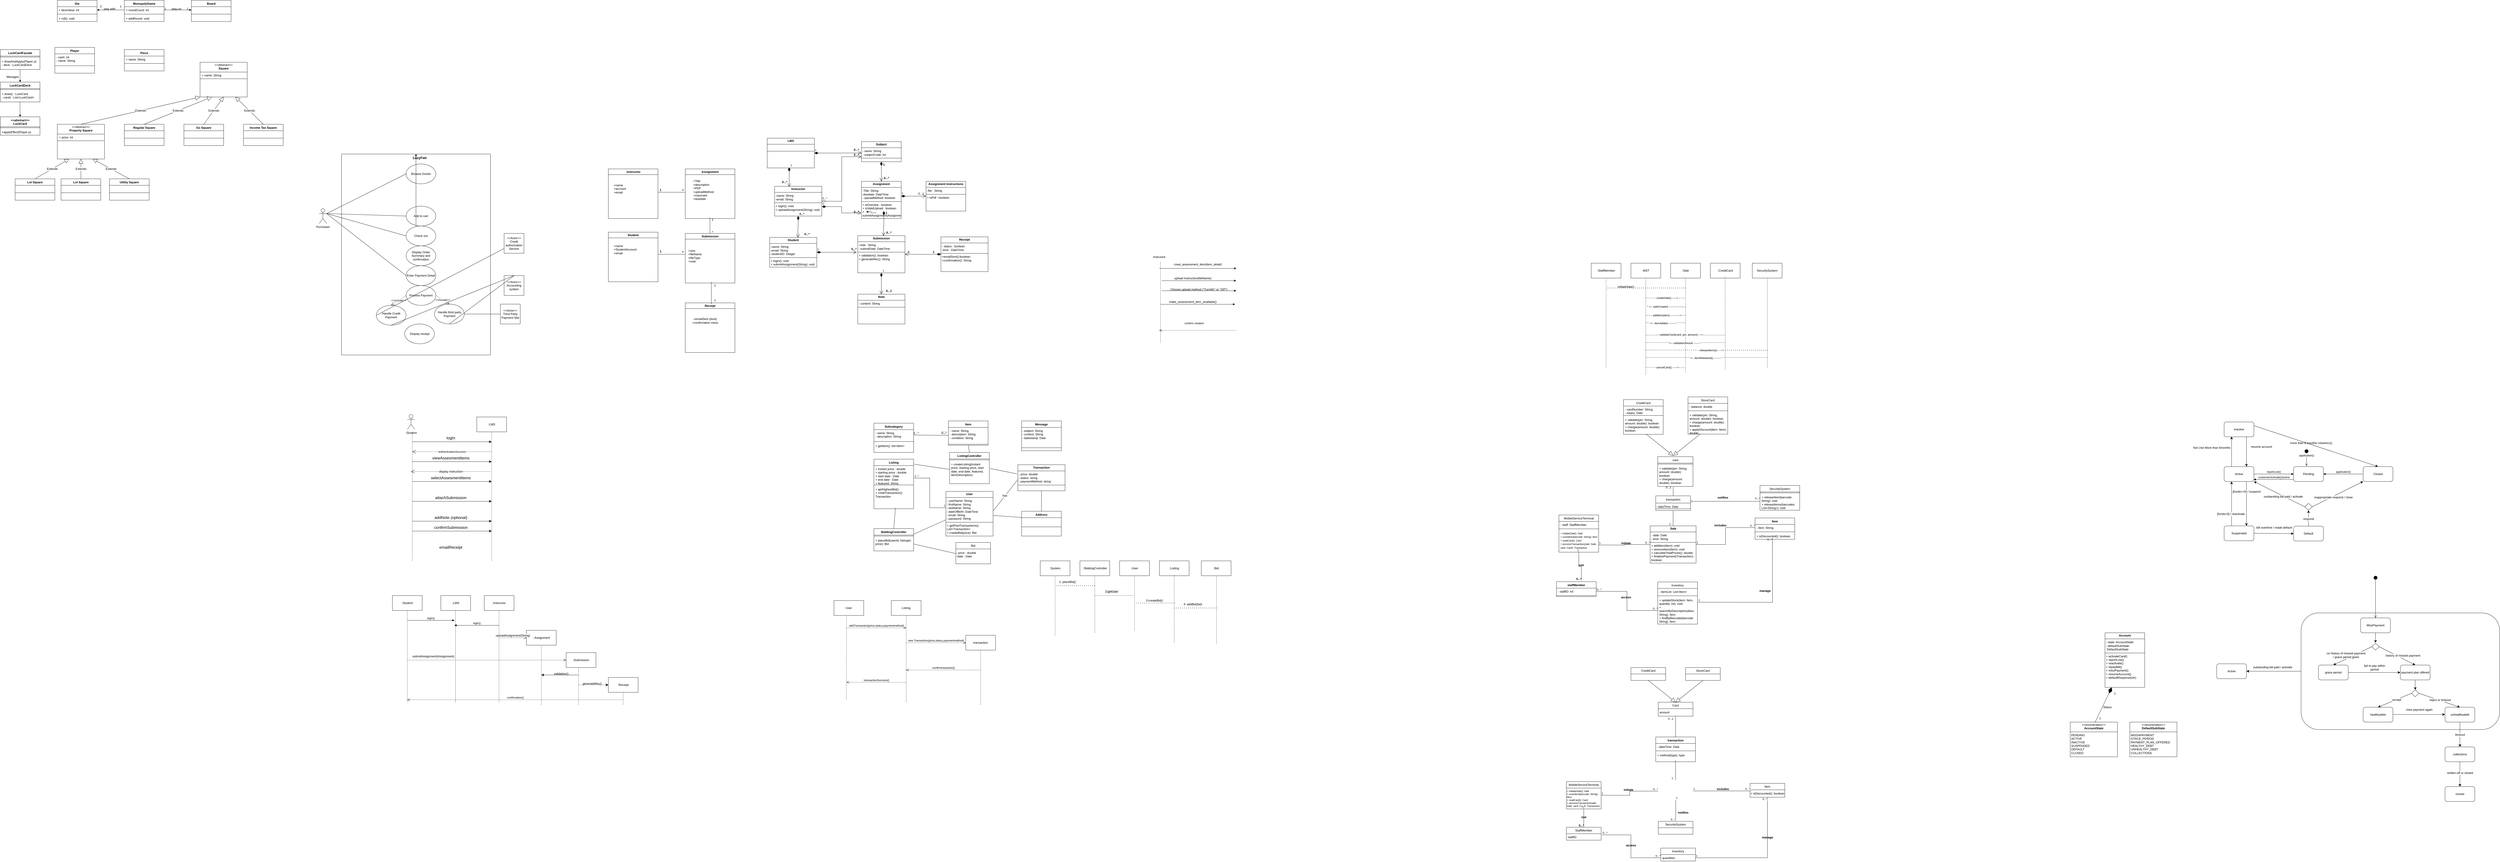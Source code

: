 <mxfile version="26.2.14">
  <diagram name="第 1 页" id="KB6b2LPOlrmd6zzLp5-_">
    <mxGraphModel dx="3475" dy="4760" grid="1" gridSize="10" guides="1" tooltips="1" connect="1" arrows="1" fold="1" page="1" pageScale="1" pageWidth="2339" pageHeight="3300" math="0" shadow="0">
      <root>
        <mxCell id="0" />
        <mxCell id="1" parent="0" />
        <mxCell id="t7xP8nnHmGNl8G9ERmJ2-2" value="" style="rounded=1;whiteSpace=wrap;html=1;" parent="1" vertex="1">
          <mxGeometry x="8130" y="1970" width="800" height="470" as="geometry" />
        </mxCell>
        <mxCell id="Vek37xuDfO8ECV00KmPB-5" value="" style="swimlane;startSize=0;" parent="1" vertex="1">
          <mxGeometry x="235" y="120" width="600" height="810" as="geometry" />
        </mxCell>
        <mxCell id="Vek37xuDfO8ECV00KmPB-1" value="Process Payment" style="ellipse;whiteSpace=wrap;html=1;" parent="Vek37xuDfO8ECV00KmPB-5" vertex="1">
          <mxGeometry x="260" y="530" width="120" height="80" as="geometry" />
        </mxCell>
        <mxCell id="Vek37xuDfO8ECV00KmPB-4" value="Browse Goods" style="ellipse;whiteSpace=wrap;html=1;" parent="Vek37xuDfO8ECV00KmPB-5" vertex="1">
          <mxGeometry x="260" y="40" width="120" height="80" as="geometry" />
        </mxCell>
        <mxCell id="KWF-84h6F9MTXlQLzktW-1" value="Add to cart" style="ellipse;whiteSpace=wrap;html=1;" parent="Vek37xuDfO8ECV00KmPB-5" vertex="1">
          <mxGeometry x="260" y="210" width="120" height="80" as="geometry" />
        </mxCell>
        <mxCell id="gkhJe_jEqmKW5KZX2DoX-1" style="edgeStyle=orthogonalEdgeStyle;rounded=0;orthogonalLoop=1;jettySize=auto;html=1;" parent="Vek37xuDfO8ECV00KmPB-5" source="b7lFSfRi3nSQUvw3sl0q-1" target="Vek37xuDfO8ECV00KmPB-5" edge="1">
          <mxGeometry relative="1" as="geometry" />
        </mxCell>
        <mxCell id="b7lFSfRi3nSQUvw3sl0q-1" value="Display Order Summary and confirmation" style="ellipse;whiteSpace=wrap;html=1;" parent="Vek37xuDfO8ECV00KmPB-5" vertex="1">
          <mxGeometry x="260" y="370" width="120" height="80" as="geometry" />
        </mxCell>
        <mxCell id="b7lFSfRi3nSQUvw3sl0q-2" value="Enter Payment Detail" style="ellipse;whiteSpace=wrap;html=1;" parent="Vek37xuDfO8ECV00KmPB-5" vertex="1">
          <mxGeometry x="260" y="450" width="120" height="80" as="geometry" />
        </mxCell>
        <mxCell id="b7lFSfRi3nSQUvw3sl0q-3" value="Display reciept" style="ellipse;whiteSpace=wrap;html=1;" parent="Vek37xuDfO8ECV00KmPB-5" vertex="1">
          <mxGeometry x="254.5" y="685" width="120" height="80" as="geometry" />
        </mxCell>
        <mxCell id="rXJBKGvbCBtXFci2lHTH-1" value="Check out" style="ellipse;whiteSpace=wrap;html=1;" parent="Vek37xuDfO8ECV00KmPB-5" vertex="1">
          <mxGeometry x="260" y="290" width="120" height="80" as="geometry" />
        </mxCell>
        <mxCell id="bqPqFRYJ7XoShYPVc0Ih-1" value="&lt;b&gt;&lt;font style=&quot;font-size: 14px;&quot;&gt;LazyFair&lt;/font&gt;&lt;/b&gt;" style="text;html=1;align=center;verticalAlign=middle;resizable=0;points=[];autosize=1;strokeColor=none;fillColor=none;" parent="Vek37xuDfO8ECV00KmPB-5" vertex="1">
          <mxGeometry x="274.5" width="80" height="30" as="geometry" />
        </mxCell>
        <mxCell id="Vek37xuDfO8ECV00KmPB-2" value="Handle Credit Payment" style="ellipse;whiteSpace=wrap;html=1;" parent="Vek37xuDfO8ECV00KmPB-5" vertex="1">
          <mxGeometry x="140" y="610" width="120" height="80" as="geometry" />
        </mxCell>
        <mxCell id="Vek37xuDfO8ECV00KmPB-3" value="Handle thrid party Payment" style="ellipse;whiteSpace=wrap;html=1;" parent="Vek37xuDfO8ECV00KmPB-5" vertex="1">
          <mxGeometry x="374.5" y="605" width="120" height="80" as="geometry" />
        </mxCell>
        <mxCell id="zqQH850YNZRGi6yOv52E-7" value="&amp;lt;&amp;lt;include&amp;gt;&amp;gt;" style="endArrow=open;endSize=12;dashed=1;html=1;rounded=0;exitX=1;exitY=0.5;exitDx=0;exitDy=0;entryX=0.5;entryY=0;entryDx=0;entryDy=0;" parent="Vek37xuDfO8ECV00KmPB-5" source="Vek37xuDfO8ECV00KmPB-1" target="Vek37xuDfO8ECV00KmPB-3" edge="1">
          <mxGeometry width="160" relative="1" as="geometry">
            <mxPoint x="374.5" y="585.0" as="sourcePoint" />
            <mxPoint x="544.5" y="564.5" as="targetPoint" />
          </mxGeometry>
        </mxCell>
        <mxCell id="zqQH850YNZRGi6yOv52E-8" value="&amp;lt;&amp;lt;include&amp;gt;&amp;gt;" style="endArrow=open;endSize=12;dashed=1;html=1;rounded=0;exitX=0;exitY=0.5;exitDx=0;exitDy=0;entryX=0.5;entryY=0;entryDx=0;entryDy=0;" parent="Vek37xuDfO8ECV00KmPB-5" source="Vek37xuDfO8ECV00KmPB-1" target="Vek37xuDfO8ECV00KmPB-2" edge="1">
          <mxGeometry width="160" relative="1" as="geometry">
            <mxPoint x="254.5" y="595.0" as="sourcePoint" />
            <mxPoint x="245.5" y="615" as="targetPoint" />
          </mxGeometry>
        </mxCell>
        <mxCell id="EAkveAZs5zV2GBKFWm5Z-1" value="Purchaser" style="shape=umlActor;verticalLabelPosition=bottom;verticalAlign=top;html=1;outlineConnect=0;" parent="1" vertex="1">
          <mxGeometry x="145" y="340" width="30" height="60" as="geometry" />
        </mxCell>
        <mxCell id="gUQiQVGfGeAnU0nc1oWH-3" value="&amp;lt;&amp;lt;Actor&amp;gt;&amp;gt;&lt;div&gt;Accounting system&lt;/div&gt;" style="whiteSpace=wrap;html=1;aspect=fixed;" parent="1" vertex="1">
          <mxGeometry x="890" y="610" width="80" height="80" as="geometry" />
        </mxCell>
        <mxCell id="gUQiQVGfGeAnU0nc1oWH-5" value="" style="endArrow=none;html=1;rounded=0;fontSize=12;startSize=8;endSize=8;curved=1;entryX=0;entryY=0.5;entryDx=0;entryDy=0;" parent="1" target="Vek37xuDfO8ECV00KmPB-4" edge="1">
          <mxGeometry width="50" height="50" relative="1" as="geometry">
            <mxPoint x="175" y="360" as="sourcePoint" />
            <mxPoint x="515" y="520" as="targetPoint" />
          </mxGeometry>
        </mxCell>
        <mxCell id="Z3pDWRy3M_bQSnQDkMMR-8" value="" style="endArrow=none;html=1;rounded=0;fontSize=12;startSize=8;endSize=8;curved=1;exitX=1;exitY=0.333;exitDx=0;exitDy=0;exitPerimeter=0;entryX=0;entryY=0.5;entryDx=0;entryDy=0;" parent="1" source="EAkveAZs5zV2GBKFWm5Z-1" target="KWF-84h6F9MTXlQLzktW-1" edge="1">
          <mxGeometry width="50" height="50" relative="1" as="geometry">
            <mxPoint x="615" y="680" as="sourcePoint" />
            <mxPoint x="665" y="630" as="targetPoint" />
          </mxGeometry>
        </mxCell>
        <mxCell id="Z3pDWRy3M_bQSnQDkMMR-9" value="" style="endArrow=none;html=1;rounded=0;fontSize=12;startSize=8;endSize=8;curved=1;entryX=0;entryY=0.5;entryDx=0;entryDy=0;" parent="1" target="rXJBKGvbCBtXFci2lHTH-1" edge="1">
          <mxGeometry width="50" height="50" relative="1" as="geometry">
            <mxPoint x="175" y="360" as="sourcePoint" />
            <mxPoint x="505" y="410" as="targetPoint" />
          </mxGeometry>
        </mxCell>
        <mxCell id="cI1hDrUo5hlbICS7_nxy-1" value="&amp;lt;&amp;lt;Actor&amp;gt;&amp;gt;&lt;div&gt;Third Party Payment Site&lt;/div&gt;" style="whiteSpace=wrap;html=1;aspect=fixed;" parent="1" vertex="1">
          <mxGeometry x="875" y="725" width="80" height="80" as="geometry" />
        </mxCell>
        <mxCell id="zqQH850YNZRGi6yOv52E-2" value="" style="endArrow=none;html=1;rounded=0;entryX=0;entryY=0.5;entryDx=0;entryDy=0;exitX=1;exitY=0.5;exitDx=0;exitDy=0;" parent="1" source="Vek37xuDfO8ECV00KmPB-3" target="cI1hDrUo5hlbICS7_nxy-1" edge="1">
          <mxGeometry width="50" height="50" relative="1" as="geometry">
            <mxPoint x="736" y="744" as="sourcePoint" />
            <mxPoint x="780" y="700" as="targetPoint" />
          </mxGeometry>
        </mxCell>
        <mxCell id="9vXAmPVRI_VAFFQpgO2C-2" value="&amp;lt;&amp;lt;Actor&amp;gt;&amp;gt;&lt;div&gt;Credit authorization&lt;/div&gt;&lt;div&gt;Service&lt;/div&gt;" style="whiteSpace=wrap;html=1;aspect=fixed;" parent="1" vertex="1">
          <mxGeometry x="890" y="440" width="80" height="80" as="geometry" />
        </mxCell>
        <mxCell id="zqQH850YNZRGi6yOv52E-3" value="" style="endArrow=none;html=1;rounded=0;entryX=0;entryY=0.5;entryDx=0;entryDy=0;curved=0;strokeColor=default;" parent="1" source="9vXAmPVRI_VAFFQpgO2C-2" target="Vek37xuDfO8ECV00KmPB-2" edge="1">
          <mxGeometry width="50" height="50" relative="1" as="geometry">
            <mxPoint x="225" y="810" as="sourcePoint" />
            <mxPoint x="485" y="810" as="targetPoint" />
          </mxGeometry>
        </mxCell>
        <mxCell id="zqQH850YNZRGi6yOv52E-6" value="" style="endArrow=none;html=1;rounded=0;exitX=1;exitY=0.333;exitDx=0;exitDy=0;exitPerimeter=0;entryX=0;entryY=0.5;entryDx=0;entryDy=0;" parent="1" source="EAkveAZs5zV2GBKFWm5Z-1" target="b7lFSfRi3nSQUvw3sl0q-2" edge="1">
          <mxGeometry width="50" height="50" relative="1" as="geometry">
            <mxPoint x="445" y="690" as="sourcePoint" />
            <mxPoint x="495" y="640" as="targetPoint" />
          </mxGeometry>
        </mxCell>
        <mxCell id="NvVfYcEVpw9Wjr7JJIfA-2" value="" style="endArrow=none;html=1;rounded=0;entryX=0.5;entryY=1;entryDx=0;entryDy=0;exitX=0.5;exitY=0;exitDx=0;exitDy=0;" parent="1" source="gUQiQVGfGeAnU0nc1oWH-3" target="Vek37xuDfO8ECV00KmPB-2" edge="1">
          <mxGeometry width="50" height="50" relative="1" as="geometry">
            <mxPoint x="445" y="530" as="sourcePoint" />
            <mxPoint x="495" y="480" as="targetPoint" />
          </mxGeometry>
        </mxCell>
        <mxCell id="zqQH850YNZRGi6yOv52E-11" value="" style="endArrow=none;html=1;rounded=0;entryX=0.5;entryY=1;entryDx=0;entryDy=0;exitX=0.5;exitY=0;exitDx=0;exitDy=0;" parent="1" source="gUQiQVGfGeAnU0nc1oWH-3" target="Vek37xuDfO8ECV00KmPB-3" edge="1">
          <mxGeometry width="50" height="50" relative="1" as="geometry">
            <mxPoint x="715" y="960" as="sourcePoint" />
            <mxPoint x="623" y="830" as="targetPoint" />
          </mxGeometry>
        </mxCell>
        <mxCell id="gkhJe_jEqmKW5KZX2DoX-2" value="&amp;nbsp;Instructor" style="swimlane;whiteSpace=wrap;html=1;" parent="1" vertex="1">
          <mxGeometry x="1310" y="180" width="200" height="200" as="geometry" />
        </mxCell>
        <mxCell id="gkhJe_jEqmKW5KZX2DoX-3" value="+name&lt;div&gt;+account&lt;/div&gt;&lt;div&gt;+email&lt;/div&gt;" style="text;html=1;align=left;verticalAlign=middle;resizable=0;points=[];autosize=1;strokeColor=none;fillColor=none;" parent="gkhJe_jEqmKW5KZX2DoX-2" vertex="1">
          <mxGeometry x="20" y="50" width="70" height="60" as="geometry" />
        </mxCell>
        <mxCell id="gkhJe_jEqmKW5KZX2DoX-5" value="Assignment" style="swimlane;whiteSpace=wrap;html=1;" parent="1" vertex="1">
          <mxGeometry x="1620" y="180" width="200" height="200" as="geometry" />
        </mxCell>
        <mxCell id="gkhJe_jEqmKW5KZX2DoX-6" value="+Title&lt;div&gt;+description&lt;/div&gt;&lt;div&gt;+&lt;span style=&quot;background-color: transparent; color: light-dark(rgb(0, 0, 0), rgb(255, 255, 255));&quot;&gt;PDF&lt;/span&gt;&lt;/div&gt;&lt;div&gt;&lt;span style=&quot;background-color: transparent;&quot;&gt;+uploadMethod&lt;/span&gt;&lt;/div&gt;&lt;div&gt;&lt;span style=&quot;background-color: transparent;&quot;&gt;+maxmark&lt;/span&gt;&lt;/div&gt;&lt;div&gt;&lt;span style=&quot;background-color: transparent;&quot;&gt;+duedate&lt;/span&gt;&lt;/div&gt;" style="text;html=1;align=left;verticalAlign=middle;whiteSpace=wrap;rounded=0;" parent="gkhJe_jEqmKW5KZX2DoX-5" vertex="1">
          <mxGeometry x="30" y="60" width="60" height="50" as="geometry" />
        </mxCell>
        <mxCell id="gkhJe_jEqmKW5KZX2DoX-10" value="&lt;font style=&quot;font-size: 14px;&quot;&gt;*&lt;/font&gt;" style="text;align=center;fontStyle=1;verticalAlign=middle;spacingLeft=3;spacingRight=3;strokeColor=none;rotatable=0;points=[[0,0.5],[1,0.5]];portConstraint=eastwest;html=1;" parent="gkhJe_jEqmKW5KZX2DoX-5" vertex="1">
          <mxGeometry x="-50" y="74" width="80" height="26" as="geometry" />
        </mxCell>
        <mxCell id="gkhJe_jEqmKW5KZX2DoX-8" value="" style="line;strokeWidth=1;fillColor=none;align=left;verticalAlign=middle;spacingTop=-1;spacingLeft=3;spacingRight=3;rotatable=0;labelPosition=right;points=[];portConstraint=eastwest;strokeColor=inherit;" parent="1" vertex="1">
          <mxGeometry x="1510" y="270" width="110" height="8" as="geometry" />
        </mxCell>
        <mxCell id="CHSvoIu9NTHtDcGf9rWG-1" value="Submission" style="swimlane;whiteSpace=wrap;html=1;" parent="1" vertex="1">
          <mxGeometry x="1620" y="440" width="200" height="200" as="geometry" />
        </mxCell>
        <mxCell id="CHSvoIu9NTHtDcGf9rWG-2" value="+size&lt;div&gt;+fileName&lt;/div&gt;&lt;div&gt;&lt;div&gt;+fileType&lt;/div&gt;&lt;/div&gt;&lt;div&gt;+note&lt;/div&gt;" style="text;html=1;align=left;verticalAlign=middle;resizable=0;points=[];autosize=1;strokeColor=none;fillColor=none;" parent="CHSvoIu9NTHtDcGf9rWG-1" vertex="1">
          <mxGeometry x="10" y="56" width="80" height="70" as="geometry" />
        </mxCell>
        <mxCell id="gkhJe_jEqmKW5KZX2DoX-9" value="1" style="text;align=center;fontStyle=1;verticalAlign=middle;spacingLeft=3;spacingRight=3;strokeColor=none;rotatable=0;points=[[0,0.5],[1,0.5]];portConstraint=eastwest;html=1;" parent="1" vertex="1">
          <mxGeometry x="1480" y="252" width="80" height="26" as="geometry" />
        </mxCell>
        <mxCell id="gkhJe_jEqmKW5KZX2DoX-11" value="Student" style="swimlane;whiteSpace=wrap;html=1;" parent="1" vertex="1">
          <mxGeometry x="1310" y="435" width="200" height="200" as="geometry" />
        </mxCell>
        <mxCell id="gkhJe_jEqmKW5KZX2DoX-12" value="+name&lt;div&gt;+StudentAccount&lt;/div&gt;&lt;div&gt;+email&lt;/div&gt;" style="text;html=1;align=left;verticalAlign=middle;resizable=0;points=[];autosize=1;strokeColor=none;fillColor=none;" parent="gkhJe_jEqmKW5KZX2DoX-11" vertex="1">
          <mxGeometry x="20" y="40" width="120" height="60" as="geometry" />
        </mxCell>
        <mxCell id="gkhJe_jEqmKW5KZX2DoX-17" value="1" style="text;align=center;fontStyle=1;verticalAlign=middle;spacingLeft=3;spacingRight=3;strokeColor=none;rotatable=0;points=[[0,0.5],[1,0.5]];portConstraint=eastwest;html=1;" parent="gkhJe_jEqmKW5KZX2DoX-11" vertex="1">
          <mxGeometry x="170" y="70" width="80" height="15" as="geometry" />
        </mxCell>
        <mxCell id="gkhJe_jEqmKW5KZX2DoX-13" value="Receipt" style="swimlane;whiteSpace=wrap;html=1;" parent="1" vertex="1">
          <mxGeometry x="1620" y="720" width="200" height="200" as="geometry" />
        </mxCell>
        <mxCell id="gkhJe_jEqmKW5KZX2DoX-14" value="&lt;br&gt;+emailSent (bool)&lt;div&gt;+confirmation mess&lt;/div&gt;" style="text;html=1;align=center;verticalAlign=middle;whiteSpace=wrap;rounded=0;" parent="gkhJe_jEqmKW5KZX2DoX-13" vertex="1">
          <mxGeometry x="10" y="50" width="140" height="30" as="geometry" />
        </mxCell>
        <mxCell id="gkhJe_jEqmKW5KZX2DoX-15" value="" style="line;strokeWidth=1;fillColor=none;align=left;verticalAlign=middle;spacingTop=-1;spacingLeft=3;spacingRight=3;rotatable=0;labelPosition=right;points=[];portConstraint=eastwest;strokeColor=inherit;" parent="1" vertex="1">
          <mxGeometry x="1510" y="520" width="110" height="8" as="geometry" />
        </mxCell>
        <mxCell id="gkhJe_jEqmKW5KZX2DoX-16" value="&lt;font style=&quot;font-size: 14px;&quot;&gt;*&lt;/font&gt;" style="text;align=center;fontStyle=1;verticalAlign=middle;spacingLeft=3;spacingRight=3;strokeColor=none;rotatable=0;points=[[0,0.5],[1,0.5]];portConstraint=eastwest;html=1;" parent="1" vertex="1">
          <mxGeometry x="1570" y="503" width="80" height="26" as="geometry" />
        </mxCell>
        <mxCell id="QoIQRb3kYsHA4Hq2WDPy-2" value="1" style="text;html=1;align=center;verticalAlign=middle;whiteSpace=wrap;rounded=0;" parent="1" vertex="1">
          <mxGeometry x="1710" y="635" width="60" height="30" as="geometry" />
        </mxCell>
        <mxCell id="QoIQRb3kYsHA4Hq2WDPy-3" value="1" style="text;html=1;align=center;verticalAlign=middle;whiteSpace=wrap;rounded=0;" parent="1" vertex="1">
          <mxGeometry x="1710" y="695" width="60" height="30" as="geometry" />
        </mxCell>
        <mxCell id="QoIQRb3kYsHA4Hq2WDPy-5" value="1" style="text;html=1;align=center;verticalAlign=middle;whiteSpace=wrap;rounded=0;" parent="1" vertex="1">
          <mxGeometry x="1700" y="370" width="60" height="30" as="geometry" />
        </mxCell>
        <mxCell id="QoIQRb3kYsHA4Hq2WDPy-6" value="*" style="text;html=1;align=center;verticalAlign=middle;whiteSpace=wrap;rounded=0;" parent="1" vertex="1">
          <mxGeometry x="1700" y="420" width="60" height="30" as="geometry" />
        </mxCell>
        <mxCell id="QoIQRb3kYsHA4Hq2WDPy-7" value="" style="endArrow=none;html=1;rounded=0;entryX=0;entryY=0.25;entryDx=0;entryDy=0;exitX=0;exitY=0.75;exitDx=0;exitDy=0;" parent="1" edge="1">
          <mxGeometry width="50" height="50" relative="1" as="geometry">
            <mxPoint x="1719.41" y="440" as="sourcePoint" />
            <mxPoint x="1719.41" y="375" as="targetPoint" />
          </mxGeometry>
        </mxCell>
        <mxCell id="QoIQRb3kYsHA4Hq2WDPy-9" value="" style="endArrow=none;html=1;rounded=0;entryX=0.25;entryY=0;entryDx=0;entryDy=0;exitX=0.25;exitY=1;exitDx=0;exitDy=0;" parent="1" source="QoIQRb3kYsHA4Hq2WDPy-3" target="QoIQRb3kYsHA4Hq2WDPy-2" edge="1">
          <mxGeometry width="50" height="50" relative="1" as="geometry">
            <mxPoint x="1650" y="560" as="sourcePoint" />
            <mxPoint x="1700" y="510" as="targetPoint" />
          </mxGeometry>
        </mxCell>
        <mxCell id="DwS-NMEcQHL3Df4fyTvQ-3" value=":Student&lt;div&gt;&lt;br&gt;&lt;/div&gt;" style="shape=umlActor;verticalLabelPosition=bottom;verticalAlign=top;html=1;outlineConnect=0;" parent="1" vertex="1">
          <mxGeometry x="500" y="1170" width="30" height="60" as="geometry" />
        </mxCell>
        <mxCell id="DwS-NMEcQHL3Df4fyTvQ-4" value=":LMS" style="rounded=0;whiteSpace=wrap;html=1;" parent="1" vertex="1">
          <mxGeometry x="780" y="1180" width="120" height="60" as="geometry" />
        </mxCell>
        <mxCell id="bT_p2JEUUOVfJh2NgT_J-1" value="" style="endArrow=none;dashed=1;html=1;rounded=0;fontSize=12;startSize=8;endSize=8;curved=1;entryX=0.5;entryY=1;entryDx=0;entryDy=0;" parent="1" target="DwS-NMEcQHL3Df4fyTvQ-4" edge="1">
          <mxGeometry width="50" height="50" relative="1" as="geometry">
            <mxPoint x="840" y="1760" as="sourcePoint" />
            <mxPoint x="835" y="1240" as="targetPoint" />
          </mxGeometry>
        </mxCell>
        <mxCell id="bT_p2JEUUOVfJh2NgT_J-2" value="" style="endArrow=none;dashed=1;html=1;rounded=0;fontSize=12;startSize=8;endSize=8;curved=1;entryX=0.5;entryY=1;entryDx=0;entryDy=0;" parent="1" edge="1">
          <mxGeometry width="50" height="50" relative="1" as="geometry">
            <mxPoint x="520" y="1760" as="sourcePoint" />
            <mxPoint x="520" y="1240" as="targetPoint" />
          </mxGeometry>
        </mxCell>
        <mxCell id="bT_p2JEUUOVfJh2NgT_J-3" value="" style="endArrow=classic;html=1;rounded=0;fontSize=12;startSize=8;endSize=8;curved=1;" parent="1" edge="1">
          <mxGeometry width="50" height="50" relative="1" as="geometry">
            <mxPoint x="520" y="1280" as="sourcePoint" />
            <mxPoint x="840" y="1280" as="targetPoint" />
          </mxGeometry>
        </mxCell>
        <mxCell id="bT_p2JEUUOVfJh2NgT_J-4" value="logIn" style="text;html=1;align=center;verticalAlign=middle;resizable=0;points=[];autosize=1;strokeColor=none;fillColor=none;fontSize=16;" parent="1" vertex="1">
          <mxGeometry x="645" y="1249" width="60" height="30" as="geometry" />
        </mxCell>
        <mxCell id="bT_p2JEUUOVfJh2NgT_J-7" value="&lt;span style=&quot;font-size: 11px;&quot;&gt;authenticationSuccess&lt;/span&gt;" style="endArrow=open;endSize=12;dashed=1;html=1;rounded=0;fontSize=12;curved=1;" parent="1" edge="1">
          <mxGeometry width="160" relative="1" as="geometry">
            <mxPoint x="840" y="1320" as="sourcePoint" />
            <mxPoint x="520" y="1320" as="targetPoint" />
          </mxGeometry>
        </mxCell>
        <mxCell id="bT_p2JEUUOVfJh2NgT_J-8" value="" style="endArrow=classic;html=1;rounded=0;fontSize=12;startSize=8;endSize=8;curved=1;" parent="1" edge="1">
          <mxGeometry width="50" height="50" relative="1" as="geometry">
            <mxPoint x="520" y="1360" as="sourcePoint" />
            <mxPoint x="840" y="1360" as="targetPoint" />
          </mxGeometry>
        </mxCell>
        <mxCell id="bT_p2JEUUOVfJh2NgT_J-11" value="viewAssesmentItems" style="text;html=1;align=center;verticalAlign=middle;resizable=0;points=[];autosize=1;strokeColor=none;fillColor=none;fontSize=16;" parent="1" vertex="1">
          <mxGeometry x="590" y="1330" width="170" height="30" as="geometry" />
        </mxCell>
        <mxCell id="bT_p2JEUUOVfJh2NgT_J-13" value="display instruction" style="endArrow=open;endSize=12;dashed=1;html=1;rounded=0;fontSize=12;curved=1;" parent="1" edge="1">
          <mxGeometry width="160" relative="1" as="geometry">
            <mxPoint x="835" y="1400" as="sourcePoint" />
            <mxPoint x="515" y="1400" as="targetPoint" />
          </mxGeometry>
        </mxCell>
        <mxCell id="bT_p2JEUUOVfJh2NgT_J-14" value="" style="endArrow=classic;html=1;rounded=0;fontSize=12;startSize=8;endSize=8;curved=1;" parent="1" edge="1">
          <mxGeometry width="50" height="50" relative="1" as="geometry">
            <mxPoint x="520" y="1440" as="sourcePoint" />
            <mxPoint x="840" y="1440" as="targetPoint" />
          </mxGeometry>
        </mxCell>
        <mxCell id="bT_p2JEUUOVfJh2NgT_J-15" value="selectAssesmentItems" style="text;html=1;align=center;verticalAlign=middle;resizable=0;points=[];autosize=1;strokeColor=none;fillColor=none;fontSize=16;" parent="1" vertex="1">
          <mxGeometry x="585" y="1410" width="180" height="30" as="geometry" />
        </mxCell>
        <mxCell id="bT_p2JEUUOVfJh2NgT_J-16" value="" style="endArrow=classic;html=1;rounded=0;fontSize=12;startSize=8;endSize=8;curved=1;" parent="1" edge="1">
          <mxGeometry width="50" height="50" relative="1" as="geometry">
            <mxPoint x="520" y="1520" as="sourcePoint" />
            <mxPoint x="840" y="1520" as="targetPoint" />
          </mxGeometry>
        </mxCell>
        <mxCell id="bT_p2JEUUOVfJh2NgT_J-17" value="attachSubmission" style="text;html=1;align=center;verticalAlign=middle;resizable=0;points=[];autosize=1;strokeColor=none;fillColor=none;fontSize=16;" parent="1" vertex="1">
          <mxGeometry x="600" y="1490" width="150" height="30" as="geometry" />
        </mxCell>
        <mxCell id="bT_p2JEUUOVfJh2NgT_J-18" value="" style="endArrow=classic;html=1;rounded=0;fontSize=12;startSize=8;endSize=8;curved=1;" parent="1" edge="1">
          <mxGeometry width="50" height="50" relative="1" as="geometry">
            <mxPoint x="520" y="1600" as="sourcePoint" />
            <mxPoint x="840" y="1600" as="targetPoint" />
          </mxGeometry>
        </mxCell>
        <mxCell id="bT_p2JEUUOVfJh2NgT_J-19" value="addNote (optional)" style="text;html=1;align=center;verticalAlign=middle;resizable=0;points=[];autosize=1;strokeColor=none;fillColor=none;fontSize=16;" parent="1" vertex="1">
          <mxGeometry x="595" y="1570" width="160" height="30" as="geometry" />
        </mxCell>
        <mxCell id="bT_p2JEUUOVfJh2NgT_J-20" value="" style="endArrow=classic;html=1;rounded=0;fontSize=12;startSize=8;endSize=8;curved=1;" parent="1" edge="1">
          <mxGeometry width="50" height="50" relative="1" as="geometry">
            <mxPoint x="520" y="1640" as="sourcePoint" />
            <mxPoint x="840" y="1640" as="targetPoint" />
          </mxGeometry>
        </mxCell>
        <mxCell id="bT_p2JEUUOVfJh2NgT_J-21" value="confirmSubmission" style="text;html=1;align=center;verticalAlign=middle;resizable=0;points=[];autosize=1;strokeColor=none;fillColor=none;fontSize=16;" parent="1" vertex="1">
          <mxGeometry x="595" y="1610" width="160" height="30" as="geometry" />
        </mxCell>
        <mxCell id="M3SzBZShGUP7pVlen1ng-2" value="emailReceipt" style="text;html=1;align=center;verticalAlign=middle;resizable=0;points=[];autosize=1;strokeColor=none;fillColor=none;fontSize=16;" parent="1" vertex="1">
          <mxGeometry x="615" y="1690" width="120" height="30" as="geometry" />
        </mxCell>
        <mxCell id="uXR11-I8cUio6AIFGhmz-3" value="&lt;p style=&quot;margin:0px;margin-top:4px;text-align:center;&quot;&gt;&lt;b&gt;Student&lt;/b&gt;&lt;/p&gt;&lt;hr size=&quot;1&quot; style=&quot;border-style:solid;&quot;&gt;&lt;p style=&quot;margin:0px;margin-left:4px;&quot;&gt;&lt;span style=&quot;text-wrap: nowrap;&quot;&gt;-name: String&lt;/span&gt;&lt;/p&gt;&lt;div style=&quot;text-wrap: nowrap;&quot;&gt;&lt;span style=&quot;background-color: transparent;&quot;&gt;&amp;nbsp;-email: String&lt;/span&gt;&lt;br&gt;&lt;/div&gt;&lt;div style=&quot;text-wrap: nowrap;&quot;&gt;&lt;span style=&quot;background-color: transparent;&quot;&gt;- studentID: Integer&lt;/span&gt;&lt;/div&gt;&lt;hr size=&quot;1&quot; style=&quot;border-style:solid;&quot;&gt;&lt;p style=&quot;margin:0px;margin-left:4px;&quot;&gt;+ login(): void&lt;/p&gt;&lt;p style=&quot;margin:0px;margin-left:4px;&quot;&gt;+ submitAssignment(String): void&lt;/p&gt;" style="verticalAlign=top;align=left;overflow=fill;html=1;whiteSpace=wrap;" parent="1" vertex="1">
          <mxGeometry x="1960" y="456" width="190" height="120" as="geometry" />
        </mxCell>
        <mxCell id="uXR11-I8cUio6AIFGhmz-6" value="&lt;p style=&quot;margin:0px;margin-top:4px;text-align:center;&quot;&gt;&lt;b&gt;Assignment&lt;/b&gt;&lt;/p&gt;&lt;hr size=&quot;1&quot; style=&quot;border-style:solid;&quot;&gt;&lt;p style=&quot;margin:0px;margin-left:4px;&quot;&gt;-Title :String&lt;/p&gt;&lt;div&gt;&lt;span style=&quot;background-color: transparent;&quot;&gt;&amp;nbsp;&lt;/span&gt;&lt;span style=&quot;background-color: transparent; color: light-dark(rgb(0, 0, 0), rgb(255, 255, 255));&quot;&gt;-duedate: DateTime&lt;/span&gt;&lt;/div&gt;&lt;div&gt;&lt;span style=&quot;background-color: transparent;&quot;&gt;&amp;nbsp;- uploadMethod: boolean&lt;/span&gt;&lt;/div&gt;&lt;hr size=&quot;1&quot; style=&quot;border-style:solid;&quot;&gt;&lt;p style=&quot;margin:0px;margin-left:4px;&quot;&gt;+ isOverdue : boolean&lt;/p&gt;&lt;p style=&quot;margin:0px;margin-left:4px;&quot;&gt;+ isValidUpload : boolean&lt;/p&gt;&lt;p style=&quot;margin:0px;margin-left:4px;&quot;&gt;+ submitAssignment(Assignment)&lt;/p&gt;" style="verticalAlign=top;align=left;overflow=fill;html=1;whiteSpace=wrap;" parent="1" vertex="1">
          <mxGeometry x="2330" y="230" width="160" height="150" as="geometry" />
        </mxCell>
        <mxCell id="T4xodQOd3F2WIKafrbXG-1" value="&lt;p style=&quot;margin:0px;margin-top:4px;text-align:center;&quot;&gt;&lt;b&gt;Submission&lt;/b&gt;&lt;/p&gt;&lt;hr size=&quot;1&quot; style=&quot;border-style:solid;&quot;&gt;&lt;p style=&quot;margin:0px;margin-left:4px;&quot;&gt;&lt;span style=&quot;text-wrap-mode: nowrap; background-color: transparent; color: light-dark(rgb(0, 0, 0), rgb(255, 255, 255));&quot;&gt;-note : String&lt;/span&gt;&lt;/p&gt;&lt;div style=&quot;text-wrap: nowrap;&quot;&gt;&amp;nbsp;- submitDate: DateTime&lt;/div&gt;&lt;hr size=&quot;1&quot; style=&quot;border-style:solid;&quot;&gt;&lt;p style=&quot;margin:0px;margin-left:4px;&quot;&gt;+ validation(): boolean&lt;/p&gt;&lt;p style=&quot;margin:0px;margin-left:4px;&quot;&gt;+ generateRec(): String&lt;/p&gt;&lt;p style=&quot;margin:0px;margin-left:4px;&quot;&gt;&lt;br&gt;&lt;/p&gt;" style="verticalAlign=top;align=left;overflow=fill;html=1;whiteSpace=wrap;" parent="1" vertex="1">
          <mxGeometry x="2315" y="449" width="190" height="150" as="geometry" />
        </mxCell>
        <mxCell id="uXR11-I8cUio6AIFGhmz-8" value="" style="endArrow=open;html=1;endSize=12;startArrow=diamondThin;startSize=14;startFill=1;edgeStyle=orthogonalEdgeStyle;align=left;verticalAlign=bottom;rounded=0;exitX=0.75;exitY=1;exitDx=0;exitDy=0;entryX=0.237;entryY=1.01;entryDx=0;entryDy=0;entryPerimeter=0;" parent="1" target="uXR11-I8cUio6AIFGhmz-10" edge="1">
          <mxGeometry x="-1" y="3" relative="1" as="geometry">
            <mxPoint x="2420" y="350" as="sourcePoint" />
            <mxPoint x="2380" y="449" as="targetPoint" />
            <mxPoint as="offset" />
            <Array as="points">
              <mxPoint x="2420" y="410" />
              <mxPoint x="2419" y="410" />
            </Array>
          </mxGeometry>
        </mxCell>
        <mxCell id="uXR11-I8cUio6AIFGhmz-10" value="0...*" style="text;align=center;fontStyle=1;verticalAlign=middle;spacingLeft=3;spacingRight=3;strokeColor=none;rotatable=0;points=[[0,0.5],[1,0.5]];portConstraint=eastwest;html=1;" parent="1" vertex="1">
          <mxGeometry x="2400" y="424" width="80" height="26" as="geometry" />
        </mxCell>
        <mxCell id="6S8qPyy1aY1X7wrQLvJN-18" value="" style="edgeStyle=orthogonalEdgeStyle;rounded=0;orthogonalLoop=1;jettySize=auto;html=1;" parent="1" source="uXR11-I8cUio6AIFGhmz-11" target="t29OJQfLiZy44cuGdhUq-3" edge="1">
          <mxGeometry relative="1" as="geometry" />
        </mxCell>
        <mxCell id="uXR11-I8cUio6AIFGhmz-11" value="1" style="text;align=center;fontStyle=1;verticalAlign=middle;spacingLeft=3;spacingRight=3;strokeColor=none;rotatable=0;points=[[0,0.5],[1,0.5]];portConstraint=eastwest;html=1;" parent="1" vertex="1">
          <mxGeometry x="2390" y="344" width="80" height="26" as="geometry" />
        </mxCell>
        <mxCell id="uXR11-I8cUio6AIFGhmz-12" value="1" style="endArrow=open;html=1;endSize=12;startArrow=diamondThin;startSize=14;startFill=1;edgeStyle=orthogonalEdgeStyle;align=left;verticalAlign=bottom;rounded=0;exitX=1;exitY=0.5;exitDx=0;exitDy=0;strokeColor=default;fontFamily=Helvetica;fontSize=11;fontColor=default;labelBackgroundColor=default;" parent="1" source="uXR11-I8cUio6AIFGhmz-3" edge="1">
          <mxGeometry x="-1" y="3" relative="1" as="geometry">
            <mxPoint x="2155" y="520" as="sourcePoint" />
            <mxPoint x="2310" y="516" as="targetPoint" />
          </mxGeometry>
        </mxCell>
        <mxCell id="uXR11-I8cUio6AIFGhmz-13" value="0...*" style="text;align=center;fontStyle=1;verticalAlign=middle;spacingLeft=3;spacingRight=3;strokeColor=none;rotatable=0;points=[[0,0.5],[1,0.5]];portConstraint=eastwest;html=1;" parent="1" vertex="1">
          <mxGeometry x="2259" y="490" width="80" height="26" as="geometry" />
        </mxCell>
        <mxCell id="uXR11-I8cUio6AIFGhmz-16" value="" style="endArrow=open;html=1;endSize=12;startArrow=diamondThin;startSize=14;startFill=1;edgeStyle=orthogonalEdgeStyle;align=left;verticalAlign=bottom;rounded=0;entryX=1;entryY=0.5;entryDx=0;entryDy=0;" parent="1" target="T4xodQOd3F2WIKafrbXG-1" edge="1">
          <mxGeometry x="-1" y="3" relative="1" as="geometry">
            <mxPoint x="2650" y="524" as="sourcePoint" />
            <mxPoint x="2505" y="524" as="targetPoint" />
          </mxGeometry>
        </mxCell>
        <mxCell id="gL6qvqaxOikQ_542WCXo-5" value="&lt;p style=&quot;margin:0px;margin-top:4px;text-align:center;&quot;&gt;&lt;b&gt;Receipt&lt;/b&gt;&lt;/p&gt;&lt;hr size=&quot;1&quot; style=&quot;border-style:solid;&quot;&gt;&lt;p style=&quot;margin:0px;margin-left:4px;&quot;&gt;- status : boolean&lt;/p&gt;&lt;p style=&quot;margin:0px;margin-left:4px;&quot;&gt;-time : DateTime&lt;/p&gt;&lt;hr size=&quot;1&quot; style=&quot;border-style:solid;&quot;&gt;&lt;p style=&quot;margin: 0px 0px 0px 4px;&quot;&gt;&lt;span style=&quot;text-align: center;&quot;&gt;+emailSent():boolean&lt;/span&gt;&lt;/p&gt;&lt;p style=&quot;margin: 0px 0px 0px 4px;&quot;&gt;&lt;span style=&quot;background-color: transparent; text-align: center;&quot;&gt;+confirmation(): String&lt;/span&gt;&lt;/p&gt;" style="verticalAlign=top;align=left;overflow=fill;html=1;whiteSpace=wrap;" parent="1" vertex="1">
          <mxGeometry x="2650" y="454" width="190" height="140" as="geometry" />
        </mxCell>
        <mxCell id="uXR11-I8cUio6AIFGhmz-17" value="1" style="text;align=center;fontStyle=1;verticalAlign=middle;spacingLeft=3;spacingRight=3;strokeColor=none;rotatable=0;points=[[0,0.5],[1,0.5]];portConstraint=eastwest;html=1;" parent="1" vertex="1">
          <mxGeometry x="2480" y="502" width="80" height="26" as="geometry" />
        </mxCell>
        <mxCell id="uXR11-I8cUio6AIFGhmz-18" value="1" style="text;align=center;fontStyle=1;verticalAlign=middle;spacingLeft=3;spacingRight=3;strokeColor=none;rotatable=0;points=[[0,0.5],[1,0.5]];portConstraint=eastwest;html=1;" parent="1" vertex="1">
          <mxGeometry x="2580" y="502" width="80" height="26" as="geometry" />
        </mxCell>
        <mxCell id="90ny7wVxduzqymrraI9C-1" value="&lt;p style=&quot;margin:0px;margin-top:4px;text-align:center;&quot;&gt;&lt;b&gt;Assignment Instructions&lt;/b&gt;&lt;/p&gt;&lt;hr size=&quot;1&quot; style=&quot;border-style:solid;&quot;&gt;&lt;p style=&quot;margin:0px;margin-left:4px;&quot;&gt;-file : String&lt;/p&gt;&lt;hr size=&quot;1&quot; style=&quot;border-style:solid;&quot;&gt;&lt;p style=&quot;margin:0px;margin-left:4px;&quot;&gt;+ isPdf : boolean&lt;/p&gt;" style="verticalAlign=top;align=left;overflow=fill;html=1;whiteSpace=wrap;" parent="1" vertex="1">
          <mxGeometry x="2590" y="230" width="160" height="120" as="geometry" />
        </mxCell>
        <mxCell id="pd2OEeSs10mFP47niKaX-1" value="&lt;p style=&quot;margin:0px;margin-top:4px;text-align:center;&quot;&gt;&lt;b&gt;Instructor&lt;/b&gt;&lt;/p&gt;&lt;hr size=&quot;1&quot; style=&quot;border-style:solid;&quot;&gt;&lt;p style=&quot;margin:0px;margin-left:4px;&quot;&gt;&lt;span style=&quot;text-wrap: nowrap;&quot;&gt;-name: String&lt;/span&gt;&lt;/p&gt;&lt;div style=&quot;text-wrap: nowrap;&quot;&gt;&lt;span style=&quot;background-color: transparent;&quot;&gt;&amp;nbsp;-email: String&lt;/span&gt;&lt;br&gt;&lt;/div&gt;&lt;hr size=&quot;1&quot; style=&quot;border-style:solid;&quot;&gt;&lt;p style=&quot;margin:0px;margin-left:4px;&quot;&gt;+ login(): void&lt;/p&gt;&lt;p style=&quot;margin:0px;margin-left:4px;&quot;&gt;+ uploadAssignment(String): void&lt;/p&gt;" style="verticalAlign=top;align=left;overflow=fill;html=1;whiteSpace=wrap;" parent="1" vertex="1">
          <mxGeometry x="1980" y="250" width="190" height="120" as="geometry" />
        </mxCell>
        <mxCell id="7eHqlw2dPrxvk4_nFPyJ-1" value="&lt;p style=&quot;margin:0px;margin-top:4px;text-align:center;&quot;&gt;&lt;b&gt;Note&lt;/b&gt;&lt;/p&gt;&lt;hr size=&quot;1&quot; style=&quot;border-style:solid;&quot;&gt;&lt;p style=&quot;margin:0px;margin-left:4px;&quot;&gt;&lt;span style=&quot;background-color: transparent; color: light-dark(rgb(0, 0, 0), rgb(255, 255, 255)); text-wrap-mode: nowrap;&quot;&gt;- content: String&lt;/span&gt;&lt;/p&gt;&lt;hr size=&quot;1&quot; style=&quot;border-style:solid;&quot;&gt;&lt;p style=&quot;margin:0px;margin-left:4px;&quot;&gt;&lt;br&gt;&lt;/p&gt;" style="verticalAlign=top;align=left;overflow=fill;html=1;whiteSpace=wrap;" parent="1" vertex="1">
          <mxGeometry x="2315" y="685" width="190" height="120" as="geometry" />
        </mxCell>
        <mxCell id="7eHqlw2dPrxvk4_nFPyJ-3" value="&lt;p style=&quot;margin:0px;margin-top:4px;text-align:center;&quot;&gt;&lt;b&gt;LMS&lt;/b&gt;&lt;/p&gt;&lt;hr size=&quot;1&quot; style=&quot;border-style:solid;&quot;&gt;&lt;p style=&quot;margin:0px;margin-left:4px;&quot;&gt;&lt;br&gt;&lt;/p&gt;&lt;hr size=&quot;1&quot; style=&quot;border-style:solid;&quot;&gt;&lt;p style=&quot;margin:0px;margin-left:4px;&quot;&gt;&lt;br&gt;&lt;/p&gt;" style="verticalAlign=top;align=left;overflow=fill;html=1;whiteSpace=wrap;" parent="1" vertex="1">
          <mxGeometry x="1950" y="56" width="190" height="120" as="geometry" />
        </mxCell>
        <mxCell id="90ny7wVxduzqymrraI9C-4" value="0...1" style="text;html=1;align=center;verticalAlign=middle;whiteSpace=wrap;rounded=0;" parent="1" vertex="1">
          <mxGeometry x="2540" y="262.5" width="60" height="35" as="geometry" />
        </mxCell>
        <mxCell id="pd2OEeSs10mFP47niKaX-2" value="&lt;p style=&quot;margin:0px;margin-top:4px;text-align:center;&quot;&gt;&lt;b&gt;Subject&lt;/b&gt;&lt;/p&gt;&lt;hr size=&quot;1&quot; style=&quot;border-style:solid;&quot;&gt;&lt;p style=&quot;margin:0px;margin-left:4px;&quot;&gt;- name: String&lt;/p&gt;&lt;p style=&quot;margin:0px;margin-left:4px;&quot;&gt;- subjectCode: Int&lt;/p&gt;&lt;hr size=&quot;1&quot; style=&quot;border-style:solid;&quot;&gt;&lt;p style=&quot;margin:0px;margin-left:4px;&quot;&gt;&lt;br&gt;&lt;/p&gt;" style="verticalAlign=top;align=left;overflow=fill;html=1;whiteSpace=wrap;" parent="1" vertex="1">
          <mxGeometry x="2330" y="70" width="160" height="81" as="geometry" />
        </mxCell>
        <mxCell id="7eHqlw2dPrxvk4_nFPyJ-5" value="1" style="endArrow=open;html=1;endSize=12;startArrow=diamondThin;startSize=14;startFill=1;edgeStyle=orthogonalEdgeStyle;align=left;verticalAlign=bottom;rounded=0;exitX=1;exitY=0.5;exitDx=0;exitDy=0;" parent="1" source="7eHqlw2dPrxvk4_nFPyJ-3" edge="1">
          <mxGeometry x="-1" y="3" relative="1" as="geometry">
            <mxPoint x="2170" y="115.58" as="sourcePoint" />
            <mxPoint x="2330" y="115.58" as="targetPoint" />
          </mxGeometry>
        </mxCell>
        <mxCell id="pd2OEeSs10mFP47niKaX-3" value="" style="endArrow=open;html=1;endSize=12;startArrow=diamondThin;startSize=14;startFill=1;edgeStyle=orthogonalEdgeStyle;align=left;verticalAlign=bottom;rounded=0;exitX=0.5;exitY=1;exitDx=0;exitDy=0;entryX=0.5;entryY=0;entryDx=0;entryDy=0;" parent="1" source="pd2OEeSs10mFP47niKaX-2" target="uXR11-I8cUio6AIFGhmz-6" edge="1">
          <mxGeometry x="-1" y="3" relative="1" as="geometry">
            <mxPoint x="2320" y="390" as="sourcePoint" />
            <mxPoint x="2480" y="390" as="targetPoint" />
          </mxGeometry>
        </mxCell>
        <mxCell id="pd2OEeSs10mFP47niKaX-4" value="1" style="text;align=center;fontStyle=1;verticalAlign=middle;spacingLeft=3;spacingRight=3;strokeColor=none;rotatable=0;points=[[0,0.5],[1,0.5]];portConstraint=eastwest;html=1;" parent="1" vertex="1">
          <mxGeometry x="2380" y="150" width="80" height="26" as="geometry" />
        </mxCell>
        <mxCell id="pd2OEeSs10mFP47niKaX-5" value="0...*" style="text;align=center;fontStyle=1;verticalAlign=middle;spacingLeft=3;spacingRight=3;strokeColor=none;rotatable=0;points=[[0,0.5],[1,0.5]];portConstraint=eastwest;html=1;" parent="1" vertex="1">
          <mxGeometry x="2390" y="204" width="80" height="26" as="geometry" />
        </mxCell>
        <mxCell id="pd2OEeSs10mFP47niKaX-6" value="0...*" style="endArrow=open;html=1;endSize=12;startArrow=diamondThin;startSize=14;startFill=0;edgeStyle=orthogonalEdgeStyle;align=left;verticalAlign=bottom;rounded=0;entryX=0;entryY=0.75;entryDx=0;entryDy=0;" parent="1" target="pd2OEeSs10mFP47niKaX-2" edge="1">
          <mxGeometry x="-1" y="3" relative="1" as="geometry">
            <mxPoint x="2170" y="310" as="sourcePoint" />
            <mxPoint x="2330" y="310" as="targetPoint" />
          </mxGeometry>
        </mxCell>
        <mxCell id="7eHqlw2dPrxvk4_nFPyJ-6" value="0...*" style="text;align=center;fontStyle=1;verticalAlign=middle;spacingLeft=3;spacingRight=3;strokeColor=none;rotatable=0;points=[[0,0.5],[1,0.5]];portConstraint=eastwest;html=1;" parent="1" vertex="1">
          <mxGeometry x="2269" y="90" width="80" height="26" as="geometry" />
        </mxCell>
        <mxCell id="pd2OEeSs10mFP47niKaX-7" value="0...*" style="text;align=center;fontStyle=1;verticalAlign=middle;spacingLeft=3;spacingRight=3;strokeColor=none;rotatable=0;points=[[0,0.5],[1,0.5]];portConstraint=eastwest;html=1;" parent="1" vertex="1">
          <mxGeometry x="2269" y="110" width="80" height="26" as="geometry" />
        </mxCell>
        <mxCell id="t29OJQfLiZy44cuGdhUq-1" value="1" style="endArrow=open;html=1;endSize=12;startArrow=diamondThin;startSize=14;startFill=1;edgeStyle=orthogonalEdgeStyle;align=left;verticalAlign=bottom;rounded=0;exitX=0.467;exitY=0.983;exitDx=0;exitDy=0;exitPerimeter=0;entryX=0.309;entryY=0.017;entryDx=0;entryDy=0;entryPerimeter=0;" parent="1" source="7eHqlw2dPrxvk4_nFPyJ-3" target="pd2OEeSs10mFP47niKaX-1" edge="1">
          <mxGeometry x="-1" y="3" relative="1" as="geometry">
            <mxPoint x="2150" y="126" as="sourcePoint" />
            <mxPoint x="2340" y="125.58" as="targetPoint" />
          </mxGeometry>
        </mxCell>
        <mxCell id="t29OJQfLiZy44cuGdhUq-2" value="0...*" style="text;align=center;fontStyle=1;verticalAlign=middle;spacingLeft=3;spacingRight=3;strokeColor=none;rotatable=0;points=[[0,0.5],[1,0.5]];portConstraint=eastwest;html=1;" parent="1" vertex="1">
          <mxGeometry x="1980" y="220" width="80" height="26" as="geometry" />
        </mxCell>
        <mxCell id="t29OJQfLiZy44cuGdhUq-3" value="0...*" style="text;align=center;fontStyle=1;verticalAlign=middle;spacingLeft=3;spacingRight=3;strokeColor=none;rotatable=0;points=[[0,0.5],[1,0.5]];portConstraint=eastwest;html=1;" parent="1" vertex="1">
          <mxGeometry x="2269" y="340" width="80" height="26" as="geometry" />
        </mxCell>
        <mxCell id="t29OJQfLiZy44cuGdhUq-4" value="1" style="endArrow=open;html=1;endSize=12;startArrow=diamondThin;startSize=14;startFill=1;edgeStyle=orthogonalEdgeStyle;align=left;verticalAlign=bottom;rounded=0;exitX=1.003;exitY=0.683;exitDx=0;exitDy=0;exitPerimeter=0;entryX=-0.008;entryY=0.85;entryDx=0;entryDy=0;entryPerimeter=0;" parent="1" source="pd2OEeSs10mFP47niKaX-1" target="uXR11-I8cUio6AIFGhmz-6" edge="1">
          <mxGeometry x="-1" y="3" relative="1" as="geometry">
            <mxPoint x="2049" y="184" as="sourcePoint" />
            <mxPoint x="2320" y="330" as="targetPoint" />
          </mxGeometry>
        </mxCell>
        <mxCell id="pd2OEeSs10mFP47niKaX-8" value="1" style="endArrow=open;html=1;endSize=12;startArrow=diamondThin;startSize=14;startFill=1;edgeStyle=orthogonalEdgeStyle;align=left;verticalAlign=bottom;rounded=0;" parent="1" edge="1">
          <mxGeometry x="-1" y="3" relative="1" as="geometry">
            <mxPoint x="2490" y="289.76" as="sourcePoint" />
            <mxPoint x="2590" y="289.76" as="targetPoint" />
          </mxGeometry>
        </mxCell>
        <mxCell id="_cSPiSwDluSZ3SzOmbqP-1" value="1" style="endArrow=open;html=1;endSize=12;startArrow=diamondThin;startSize=14;startFill=1;edgeStyle=orthogonalEdgeStyle;align=left;verticalAlign=bottom;rounded=0;exitX=0.5;exitY=1;exitDx=0;exitDy=0;strokeColor=default;fontFamily=Helvetica;fontSize=11;fontColor=default;labelBackgroundColor=default;entryX=0.5;entryY=0;entryDx=0;entryDy=0;" parent="1" source="T4xodQOd3F2WIKafrbXG-1" target="7eHqlw2dPrxvk4_nFPyJ-1" edge="1">
          <mxGeometry x="-1" y="3" relative="1" as="geometry">
            <mxPoint x="2160" y="526" as="sourcePoint" />
            <mxPoint x="2320" y="526" as="targetPoint" />
          </mxGeometry>
        </mxCell>
        <mxCell id="_cSPiSwDluSZ3SzOmbqP-2" value="0...1" style="text;align=center;fontStyle=1;verticalAlign=middle;spacingLeft=3;spacingRight=3;strokeColor=none;rotatable=0;points=[[0,0.5],[1,0.5]];portConstraint=eastwest;html=1;" parent="1" vertex="1">
          <mxGeometry x="2400" y="659" width="80" height="26" as="geometry" />
        </mxCell>
        <mxCell id="_cSPiSwDluSZ3SzOmbqP-3" value="&lt;b&gt;0...*&lt;/b&gt;" style="endArrow=open;html=1;endSize=12;startArrow=diamondThin;startSize=14;startFill=1;edgeStyle=orthogonalEdgeStyle;align=left;verticalAlign=bottom;rounded=0;exitX=0.5;exitY=1;exitDx=0;exitDy=0;entryX=0.6;entryY=0.006;entryDx=0;entryDy=0;entryPerimeter=0;" parent="1" source="pd2OEeSs10mFP47niKaX-1" target="uXR11-I8cUio6AIFGhmz-3" edge="1">
          <mxGeometry x="-1" y="3" relative="1" as="geometry">
            <mxPoint x="2181" y="342" as="sourcePoint" />
            <mxPoint x="2339" y="342" as="targetPoint" />
          </mxGeometry>
        </mxCell>
        <mxCell id="_cSPiSwDluSZ3SzOmbqP-4" value="0...*" style="text;align=center;fontStyle=1;verticalAlign=middle;spacingLeft=3;spacingRight=3;strokeColor=none;rotatable=0;points=[[0,0.5],[1,0.5]];portConstraint=eastwest;html=1;" parent="1" vertex="1">
          <mxGeometry x="2070" y="430" width="80" height="26" as="geometry" />
        </mxCell>
        <mxCell id="90ny7wVxduzqymrraI9C-71" value="" style="endArrow=none;dashed=1;html=1;rounded=0;" parent="1" edge="1">
          <mxGeometry width="50" height="50" relative="1" as="geometry">
            <mxPoint x="3534.5" y="881" as="sourcePoint" />
            <mxPoint x="3534.5" y="551" as="targetPoint" />
          </mxGeometry>
        </mxCell>
        <mxCell id="90ny7wVxduzqymrraI9C-73" value="" style="endArrow=classic;html=1;rounded=0;" parent="1" edge="1">
          <mxGeometry width="50" height="50" relative="1" as="geometry">
            <mxPoint x="3530" y="581" as="sourcePoint" />
            <mxPoint x="3840" y="581" as="targetPoint" />
          </mxGeometry>
        </mxCell>
        <mxCell id="90ny7wVxduzqymrraI9C-77" value="" style="endArrow=classic;html=1;rounded=0;" parent="1" edge="1">
          <mxGeometry width="50" height="50" relative="1" as="geometry">
            <mxPoint x="3539.5" y="630.49" as="sourcePoint" />
            <mxPoint x="3839.5" y="630.49" as="targetPoint" />
          </mxGeometry>
        </mxCell>
        <mxCell id="90ny7wVxduzqymrraI9C-80" value="upload Instruction(fileName)" style="text;html=1;align=center;verticalAlign=middle;whiteSpace=wrap;rounded=0;" parent="1" vertex="1">
          <mxGeometry x="3580" y="606" width="170" height="30" as="geometry" />
        </mxCell>
        <mxCell id="90ny7wVxduzqymrraI9C-81" value="" style="endArrow=classic;html=1;rounded=0;" parent="1" edge="1">
          <mxGeometry width="50" height="50" relative="1" as="geometry">
            <mxPoint x="3539.5" y="671" as="sourcePoint" />
            <mxPoint x="3839.5" y="671" as="targetPoint" />
          </mxGeometry>
        </mxCell>
        <mxCell id="90ny7wVxduzqymrraI9C-82" value="Choose upload method&amp;nbsp;(&quot;TurnItIn&quot; or &quot;ZIP&quot;)" style="text;html=1;align=center;verticalAlign=middle;whiteSpace=wrap;rounded=0;" parent="1" vertex="1">
          <mxGeometry x="3560" y="651" width="259" height="30" as="geometry" />
        </mxCell>
        <mxCell id="90ny7wVxduzqymrraI9C-83" value="confirm creation" style="html=1;verticalAlign=bottom;endArrow=open;dashed=1;endSize=8;curved=0;rounded=0;" parent="1" edge="1">
          <mxGeometry x="0.097" y="-20" relative="1" as="geometry">
            <mxPoint x="3840" y="831" as="sourcePoint" />
            <mxPoint x="3530" y="831" as="targetPoint" />
            <mxPoint as="offset" />
          </mxGeometry>
        </mxCell>
        <mxCell id="90ny7wVxduzqymrraI9C-84" value="creat_assessment_item(item_detail)" style="text;html=1;align=center;verticalAlign=middle;whiteSpace=wrap;rounded=0;" parent="1" vertex="1">
          <mxGeometry x="3610" y="550" width="150" height="30" as="geometry" />
        </mxCell>
        <mxCell id="90ny7wVxduzqymrraI9C-86" value="" style="endArrow=classic;html=1;rounded=0;" parent="1" edge="1">
          <mxGeometry width="50" height="50" relative="1" as="geometry">
            <mxPoint x="3535" y="725.74" as="sourcePoint" />
            <mxPoint x="3835" y="725.74" as="targetPoint" />
          </mxGeometry>
        </mxCell>
        <mxCell id="90ny7wVxduzqymrraI9C-88" value="make_assessment_item_avaliable()" style="text;html=1;align=center;verticalAlign=middle;whiteSpace=wrap;rounded=0;" parent="1" vertex="1">
          <mxGeometry x="3540" y="701" width="250" height="30" as="geometry" />
        </mxCell>
        <mxCell id="oYItjDKVIpTZbC1rEsy4-26" value=":Student" style="rounded=0;whiteSpace=wrap;html=1;" parent="1" vertex="1">
          <mxGeometry x="440" y="1900" width="120" height="60" as="geometry" />
        </mxCell>
        <mxCell id="90ny7wVxduzqymrraI9C-90" value="Instructor" style="text;html=1;align=center;verticalAlign=middle;whiteSpace=wrap;rounded=0;" parent="1" vertex="1">
          <mxGeometry x="3500" y="520" width="60" height="30" as="geometry" />
        </mxCell>
        <mxCell id="oYItjDKVIpTZbC1rEsy4-28" value=":LMS" style="rounded=0;whiteSpace=wrap;html=1;" parent="1" vertex="1">
          <mxGeometry x="635" y="1900" width="120" height="60" as="geometry" />
        </mxCell>
        <mxCell id="c2Pd8FENYSnE3M7ZQyDq-1" value=":Instructor" style="rounded=0;whiteSpace=wrap;html=1;" parent="1" vertex="1">
          <mxGeometry x="810" y="1900" width="120" height="60" as="geometry" />
        </mxCell>
        <mxCell id="oYItjDKVIpTZbC1rEsy4-30" value=": Assignment" style="rounded=0;whiteSpace=wrap;html=1;" parent="1" vertex="1">
          <mxGeometry x="980" y="2040" width="120" height="60" as="geometry" />
        </mxCell>
        <mxCell id="c2Pd8FENYSnE3M7ZQyDq-3" value=":Submission" style="rounded=0;whiteSpace=wrap;html=1;" parent="1" vertex="1">
          <mxGeometry x="1140" y="2130" width="120" height="60" as="geometry" />
        </mxCell>
        <mxCell id="c2Pd8FENYSnE3M7ZQyDq-5" value="" style="endArrow=none;dashed=1;html=1;rounded=0;entryX=0.5;entryY=1;entryDx=0;entryDy=0;" parent="1" target="oYItjDKVIpTZbC1rEsy4-30" edge="1">
          <mxGeometry width="50" height="50" relative="1" as="geometry">
            <mxPoint x="1040" y="2340" as="sourcePoint" />
            <mxPoint x="830" y="2060" as="targetPoint" />
            <Array as="points" />
          </mxGeometry>
        </mxCell>
        <mxCell id="c2Pd8FENYSnE3M7ZQyDq-6" value="" style="endArrow=none;dashed=1;html=1;rounded=0;entryX=0.5;entryY=1;entryDx=0;entryDy=0;" parent="1" edge="1">
          <mxGeometry width="50" height="50" relative="1" as="geometry">
            <mxPoint x="694.33" y="2330" as="sourcePoint" />
            <mxPoint x="694.33" y="1960" as="targetPoint" />
          </mxGeometry>
        </mxCell>
        <mxCell id="oYItjDKVIpTZbC1rEsy4-33" value="" style="endArrow=none;dashed=1;html=1;rounded=0;entryX=0.5;entryY=1;entryDx=0;entryDy=0;" parent="1" target="c2Pd8FENYSnE3M7ZQyDq-4" edge="1">
          <mxGeometry width="50" height="50" relative="1" as="geometry">
            <mxPoint x="1369.33" y="2340" as="sourcePoint" />
            <mxPoint x="1369.33" y="1960" as="targetPoint" />
            <Array as="points" />
          </mxGeometry>
        </mxCell>
        <mxCell id="c2Pd8FENYSnE3M7ZQyDq-4" value=":Receipt" style="rounded=0;whiteSpace=wrap;html=1;" parent="1" vertex="1">
          <mxGeometry x="1310" y="2230" width="120" height="60" as="geometry" />
        </mxCell>
        <mxCell id="oYItjDKVIpTZbC1rEsy4-34" value="" style="endArrow=none;dashed=1;html=1;rounded=0;entryX=0.417;entryY=1.041;entryDx=0;entryDy=0;entryPerimeter=0;" parent="1" target="c2Pd8FENYSnE3M7ZQyDq-3" edge="1">
          <mxGeometry width="50" height="50" relative="1" as="geometry">
            <mxPoint x="1190" y="2340" as="sourcePoint" />
            <mxPoint x="1050" y="2110" as="targetPoint" />
            <Array as="points" />
          </mxGeometry>
        </mxCell>
        <mxCell id="6S8qPyy1aY1X7wrQLvJN-10" value="" style="endArrow=none;dashed=1;html=1;rounded=0;entryX=0.5;entryY=1;entryDx=0;entryDy=0;" parent="1" edge="1">
          <mxGeometry width="50" height="50" relative="1" as="geometry">
            <mxPoint x="694.5" y="2330" as="sourcePoint" />
            <mxPoint x="694.5" y="1960" as="targetPoint" />
          </mxGeometry>
        </mxCell>
        <mxCell id="c2Pd8FENYSnE3M7ZQyDq-9" value="" style="endArrow=none;dashed=1;html=1;rounded=0;entryX=0.5;entryY=1;entryDx=0;entryDy=0;" parent="1" edge="1">
          <mxGeometry width="50" height="50" relative="1" as="geometry">
            <mxPoint x="869.5" y="2330" as="sourcePoint" />
            <mxPoint x="869.5" y="1960" as="targetPoint" />
          </mxGeometry>
        </mxCell>
        <mxCell id="6S8qPyy1aY1X7wrQLvJN-11" value="" style="endArrow=none;dashed=1;html=1;rounded=0;entryX=0.5;entryY=1;entryDx=0;entryDy=0;" parent="1" edge="1">
          <mxGeometry width="50" height="50" relative="1" as="geometry">
            <mxPoint x="500" y="2330" as="sourcePoint" />
            <mxPoint x="500" y="1960" as="targetPoint" />
          </mxGeometry>
        </mxCell>
        <mxCell id="6S8qPyy1aY1X7wrQLvJN-12" value="login()" style="html=1;verticalAlign=bottom;endArrow=block;curved=0;rounded=0;" parent="1" edge="1">
          <mxGeometry width="80" relative="1" as="geometry">
            <mxPoint x="500" y="2000" as="sourcePoint" />
            <mxPoint x="690" y="2000" as="targetPoint" />
          </mxGeometry>
        </mxCell>
        <mxCell id="c2Pd8FENYSnE3M7ZQyDq-13" value="" style="endArrow=classic;html=1;rounded=0;fontSize=12;startSize=8;endSize=8;curved=1;entryX=0;entryY=0.5;entryDx=0;entryDy=0;dashed=1;" parent="1" target="c2Pd8FENYSnE3M7ZQyDq-4" edge="1">
          <mxGeometry width="50" height="50" relative="1" as="geometry">
            <mxPoint x="1190" y="2260" as="sourcePoint" />
            <mxPoint x="1370" y="2270" as="targetPoint" />
          </mxGeometry>
        </mxCell>
        <mxCell id="c2Pd8FENYSnE3M7ZQyDq-15" value="submitAssignment(Assignment&lt;span style=&quot;background-color: transparent;&quot;&gt;)&lt;/span&gt;" style="text;html=1;align=center;verticalAlign=middle;whiteSpace=wrap;rounded=0;" parent="1" vertex="1">
          <mxGeometry x="575" y="2130" width="60" height="30" as="geometry" />
        </mxCell>
        <mxCell id="c2Pd8FENYSnE3M7ZQyDq-17" value="generateRec()" style="text;html=1;align=center;verticalAlign=middle;whiteSpace=wrap;rounded=0;" parent="1" vertex="1">
          <mxGeometry x="1200" y="2240" width="90" height="30" as="geometry" />
        </mxCell>
        <mxCell id="c2Pd8FENYSnE3M7ZQyDq-20" value="" style="endArrow=classic;html=1;rounded=0;fontSize=12;startSize=8;endSize=8;curved=1;" parent="1" edge="1">
          <mxGeometry width="50" height="50" relative="1" as="geometry">
            <mxPoint x="1190" y="2220" as="sourcePoint" />
            <mxPoint x="1040" y="2220" as="targetPoint" />
          </mxGeometry>
        </mxCell>
        <mxCell id="c2Pd8FENYSnE3M7ZQyDq-21" value="validation()" style="text;html=1;align=center;verticalAlign=middle;whiteSpace=wrap;rounded=0;" parent="1" vertex="1">
          <mxGeometry x="1070" y="2200" width="100" height="30" as="geometry" />
        </mxCell>
        <mxCell id="6S8qPyy1aY1X7wrQLvJN-16" value="login()" style="html=1;verticalAlign=bottom;endArrow=block;curved=0;rounded=0;" parent="1" edge="1">
          <mxGeometry width="80" relative="1" as="geometry">
            <mxPoint x="870" y="2020" as="sourcePoint" />
            <mxPoint x="690" y="2020" as="targetPoint" />
          </mxGeometry>
        </mxCell>
        <mxCell id="oYItjDKVIpTZbC1rEsy4-38" value="uploadAssignment(String&lt;span style=&quot;background-color: light-dark(#ffffff, var(--ge-dark-color, #121212)); color: light-dark(rgb(0, 0, 0), rgb(255, 255, 255));&quot;&gt;)&lt;/span&gt;" style="html=1;verticalAlign=bottom;endArrow=open;dashed=1;endSize=8;curved=0;rounded=0;fontSize=12;entryX=0;entryY=0.5;entryDx=0;entryDy=0;" parent="1" target="oYItjDKVIpTZbC1rEsy4-30" edge="1">
          <mxGeometry relative="1" as="geometry">
            <mxPoint x="870" y="2070" as="sourcePoint" />
            <mxPoint x="910" y="2090" as="targetPoint" />
          </mxGeometry>
        </mxCell>
        <mxCell id="in-iJ5vvjPV7oXwVbNuN-2" value="confirmation()" style="html=1;verticalAlign=bottom;endArrow=open;dashed=1;endSize=8;curved=0;rounded=0;" parent="1" edge="1">
          <mxGeometry relative="1" as="geometry">
            <mxPoint x="1370" y="2320" as="sourcePoint" />
            <mxPoint x="500" y="2320" as="targetPoint" />
          </mxGeometry>
        </mxCell>
        <mxCell id="yQ38a9WmXGSK8zjdWWLf-1" value="" style="html=1;verticalAlign=bottom;endArrow=open;dashed=1;endSize=8;curved=0;rounded=0;fontSize=12;entryX=0;entryY=0.5;entryDx=0;entryDy=0;" parent="1" target="c2Pd8FENYSnE3M7ZQyDq-3" edge="1">
          <mxGeometry relative="1" as="geometry">
            <mxPoint x="500" y="2160" as="sourcePoint" />
            <mxPoint x="860" y="2380" as="targetPoint" />
          </mxGeometry>
        </mxCell>
        <mxCell id="t766Qfqyq85Qtsargo7L-1" value="&lt;p style=&quot;margin:0px;margin-top:4px;text-align:center;&quot;&gt;&lt;b&gt;User&lt;/b&gt;&lt;/p&gt;&lt;hr size=&quot;1&quot; style=&quot;border-style:solid;&quot;&gt;&lt;p style=&quot;margin:0px;margin-left:4px;&quot;&gt;&lt;span style=&quot;text-wrap: nowrap;&quot;&gt;- userName: String&lt;/span&gt;&lt;/p&gt;&lt;div style=&quot;text-wrap: nowrap;&quot;&gt;&lt;span style=&quot;background-color: transparent;&quot;&gt;&amp;nbsp;- firstName: String&amp;nbsp;&lt;/span&gt;&lt;br&gt;&lt;/div&gt;&lt;div style=&quot;text-wrap: nowrap;&quot;&gt;&lt;span style=&quot;background-color: transparent;&quot;&gt;&amp;nbsp;- lastName: String&lt;br&gt;&amp;nbsp;- dateOfBirth: DateTime&lt;br&gt;&amp;nbsp;- email: String&lt;br&gt;&amp;nbsp;- password: String&lt;/span&gt;&lt;/div&gt;&lt;hr size=&quot;1&quot; style=&quot;border-style:solid;&quot;&gt;&lt;p style=&quot;margin:0px;margin-left:4px;&quot;&gt;+ getPastTransactions(): List&amp;lt;Transaction&amp;gt;&lt;/p&gt;&lt;p style=&quot;margin:0px;margin-left:4px;&quot;&gt;+ createBid(price): Bid&lt;/p&gt;" style="verticalAlign=top;align=left;overflow=fill;html=1;whiteSpace=wrap;" parent="1" vertex="1">
          <mxGeometry x="2670" y="1480" width="190" height="180" as="geometry" />
        </mxCell>
        <mxCell id="-gtpkKVOuN_9_4tOSPmh-1" value="Listing" style="swimlane;fontStyle=1;align=center;verticalAlign=top;childLayout=stackLayout;horizontal=1;startSize=26;horizontalStack=0;resizeParent=1;resizeParentMax=0;resizeLast=0;collapsible=1;marginBottom=0;whiteSpace=wrap;html=1;" parent="1" vertex="1">
          <mxGeometry x="2380" y="1350" width="160" height="200" as="geometry" />
        </mxCell>
        <mxCell id="-gtpkKVOuN_9_4tOSPmh-2" value="+ instant price : double&lt;div&gt;+ starting price : double&lt;/div&gt;&lt;div&gt;+ start date : Date&lt;/div&gt;&lt;div&gt;+ end date : Date&lt;/div&gt;&lt;div&gt;+ featured: String&lt;/div&gt;" style="text;strokeColor=none;fillColor=none;align=left;verticalAlign=top;spacingLeft=4;spacingRight=4;overflow=hidden;rotatable=0;points=[[0,0.5],[1,0.5]];portConstraint=eastwest;whiteSpace=wrap;html=1;" parent="-gtpkKVOuN_9_4tOSPmh-1" vertex="1">
          <mxGeometry y="26" width="160" height="74" as="geometry" />
        </mxCell>
        <mxCell id="-gtpkKVOuN_9_4tOSPmh-3" value="" style="line;strokeWidth=1;fillColor=none;align=left;verticalAlign=middle;spacingTop=-1;spacingLeft=3;spacingRight=3;rotatable=0;labelPosition=right;points=[];portConstraint=eastwest;strokeColor=inherit;" parent="-gtpkKVOuN_9_4tOSPmh-1" vertex="1">
          <mxGeometry y="100" width="160" height="8" as="geometry" />
        </mxCell>
        <mxCell id="-gtpkKVOuN_9_4tOSPmh-4" value="+ getHighestBid():&lt;div&gt;+ creatTransaction(): Transaction&amp;nbsp;&lt;/div&gt;" style="text;strokeColor=none;fillColor=none;align=left;verticalAlign=top;spacingLeft=4;spacingRight=4;overflow=hidden;rotatable=0;points=[[0,0.5],[1,0.5]];portConstraint=eastwest;whiteSpace=wrap;html=1;" parent="-gtpkKVOuN_9_4tOSPmh-1" vertex="1">
          <mxGeometry y="108" width="160" height="92" as="geometry" />
        </mxCell>
        <mxCell id="c4E6-rVKKHIDA3UBT3JZ-1" value="Subcategory" style="swimlane;fontStyle=1;align=center;verticalAlign=top;childLayout=stackLayout;horizontal=1;startSize=26;horizontalStack=0;resizeParent=1;resizeParentMax=0;resizeLast=0;collapsible=1;marginBottom=0;whiteSpace=wrap;html=1;" parent="1" vertex="1">
          <mxGeometry x="2380" y="1205" width="160" height="118" as="geometry" />
        </mxCell>
        <mxCell id="c4E6-rVKKHIDA3UBT3JZ-2" value="- name: String&lt;div&gt;- description: String&lt;/div&gt;" style="text;strokeColor=none;fillColor=none;align=left;verticalAlign=top;spacingLeft=4;spacingRight=4;overflow=hidden;rotatable=0;points=[[0,0.5],[1,0.5]];portConstraint=eastwest;whiteSpace=wrap;html=1;" parent="c4E6-rVKKHIDA3UBT3JZ-1" vertex="1">
          <mxGeometry y="26" width="160" height="44" as="geometry" />
        </mxCell>
        <mxCell id="c4E6-rVKKHIDA3UBT3JZ-3" value="" style="line;strokeWidth=1;fillColor=none;align=left;verticalAlign=middle;spacingTop=-1;spacingLeft=3;spacingRight=3;rotatable=0;labelPosition=right;points=[];portConstraint=eastwest;strokeColor=inherit;" parent="c4E6-rVKKHIDA3UBT3JZ-1" vertex="1">
          <mxGeometry y="70" width="160" height="8" as="geometry" />
        </mxCell>
        <mxCell id="c4E6-rVKKHIDA3UBT3JZ-4" value="+ getItem(): list&amp;lt;Item&amp;gt;" style="text;strokeColor=none;fillColor=none;align=left;verticalAlign=top;spacingLeft=4;spacingRight=4;overflow=hidden;rotatable=0;points=[[0,0.5],[1,0.5]];portConstraint=eastwest;whiteSpace=wrap;html=1;" parent="c4E6-rVKKHIDA3UBT3JZ-1" vertex="1">
          <mxGeometry y="78" width="160" height="40" as="geometry" />
        </mxCell>
        <mxCell id="c4E6-rVKKHIDA3UBT3JZ-5" value="Item" style="swimlane;fontStyle=1;align=center;verticalAlign=top;childLayout=stackLayout;horizontal=1;startSize=26;horizontalStack=0;resizeParent=1;resizeParentMax=0;resizeLast=0;collapsible=1;marginBottom=0;whiteSpace=wrap;html=1;" parent="1" vertex="1">
          <mxGeometry x="2680" y="1196" width="160" height="98" as="geometry" />
        </mxCell>
        <mxCell id="c4E6-rVKKHIDA3UBT3JZ-6" value="- name: String&lt;div&gt;- description: String&lt;/div&gt;&lt;div&gt;- condition: String&lt;/div&gt;" style="text;strokeColor=none;fillColor=none;align=left;verticalAlign=top;spacingLeft=4;spacingRight=4;overflow=hidden;rotatable=0;points=[[0,0.5],[1,0.5]];portConstraint=eastwest;whiteSpace=wrap;html=1;" parent="c4E6-rVKKHIDA3UBT3JZ-5" vertex="1">
          <mxGeometry y="26" width="160" height="64" as="geometry" />
        </mxCell>
        <mxCell id="c4E6-rVKKHIDA3UBT3JZ-7" value="" style="line;strokeWidth=1;fillColor=none;align=left;verticalAlign=middle;spacingTop=-1;spacingLeft=3;spacingRight=3;rotatable=0;labelPosition=right;points=[];portConstraint=eastwest;strokeColor=inherit;" parent="c4E6-rVKKHIDA3UBT3JZ-5" vertex="1">
          <mxGeometry y="90" width="160" height="8" as="geometry" />
        </mxCell>
        <mxCell id="c4E6-rVKKHIDA3UBT3JZ-9" value="" style="endArrow=none;html=1;rounded=0;entryX=0;entryY=0.5;entryDx=0;entryDy=0;exitX=1;exitY=0.5;exitDx=0;exitDy=0;" parent="1" source="c4E6-rVKKHIDA3UBT3JZ-2" target="c4E6-rVKKHIDA3UBT3JZ-6" edge="1">
          <mxGeometry width="50" height="50" relative="1" as="geometry">
            <mxPoint x="2580" y="1460" as="sourcePoint" />
            <mxPoint x="2665" y="1608" as="targetPoint" />
          </mxGeometry>
        </mxCell>
        <mxCell id="zQBO2itMLAC0F5MDaGwa-1" value="&lt;p style=&quot;margin:0px;margin-top:4px;text-align:center;&quot;&gt;&lt;b&gt;Transaction&lt;/b&gt;&lt;/p&gt;&lt;hr size=&quot;1&quot; style=&quot;border-style:solid;&quot;&gt;&lt;p style=&quot;margin:0px;margin-left:4px;&quot;&gt;&lt;span style=&quot;text-wrap: nowrap;&quot;&gt;- price: double&lt;/span&gt;&lt;/p&gt;&lt;div style=&quot;text-wrap: nowrap;&quot;&gt;&lt;span style=&quot;background-color: transparent;&quot;&gt;&amp;nbsp;- status: string&lt;/span&gt;&lt;br&gt;&lt;/div&gt;&lt;div style=&quot;text-wrap: nowrap;&quot;&gt;&lt;span style=&quot;background-color: transparent;&quot;&gt;&amp;nbsp;- paymentMethod: string&lt;br&gt;&lt;/span&gt;&lt;/div&gt;&lt;hr size=&quot;1&quot; style=&quot;border-style:solid;&quot;&gt;&lt;p style=&quot;margin:0px;margin-left:4px;&quot;&gt;&lt;br&gt;&lt;/p&gt;" style="verticalAlign=top;align=left;overflow=fill;html=1;whiteSpace=wrap;" parent="1" vertex="1">
          <mxGeometry x="2960" y="1372.5" width="190" height="105" as="geometry" />
        </mxCell>
        <mxCell id="c4E6-rVKKHIDA3UBT3JZ-10" value="1...*" style="text;html=1;align=center;verticalAlign=middle;whiteSpace=wrap;rounded=0;" parent="1" vertex="1">
          <mxGeometry x="2520" y="1230" width="60" height="30" as="geometry" />
        </mxCell>
        <mxCell id="c4E6-rVKKHIDA3UBT3JZ-13" value="&lt;span style=&quot;color: rgb(0, 0, 0); font-family: Helvetica; font-size: 12px; font-style: normal; font-variant-ligatures: normal; font-variant-caps: normal; font-weight: 400; letter-spacing: normal; orphans: 2; text-align: center; text-indent: 0px; text-transform: none; widows: 2; word-spacing: 0px; -webkit-text-stroke-width: 0px; white-space: normal; background-color: rgb(236, 236, 236); text-decoration-thickness: initial; text-decoration-style: initial; text-decoration-color: initial; display: inline !important; float: none;&quot;&gt;0...*&lt;/span&gt;" style="text;whiteSpace=wrap;html=1;" parent="1" vertex="1">
          <mxGeometry x="2650" y="1230" width="50" height="40" as="geometry" />
        </mxCell>
        <mxCell id="zQBO2itMLAC0F5MDaGwa-2" value="" style="endArrow=none;html=1;rounded=0;fontSize=12;startSize=8;endSize=8;curved=1;entryX=1.004;entryY=0.433;entryDx=0;entryDy=0;exitX=0;exitY=0.571;exitDx=0;exitDy=0;entryPerimeter=0;exitPerimeter=0;" parent="1" source="zQBO2itMLAC0F5MDaGwa-1" target="t766Qfqyq85Qtsargo7L-1" edge="1">
          <mxGeometry width="50" height="50" relative="1" as="geometry">
            <mxPoint x="2260" y="1620" as="sourcePoint" />
            <mxPoint x="2310" y="1570" as="targetPoint" />
          </mxGeometry>
        </mxCell>
        <mxCell id="zQBO2itMLAC0F5MDaGwa-3" value="has" style="edgeLabel;html=1;align=center;verticalAlign=middle;resizable=0;points=[];fontSize=12;" parent="zQBO2itMLAC0F5MDaGwa-2" connectable="0" vertex="1">
          <mxGeometry x="0.035" y="-2" relative="1" as="geometry">
            <mxPoint as="offset" />
          </mxGeometry>
        </mxCell>
        <mxCell id="1tJIZ2g1nKt0j6CoqVxa-2" value="" style="endArrow=none;html=1;edgeStyle=orthogonalEdgeStyle;rounded=0;exitX=1.01;exitY=0.68;exitDx=0;exitDy=0;exitPerimeter=0;entryX=-0.004;entryY=0.366;entryDx=0;entryDy=0;entryPerimeter=0;" parent="1" source="-gtpkKVOuN_9_4tOSPmh-2" target="t766Qfqyq85Qtsargo7L-1" edge="1">
          <mxGeometry relative="1" as="geometry">
            <mxPoint x="2660" y="1430" as="sourcePoint" />
            <mxPoint x="2670" y="1425" as="targetPoint" />
          </mxGeometry>
        </mxCell>
        <mxCell id="1tJIZ2g1nKt0j6CoqVxa-3" value="1..*" style="edgeLabel;resizable=0;html=1;align=left;verticalAlign=bottom;" parent="1tJIZ2g1nKt0j6CoqVxa-2" connectable="0" vertex="1">
          <mxGeometry x="-1" relative="1" as="geometry" />
        </mxCell>
        <mxCell id="1tJIZ2g1nKt0j6CoqVxa-4" value="1" style="edgeLabel;resizable=0;html=1;align=right;verticalAlign=bottom;" parent="1tJIZ2g1nKt0j6CoqVxa-2" connectable="0" vertex="1">
          <mxGeometry x="1" relative="1" as="geometry" />
        </mxCell>
        <mxCell id="1tJIZ2g1nKt0j6CoqVxa-5" value="Bid" style="swimlane;fontStyle=0;childLayout=stackLayout;horizontal=1;startSize=26;fillColor=none;horizontalStack=0;resizeParent=1;resizeParentMax=0;resizeLast=0;collapsible=1;marginBottom=0;whiteSpace=wrap;html=1;" parent="1" vertex="1">
          <mxGeometry x="2710" y="1686" width="140" height="86" as="geometry" />
        </mxCell>
        <mxCell id="1tJIZ2g1nKt0j6CoqVxa-9" value="- price : double&lt;div&gt;&lt;div style=&quot;&quot;&gt;&lt;span style=&quot;background-color: transparent; color: light-dark(rgb(0, 0, 0), rgb(255, 255, 255));&quot;&gt;-date : Date&lt;/span&gt;&lt;/div&gt;&lt;div&gt;&lt;br&gt;&lt;/div&gt;&lt;/div&gt;" style="text;html=1;align=left;verticalAlign=middle;resizable=0;points=[];autosize=1;strokeColor=none;fillColor=none;" parent="1tJIZ2g1nKt0j6CoqVxa-5" vertex="1">
          <mxGeometry y="26" width="140" height="60" as="geometry" />
        </mxCell>
        <mxCell id="d0fiXUyNgtVjFky7KgRg-1" value="Listing" style="rounded=0;whiteSpace=wrap;html=1;" parent="1" vertex="1">
          <mxGeometry x="2450" y="1920" width="120" height="60" as="geometry" />
        </mxCell>
        <mxCell id="d0fiXUyNgtVjFky7KgRg-2" value="transaction" style="rounded=0;whiteSpace=wrap;html=1;" parent="1" vertex="1">
          <mxGeometry x="2750" y="2060" width="120" height="60" as="geometry" />
        </mxCell>
        <mxCell id="d0fiXUyNgtVjFky7KgRg-3" value="User" style="rounded=0;whiteSpace=wrap;html=1;" parent="1" vertex="1">
          <mxGeometry x="2219" y="1920" width="120" height="60" as="geometry" />
        </mxCell>
        <mxCell id="d0fiXUyNgtVjFky7KgRg-4" value="" style="endArrow=none;dashed=1;html=1;rounded=0;entryX=0.5;entryY=1;entryDx=0;entryDy=0;" parent="1" target="d0fiXUyNgtVjFky7KgRg-1" edge="1">
          <mxGeometry width="50" height="50" relative="1" as="geometry">
            <mxPoint x="2510" y="2330" as="sourcePoint" />
            <mxPoint x="2811" y="2220" as="targetPoint" />
          </mxGeometry>
        </mxCell>
        <mxCell id="d0fiXUyNgtVjFky7KgRg-5" value="" style="endArrow=none;dashed=1;html=1;rounded=0;entryX=0.5;entryY=1;entryDx=0;entryDy=0;" parent="1" target="d0fiXUyNgtVjFky7KgRg-2" edge="1">
          <mxGeometry width="50" height="50" relative="1" as="geometry">
            <mxPoint x="2810" y="2340" as="sourcePoint" />
            <mxPoint x="2679.58" y="1980" as="targetPoint" />
          </mxGeometry>
        </mxCell>
        <mxCell id="d0fiXUyNgtVjFky7KgRg-6" value="" style="endArrow=none;dashed=1;html=1;rounded=0;entryX=0.419;entryY=1.045;entryDx=0;entryDy=0;entryPerimeter=0;" parent="1" target="d0fiXUyNgtVjFky7KgRg-3" edge="1">
          <mxGeometry width="50" height="50" relative="1" as="geometry">
            <mxPoint x="2269" y="2320" as="sourcePoint" />
            <mxPoint x="2109.58" y="1990" as="targetPoint" />
            <Array as="points" />
          </mxGeometry>
        </mxCell>
        <mxCell id="onDlNX_EZ9Th_vX2WFEw-4" value="new Transaction(price,status,paymentmethod)" style="html=1;verticalAlign=bottom;endArrow=open;dashed=1;endSize=8;curved=0;rounded=0;entryX=0;entryY=0.5;entryDx=0;entryDy=0;" parent="1" target="d0fiXUyNgtVjFky7KgRg-2" edge="1">
          <mxGeometry relative="1" as="geometry">
            <mxPoint x="2510" y="2090" as="sourcePoint" />
            <mxPoint x="2540" y="2140" as="targetPoint" />
            <mxPoint as="offset" />
          </mxGeometry>
        </mxCell>
        <mxCell id="f-dd25xMcwGsudy4Ske7-1" value="ListingController" style="swimlane;fontStyle=1;align=center;verticalAlign=top;childLayout=stackLayout;horizontal=1;startSize=26;horizontalStack=0;resizeParent=1;resizeParentMax=0;resizeLast=0;collapsible=1;marginBottom=0;whiteSpace=wrap;html=1;" parent="1" vertex="1">
          <mxGeometry x="2685" y="1323" width="160" height="126" as="geometry" />
        </mxCell>
        <mxCell id="f-dd25xMcwGsudy4Ske7-3" value="" style="line;strokeWidth=1;fillColor=none;align=left;verticalAlign=middle;spacingTop=-1;spacingLeft=3;spacingRight=3;rotatable=0;labelPosition=right;points=[];portConstraint=eastwest;strokeColor=inherit;" parent="f-dd25xMcwGsudy4Ske7-1" vertex="1">
          <mxGeometry y="26" width="160" height="8" as="geometry" />
        </mxCell>
        <mxCell id="f-dd25xMcwGsudy4Ske7-4" value="+ createListing(instant price, starting price, start date, end date, featured, itemDescription)" style="text;strokeColor=none;fillColor=none;align=left;verticalAlign=top;spacingLeft=4;spacingRight=4;overflow=hidden;rotatable=0;points=[[0,0.5],[1,0.5]];portConstraint=eastwest;whiteSpace=wrap;html=1;" parent="f-dd25xMcwGsudy4Ske7-1" vertex="1">
          <mxGeometry y="34" width="160" height="92" as="geometry" />
        </mxCell>
        <mxCell id="onDlNX_EZ9Th_vX2WFEw-5" value="addTransaction(price,status,paymentmethod)" style="html=1;verticalAlign=bottom;endArrow=open;dashed=1;endSize=8;curved=0;rounded=0;" parent="1" edge="1">
          <mxGeometry relative="1" as="geometry">
            <mxPoint x="2270" y="2030" as="sourcePoint" />
            <mxPoint x="2510" y="2030" as="targetPoint" />
            <mxPoint as="offset" />
          </mxGeometry>
        </mxCell>
        <mxCell id="onDlNX_EZ9Th_vX2WFEw-6" value="confirmtrasaction()" style="html=1;verticalAlign=bottom;endArrow=open;dashed=1;endSize=8;curved=0;rounded=0;" parent="1" edge="1">
          <mxGeometry relative="1" as="geometry">
            <mxPoint x="2810" y="2200" as="sourcePoint" />
            <mxPoint x="2510" y="2200" as="targetPoint" />
            <mxPoint as="offset" />
          </mxGeometry>
        </mxCell>
        <mxCell id="onDlNX_EZ9Th_vX2WFEw-7" value="transactionSuccess()" style="html=1;verticalAlign=bottom;endArrow=open;dashed=1;endSize=8;curved=0;rounded=0;" parent="1" edge="1">
          <mxGeometry relative="1" as="geometry">
            <mxPoint x="2510" y="2250" as="sourcePoint" />
            <mxPoint x="2270" y="2249.41" as="targetPoint" />
            <mxPoint as="offset" />
          </mxGeometry>
        </mxCell>
        <mxCell id="onDlNX_EZ9Th_vX2WFEw-8" value="BiddingController" style="swimlane;fontStyle=1;align=center;verticalAlign=top;childLayout=stackLayout;horizontal=1;startSize=26;horizontalStack=0;resizeParent=1;resizeParentMax=0;resizeLast=0;collapsible=1;marginBottom=0;whiteSpace=wrap;html=1;" parent="1" vertex="1">
          <mxGeometry x="2380" y="1630" width="160" height="90" as="geometry" />
        </mxCell>
        <mxCell id="onDlNX_EZ9Th_vX2WFEw-10" value="" style="line;strokeWidth=1;fillColor=none;align=left;verticalAlign=middle;spacingTop=-1;spacingLeft=3;spacingRight=3;rotatable=0;labelPosition=right;points=[];portConstraint=eastwest;strokeColor=inherit;" parent="onDlNX_EZ9Th_vX2WFEw-8" vertex="1">
          <mxGeometry y="26" width="160" height="8" as="geometry" />
        </mxCell>
        <mxCell id="onDlNX_EZ9Th_vX2WFEw-11" value="+ placeBid(userId, listingId, price): Bid" style="text;strokeColor=none;fillColor=none;align=left;verticalAlign=top;spacingLeft=4;spacingRight=4;overflow=hidden;rotatable=0;points=[[0,0.5],[1,0.5]];portConstraint=eastwest;whiteSpace=wrap;html=1;" parent="onDlNX_EZ9Th_vX2WFEw-8" vertex="1">
          <mxGeometry y="34" width="160" height="56" as="geometry" />
        </mxCell>
        <mxCell id="PR3iYF1bwaWtLr28f17Y-2" value="Address" style="swimlane;fontStyle=1;align=center;verticalAlign=top;childLayout=stackLayout;horizontal=1;startSize=26;horizontalStack=0;resizeParent=1;resizeParentMax=0;resizeLast=0;collapsible=1;marginBottom=0;whiteSpace=wrap;html=1;" parent="1" vertex="1">
          <mxGeometry x="2975" y="1560" width="160" height="100" as="geometry" />
        </mxCell>
        <mxCell id="PR3iYF1bwaWtLr28f17Y-4" value="" style="line;strokeWidth=1;fillColor=none;align=left;verticalAlign=middle;spacingTop=-1;spacingLeft=3;spacingRight=3;rotatable=0;labelPosition=right;points=[];portConstraint=eastwest;strokeColor=inherit;" parent="PR3iYF1bwaWtLr28f17Y-2" vertex="1">
          <mxGeometry y="26" width="160" height="74" as="geometry" />
        </mxCell>
        <mxCell id="PR3iYF1bwaWtLr28f17Y-5" value="Message" style="swimlane;fontStyle=1;align=center;verticalAlign=top;childLayout=stackLayout;horizontal=1;startSize=26;horizontalStack=0;resizeParent=1;resizeParentMax=0;resizeLast=0;collapsible=1;marginBottom=0;whiteSpace=wrap;html=1;" parent="1" vertex="1">
          <mxGeometry x="2975" y="1196" width="160" height="120" as="geometry" />
        </mxCell>
        <mxCell id="PR3iYF1bwaWtLr28f17Y-7" value="- subject: String&lt;div&gt;- content: String&lt;/div&gt;&lt;div&gt;- datestamp: Date&lt;br&gt;&lt;div&gt;&lt;br&gt;&lt;/div&gt;&lt;/div&gt;" style="text;html=1;align=left;verticalAlign=middle;resizable=0;points=[];autosize=1;strokeColor=none;fillColor=none;" parent="PR3iYF1bwaWtLr28f17Y-5" vertex="1">
          <mxGeometry y="26" width="160" height="70" as="geometry" />
        </mxCell>
        <mxCell id="PR3iYF1bwaWtLr28f17Y-6" value="" style="line;strokeWidth=1;fillColor=none;align=left;verticalAlign=middle;spacingTop=-1;spacingLeft=3;spacingRight=3;rotatable=0;labelPosition=right;points=[];portConstraint=eastwest;strokeColor=inherit;" parent="PR3iYF1bwaWtLr28f17Y-5" vertex="1">
          <mxGeometry y="96" width="160" height="24" as="geometry" />
        </mxCell>
        <mxCell id="PR3iYF1bwaWtLr28f17Y-8" value="" style="endArrow=none;html=1;rounded=0;fontSize=12;startSize=8;endSize=8;curved=1;entryX=0.5;entryY=0;entryDx=0;entryDy=0;exitX=0.5;exitY=1;exitDx=0;exitDy=0;" parent="1" source="zQBO2itMLAC0F5MDaGwa-1" target="PR3iYF1bwaWtLr28f17Y-2" edge="1">
          <mxGeometry width="50" height="50" relative="1" as="geometry">
            <mxPoint x="3079" y="1484" as="sourcePoint" />
            <mxPoint x="2990" y="1490" as="targetPoint" />
          </mxGeometry>
        </mxCell>
        <mxCell id="PR3iYF1bwaWtLr28f17Y-12" value="" style="endArrow=none;html=1;rounded=0;fontSize=12;startSize=8;endSize=8;curved=1;entryX=0;entryY=0.25;entryDx=0;entryDy=0;" parent="1" source="t766Qfqyq85Qtsargo7L-1" target="PR3iYF1bwaWtLr28f17Y-2" edge="1">
          <mxGeometry width="50" height="50" relative="1" as="geometry">
            <mxPoint x="3065" y="1488" as="sourcePoint" />
            <mxPoint x="3065" y="1570" as="targetPoint" />
          </mxGeometry>
        </mxCell>
        <mxCell id="onDlNX_EZ9Th_vX2WFEw-12" value="" style="endArrow=none;html=1;rounded=0;entryX=0.542;entryY=0.96;entryDx=0;entryDy=0;entryPerimeter=0;exitX=0.5;exitY=0;exitDx=0;exitDy=0;" parent="1" source="onDlNX_EZ9Th_vX2WFEw-8" target="-gtpkKVOuN_9_4tOSPmh-4" edge="1">
          <mxGeometry width="50" height="50" relative="1" as="geometry">
            <mxPoint x="2690" y="1550" as="sourcePoint" />
            <mxPoint x="2740" y="1500" as="targetPoint" />
          </mxGeometry>
        </mxCell>
        <mxCell id="onDlNX_EZ9Th_vX2WFEw-13" value="" style="endArrow=none;html=1;rounded=0;entryX=0.004;entryY=0.635;entryDx=0;entryDy=0;entryPerimeter=0;exitX=1;exitY=0.25;exitDx=0;exitDy=0;" parent="1" source="onDlNX_EZ9Th_vX2WFEw-8" target="t766Qfqyq85Qtsargo7L-1" edge="1">
          <mxGeometry width="50" height="50" relative="1" as="geometry">
            <mxPoint x="2480" y="1638" as="sourcePoint" />
            <mxPoint x="2477" y="1556" as="targetPoint" />
          </mxGeometry>
        </mxCell>
        <mxCell id="onDlNX_EZ9Th_vX2WFEw-14" value="" style="endArrow=none;html=1;rounded=0;entryX=-0.005;entryY=0.306;entryDx=0;entryDy=0;entryPerimeter=0;exitX=1;exitY=0.5;exitDx=0;exitDy=0;" parent="1" source="onDlNX_EZ9Th_vX2WFEw-11" target="1tJIZ2g1nKt0j6CoqVxa-9" edge="1">
          <mxGeometry width="50" height="50" relative="1" as="geometry">
            <mxPoint x="2490" y="1648" as="sourcePoint" />
            <mxPoint x="2487" y="1566" as="targetPoint" />
          </mxGeometry>
        </mxCell>
        <mxCell id="onDlNX_EZ9Th_vX2WFEw-15" value="" style="endArrow=none;html=1;rounded=0;entryX=1.017;entryY=0.102;entryDx=0;entryDy=0;entryPerimeter=0;" parent="1" source="f-dd25xMcwGsudy4Ske7-4" target="-gtpkKVOuN_9_4tOSPmh-1" edge="1">
          <mxGeometry width="50" height="50" relative="1" as="geometry">
            <mxPoint x="2500" y="1658" as="sourcePoint" />
            <mxPoint x="2497" y="1576" as="targetPoint" />
          </mxGeometry>
        </mxCell>
        <mxCell id="onDlNX_EZ9Th_vX2WFEw-16" value="" style="endArrow=none;html=1;rounded=0;entryX=1.019;entryY=0.333;entryDx=0;entryDy=0;entryPerimeter=0;exitX=-0.021;exitY=0.348;exitDx=0;exitDy=0;exitPerimeter=0;" parent="1" source="zQBO2itMLAC0F5MDaGwa-1" target="f-dd25xMcwGsudy4Ske7-4" edge="1">
          <mxGeometry width="50" height="50" relative="1" as="geometry">
            <mxPoint x="2510" y="1668" as="sourcePoint" />
            <mxPoint x="2507" y="1586" as="targetPoint" />
          </mxGeometry>
        </mxCell>
        <mxCell id="onDlNX_EZ9Th_vX2WFEw-17" value="" style="endArrow=none;html=1;rounded=0;entryX=0.5;entryY=1;entryDx=0;entryDy=0;exitX=0.5;exitY=0;exitDx=0;exitDy=0;" parent="1" source="f-dd25xMcwGsudy4Ske7-1" target="c4E6-rVKKHIDA3UBT3JZ-5" edge="1">
          <mxGeometry width="50" height="50" relative="1" as="geometry">
            <mxPoint x="2695" y="1401" as="sourcePoint" />
            <mxPoint x="2553" y="1380" as="targetPoint" />
          </mxGeometry>
        </mxCell>
        <mxCell id="8sH7cuF8dhJmMIoNULuu-1" value=":&amp;nbsp;BiddingController" style="rounded=0;whiteSpace=wrap;html=1;" parent="1" vertex="1">
          <mxGeometry x="3210" y="1760" width="120" height="60" as="geometry" />
        </mxCell>
        <mxCell id="8sH7cuF8dhJmMIoNULuu-2" value=":User" style="rounded=0;whiteSpace=wrap;html=1;" parent="1" vertex="1">
          <mxGeometry x="3370" y="1760" width="120" height="60" as="geometry" />
        </mxCell>
        <mxCell id="8sH7cuF8dhJmMIoNULuu-3" value=":Listing" style="rounded=0;whiteSpace=wrap;html=1;" parent="1" vertex="1">
          <mxGeometry x="3530" y="1760" width="120" height="60" as="geometry" />
        </mxCell>
        <mxCell id="8sH7cuF8dhJmMIoNULuu-4" value="" style="endArrow=none;dashed=1;html=1;rounded=0;entryX=0.5;entryY=1;entryDx=0;entryDy=0;" parent="1" target="8sH7cuF8dhJmMIoNULuu-1" edge="1">
          <mxGeometry width="50" height="50" relative="1" as="geometry">
            <mxPoint x="3270" y="2050" as="sourcePoint" />
            <mxPoint x="3460" y="1740" as="targetPoint" />
          </mxGeometry>
        </mxCell>
        <mxCell id="8sH7cuF8dhJmMIoNULuu-5" value="" style="endArrow=none;dashed=1;html=1;rounded=0;entryX=0.5;entryY=1;entryDx=0;entryDy=0;" parent="1" target="8sH7cuF8dhJmMIoNULuu-2" edge="1">
          <mxGeometry width="50" height="50" relative="1" as="geometry">
            <mxPoint x="3430" y="2040" as="sourcePoint" />
            <mxPoint x="3430" y="1880" as="targetPoint" />
            <Array as="points">
              <mxPoint x="3430" y="1880" />
            </Array>
          </mxGeometry>
        </mxCell>
        <mxCell id="8sH7cuF8dhJmMIoNULuu-7" value=":System" style="rounded=0;whiteSpace=wrap;html=1;" parent="1" vertex="1">
          <mxGeometry x="3050" y="1760" width="120" height="60" as="geometry" />
        </mxCell>
        <mxCell id="8sH7cuF8dhJmMIoNULuu-8" value=":Bid" style="rounded=0;whiteSpace=wrap;html=1;" parent="1" vertex="1">
          <mxGeometry x="3699" y="1760" width="120" height="60" as="geometry" />
        </mxCell>
        <mxCell id="8sH7cuF8dhJmMIoNULuu-9" value="" style="endArrow=none;dashed=1;html=1;dashPattern=1 3;strokeWidth=2;rounded=0;" parent="1" edge="1">
          <mxGeometry width="50" height="50" relative="1" as="geometry">
            <mxPoint x="3760" y="1950" as="sourcePoint" />
            <mxPoint x="3590" y="1950" as="targetPoint" />
          </mxGeometry>
        </mxCell>
        <mxCell id="8sH7cuF8dhJmMIoNULuu-10" value="" style="endArrow=none;dashed=1;html=1;dashPattern=1 3;strokeWidth=2;rounded=0;" parent="1" edge="1">
          <mxGeometry width="50" height="50" relative="1" as="geometry">
            <mxPoint x="3590" y="1930" as="sourcePoint" />
            <mxPoint x="3430" y="1930" as="targetPoint" />
          </mxGeometry>
        </mxCell>
        <mxCell id="8sH7cuF8dhJmMIoNULuu-11" value="" style="endArrow=none;dashed=1;html=1;rounded=0;entryX=0.5;entryY=1;entryDx=0;entryDy=0;" parent="1" target="8sH7cuF8dhJmMIoNULuu-7" edge="1">
          <mxGeometry width="50" height="50" relative="1" as="geometry">
            <mxPoint x="3110" y="2060" as="sourcePoint" />
            <mxPoint x="3220" y="1850" as="targetPoint" />
          </mxGeometry>
        </mxCell>
        <mxCell id="8sH7cuF8dhJmMIoNULuu-12" value="1: placeBid()" style="text;html=1;align=center;verticalAlign=middle;whiteSpace=wrap;rounded=0;" parent="1" vertex="1">
          <mxGeometry x="3120" y="1830" width="80" height="30" as="geometry" />
        </mxCell>
        <mxCell id="8sH7cuF8dhJmMIoNULuu-13" value="" style="endArrow=none;dashed=1;html=1;rounded=0;entryX=0.5;entryY=1;entryDx=0;entryDy=0;" parent="1" edge="1">
          <mxGeometry width="50" height="50" relative="1" as="geometry">
            <mxPoint x="3590" y="2090" as="sourcePoint" />
            <mxPoint x="3589.74" y="1815" as="targetPoint" />
          </mxGeometry>
        </mxCell>
        <mxCell id="8sH7cuF8dhJmMIoNULuu-14" value="4:&amp;nbsp;addBid(bid)" style="text;html=1;align=center;verticalAlign=middle;whiteSpace=wrap;rounded=0;" parent="1" vertex="1">
          <mxGeometry x="3625" y="1920" width="80" height="30" as="geometry" />
        </mxCell>
        <mxCell id="FDTSKN6yfWlARzPq_1EY-1" value="" style="endArrow=none;dashed=1;html=1;rounded=0;entryX=0.5;entryY=1;entryDx=0;entryDy=0;" parent="1" edge="1">
          <mxGeometry width="50" height="50" relative="1" as="geometry">
            <mxPoint x="3760.26" y="2095" as="sourcePoint" />
            <mxPoint x="3760" y="1820" as="targetPoint" />
          </mxGeometry>
        </mxCell>
        <mxCell id="FDTSKN6yfWlARzPq_1EY-3" value="3:createBid()" style="text;html=1;align=center;verticalAlign=middle;whiteSpace=wrap;rounded=0;" parent="1" vertex="1">
          <mxGeometry x="3480" y="1910" width="60" height="20" as="geometry" />
        </mxCell>
        <mxCell id="FDTSKN6yfWlARzPq_1EY-4" value="" style="endArrow=none;dashed=1;html=1;dashPattern=1 3;strokeWidth=2;rounded=0;" parent="1" edge="1">
          <mxGeometry width="50" height="50" relative="1" as="geometry">
            <mxPoint x="3270" y="1860" as="sourcePoint" />
            <mxPoint x="3110" y="1860" as="targetPoint" />
          </mxGeometry>
        </mxCell>
        <mxCell id="FDTSKN6yfWlARzPq_1EY-5" value="&lt;span style=&quot;color: rgb(0, 0, 0); font-family: Helvetica; font-size: 12px; font-style: normal; font-variant-ligatures: normal; font-variant-caps: normal; font-weight: 400; letter-spacing: normal; orphans: 2; text-align: center; text-indent: 0px; text-transform: none; widows: 2; word-spacing: 0px; -webkit-text-stroke-width: 0px; white-space: normal; background-color: rgb(236, 236, 236); text-decoration-thickness: initial; text-decoration-style: initial; text-decoration-color: initial; display: inline !important; float: none;&quot;&gt;2:getUser&lt;/span&gt;" style="text;whiteSpace=wrap;html=1;" parent="1" vertex="1">
          <mxGeometry x="3310" y="1870" width="100" height="40" as="geometry" />
        </mxCell>
        <mxCell id="FDTSKN6yfWlARzPq_1EY-7" value="" style="endArrow=none;dashed=1;html=1;dashPattern=1 3;strokeWidth=2;rounded=0;" parent="1" edge="1">
          <mxGeometry width="50" height="50" relative="1" as="geometry">
            <mxPoint x="3270" y="1900" as="sourcePoint" />
            <mxPoint x="3430" y="1900" as="targetPoint" />
          </mxGeometry>
        </mxCell>
        <mxCell id="BmGdvLppJSnYY7Zb5DUo-13" value="" style="endArrow=none;html=1;edgeStyle=orthogonalEdgeStyle;rounded=0;entryX=0.5;entryY=1;entryDx=0;entryDy=0;" parent="1" target="mjGiXoMkr0PkUAlKFQsD-2" edge="1">
          <mxGeometry relative="1" as="geometry">
            <mxPoint x="5230.0" y="1840" as="sourcePoint" />
            <mxPoint x="5320" y="1680" as="targetPoint" />
          </mxGeometry>
        </mxCell>
        <mxCell id="BmGdvLppJSnYY7Zb5DUo-14" value="&lt;div&gt;&lt;br&gt;&lt;/div&gt;&lt;div&gt;&lt;br&gt;&lt;/div&gt;&lt;div&gt;&lt;br&gt;&lt;/div&gt;" style="edgeLabel;resizable=0;html=1;align=left;verticalAlign=bottom;" parent="BmGdvLppJSnYY7Zb5DUo-13" connectable="0" vertex="1">
          <mxGeometry x="-1" relative="1" as="geometry" />
        </mxCell>
        <mxCell id="BmGdvLppJSnYY7Zb5DUo-15" value="1" style="edgeLabel;resizable=0;html=1;align=right;verticalAlign=bottom;" parent="BmGdvLppJSnYY7Zb5DUo-13" connectable="0" vertex="1">
          <mxGeometry x="1" relative="1" as="geometry" />
        </mxCell>
        <mxCell id="BmGdvLppJSnYY7Zb5DUo-16" value="use" style="text;align=center;fontStyle=1;verticalAlign=middle;spacingLeft=3;spacingRight=3;strokeColor=none;rotatable=0;points=[[0,0.5],[1,0.5]];portConstraint=eastwest;html=1;" parent="1" vertex="1">
          <mxGeometry x="5190" y="1764" width="80" height="26" as="geometry" />
        </mxCell>
        <mxCell id="BmGdvLppJSnYY7Zb5DUo-17" value="0...*" style="text;align=center;fontStyle=1;verticalAlign=middle;spacingLeft=3;spacingRight=3;strokeColor=none;rotatable=0;points=[[0,0.5],[1,0.5]];portConstraint=eastwest;html=1;" parent="1" vertex="1">
          <mxGeometry x="5180" y="1820" width="80" height="26" as="geometry" />
        </mxCell>
        <mxCell id="BmGdvLppJSnYY7Zb5DUo-21" value="" style="endArrow=none;html=1;edgeStyle=orthogonalEdgeStyle;rounded=0;exitX=1;exitY=0.5;exitDx=0;exitDy=0;entryX=0;entryY=0.5;entryDx=0;entryDy=0;" parent="1" target="9x9_Eeao-DaErznAZoLj-2" edge="1">
          <mxGeometry relative="1" as="geometry">
            <mxPoint x="5300" y="1696" as="sourcePoint" />
            <mxPoint x="5530" y="1694" as="targetPoint" />
          </mxGeometry>
        </mxCell>
        <mxCell id="BmGdvLppJSnYY7Zb5DUo-22" value="1" style="edgeLabel;resizable=0;html=1;align=left;verticalAlign=bottom;" parent="BmGdvLppJSnYY7Zb5DUo-21" connectable="0" vertex="1">
          <mxGeometry x="-1" relative="1" as="geometry" />
        </mxCell>
        <mxCell id="BmGdvLppJSnYY7Zb5DUo-23" value="0...*" style="edgeLabel;resizable=0;html=1;align=right;verticalAlign=bottom;" parent="BmGdvLppJSnYY7Zb5DUo-21" connectable="0" vertex="1">
          <mxGeometry x="1" relative="1" as="geometry" />
        </mxCell>
        <mxCell id="BmGdvLppJSnYY7Zb5DUo-28" value="initiate" style="text;align=center;fontStyle=1;verticalAlign=middle;spacingLeft=3;spacingRight=3;strokeColor=none;rotatable=0;points=[[0,0.5],[1,0.5]];portConstraint=eastwest;html=1;" parent="1" vertex="1">
          <mxGeometry x="5370" y="1676" width="80" height="26" as="geometry" />
        </mxCell>
        <mxCell id="BmGdvLppJSnYY7Zb5DUo-33" value="" style="endArrow=none;html=1;edgeStyle=orthogonalEdgeStyle;rounded=0;exitX=1;exitY=0.5;exitDx=0;exitDy=0;entryX=0;entryY=0.5;entryDx=0;entryDy=0;" parent="1" source="9x9_Eeao-DaErznAZoLj-2" target="pgJ8vKjms8rPZ9MbO6x7-22" edge="1">
          <mxGeometry relative="1" as="geometry">
            <mxPoint x="5670" y="1693.44" as="sourcePoint" />
            <mxPoint x="5900" y="1693.44" as="targetPoint" />
          </mxGeometry>
        </mxCell>
        <mxCell id="BmGdvLppJSnYY7Zb5DUo-34" value="1" style="edgeLabel;resizable=0;html=1;align=left;verticalAlign=bottom;" parent="BmGdvLppJSnYY7Zb5DUo-33" connectable="0" vertex="1">
          <mxGeometry x="-1" relative="1" as="geometry" />
        </mxCell>
        <mxCell id="BmGdvLppJSnYY7Zb5DUo-35" value="0...*" style="edgeLabel;resizable=0;html=1;align=right;verticalAlign=bottom;" parent="BmGdvLppJSnYY7Zb5DUo-33" connectable="0" vertex="1">
          <mxGeometry x="1" relative="1" as="geometry" />
        </mxCell>
        <mxCell id="QHqP3TVUoxGU6gCfgggY-6" value="" style="endArrow=block;endSize=16;endFill=0;html=1;rounded=0;exitX=0.5;exitY=1;exitDx=0;exitDy=0;entryX=0.5;entryY=0;entryDx=0;entryDy=0;" parent="1" edge="1">
          <mxGeometry width="160" relative="1" as="geometry">
            <mxPoint x="5490" y="1248" as="sourcePoint" />
            <mxPoint x="5600" y="1336" as="targetPoint" />
          </mxGeometry>
        </mxCell>
        <mxCell id="BmGdvLppJSnYY7Zb5DUo-37" value="includes" style="text;align=center;fontStyle=1;verticalAlign=middle;spacingLeft=3;spacingRight=3;strokeColor=none;rotatable=0;points=[[0,0.5],[1,0.5]];portConstraint=eastwest;html=1;" parent="1" vertex="1">
          <mxGeometry x="5750" y="1604" width="80" height="26" as="geometry" />
        </mxCell>
        <mxCell id="QHqP3TVUoxGU6gCfgggY-7" value="" style="endArrow=block;endSize=16;endFill=0;html=1;rounded=0;exitX=0.5;exitY=1;exitDx=0;exitDy=0;entryX=0.5;entryY=0;entryDx=0;entryDy=0;" parent="1" edge="1">
          <mxGeometry width="160" relative="1" as="geometry">
            <mxPoint x="5710" y="1248" as="sourcePoint" />
            <mxPoint x="5600" y="1336" as="targetPoint" />
          </mxGeometry>
        </mxCell>
        <mxCell id="QHqP3TVUoxGU6gCfgggY-8" value="" style="endArrow=none;html=1;edgeStyle=orthogonalEdgeStyle;rounded=0;exitX=0.5;exitY=1;exitDx=0;exitDy=0;entryX=0.5;entryY=0;entryDx=0;entryDy=0;" parent="1" source="Nkq5EEm1odF1I-eu9qHb-1" target="9x9_Eeao-DaErznAZoLj-2" edge="1">
          <mxGeometry relative="1" as="geometry">
            <mxPoint x="5595" y="1550" as="sourcePoint" />
            <mxPoint x="5600" y="1650" as="targetPoint" />
          </mxGeometry>
        </mxCell>
        <mxCell id="QHqP3TVUoxGU6gCfgggY-10" value="1" style="edgeLabel;resizable=0;html=1;align=right;verticalAlign=bottom;" parent="QHqP3TVUoxGU6gCfgggY-8" connectable="0" vertex="1">
          <mxGeometry x="1" relative="1" as="geometry">
            <mxPoint x="-10" as="offset" />
          </mxGeometry>
        </mxCell>
        <mxCell id="BmGdvLppJSnYY7Zb5DUo-45" value="" style="endArrow=none;html=1;edgeStyle=orthogonalEdgeStyle;rounded=0;exitX=1;exitY=0.5;exitDx=0;exitDy=0;" parent="1" source="Nkq5EEm1odF1I-eu9qHb-1" edge="1">
          <mxGeometry relative="1" as="geometry">
            <mxPoint x="5670" y="1770" as="sourcePoint" />
            <mxPoint x="5950" y="1516" as="targetPoint" />
            <Array as="points">
              <mxPoint x="5670" y="1520" />
              <mxPoint x="5950" y="1520" />
            </Array>
          </mxGeometry>
        </mxCell>
        <mxCell id="BmGdvLppJSnYY7Zb5DUo-46" value="1" style="edgeLabel;resizable=0;html=1;align=left;verticalAlign=bottom;" parent="BmGdvLppJSnYY7Zb5DUo-45" connectable="0" vertex="1">
          <mxGeometry x="-1" relative="1" as="geometry" />
        </mxCell>
        <mxCell id="BmGdvLppJSnYY7Zb5DUo-47" value="0...*" style="edgeLabel;resizable=0;html=1;align=right;verticalAlign=bottom;" parent="BmGdvLppJSnYY7Zb5DUo-45" connectable="0" vertex="1">
          <mxGeometry x="1" relative="1" as="geometry" />
        </mxCell>
        <mxCell id="BmGdvLppJSnYY7Zb5DUo-48" value="notifies" style="text;align=center;fontStyle=1;verticalAlign=middle;spacingLeft=3;spacingRight=3;strokeColor=none;rotatable=0;points=[[0,0.5],[1,0.5]];portConstraint=eastwest;html=1;" parent="1" vertex="1">
          <mxGeometry x="5760" y="1490" width="80" height="30" as="geometry" />
        </mxCell>
        <mxCell id="BmGdvLppJSnYY7Zb5DUo-53" value="" style="endArrow=none;html=1;edgeStyle=orthogonalEdgeStyle;rounded=0;exitX=1;exitY=0.5;exitDx=0;exitDy=0;entryX=0;entryY=0.5;entryDx=0;entryDy=0;" parent="1" source="DcIEVo6yeIsTD42WQkbC-10" target="DcIEVo6yeIsTD42WQkbC-8" edge="1">
          <mxGeometry relative="1" as="geometry">
            <mxPoint x="5303.78" y="1870.654" as="sourcePoint" />
            <mxPoint x="5521" y="1999" as="targetPoint" />
          </mxGeometry>
        </mxCell>
        <mxCell id="BmGdvLppJSnYY7Zb5DUo-54" value="0...*" style="edgeLabel;resizable=0;html=1;align=left;verticalAlign=bottom;" parent="BmGdvLppJSnYY7Zb5DUo-53" connectable="0" vertex="1">
          <mxGeometry x="-1" relative="1" as="geometry" />
        </mxCell>
        <mxCell id="BmGdvLppJSnYY7Zb5DUo-55" value="0...*" style="edgeLabel;resizable=0;html=1;align=right;verticalAlign=bottom;" parent="BmGdvLppJSnYY7Zb5DUo-53" connectable="0" vertex="1">
          <mxGeometry x="1" relative="1" as="geometry" />
        </mxCell>
        <mxCell id="BmGdvLppJSnYY7Zb5DUo-56" value="access" style="text;align=center;fontStyle=1;verticalAlign=middle;spacingLeft=3;spacingRight=3;strokeColor=none;rotatable=0;points=[[0,0.5],[1,0.5]];portConstraint=eastwest;html=1;" parent="1" vertex="1">
          <mxGeometry x="5370" y="1894" width="80" height="26" as="geometry" />
        </mxCell>
        <mxCell id="BmGdvLppJSnYY7Zb5DUo-57" value="" style="endArrow=none;html=1;edgeStyle=orthogonalEdgeStyle;rounded=0;exitX=0.999;exitY=0.411;exitDx=0;exitDy=0;entryX=0.5;entryY=1;entryDx=0;entryDy=0;exitPerimeter=0;" parent="1" edge="1">
          <mxGeometry relative="1" as="geometry">
            <mxPoint x="5699.82" y="1926.744" as="sourcePoint" />
            <mxPoint x="6000.0" y="1668" as="targetPoint" />
          </mxGeometry>
        </mxCell>
        <mxCell id="BmGdvLppJSnYY7Zb5DUo-58" value="1" style="edgeLabel;resizable=0;html=1;align=left;verticalAlign=bottom;" parent="BmGdvLppJSnYY7Zb5DUo-57" connectable="0" vertex="1">
          <mxGeometry x="-1" relative="1" as="geometry" />
        </mxCell>
        <mxCell id="BmGdvLppJSnYY7Zb5DUo-59" value="0...*" style="edgeLabel;resizable=0;html=1;align=right;verticalAlign=bottom;" parent="BmGdvLppJSnYY7Zb5DUo-57" connectable="0" vertex="1">
          <mxGeometry x="1" relative="1" as="geometry">
            <mxPoint y="15" as="offset" />
          </mxGeometry>
        </mxCell>
        <mxCell id="Nkq5EEm1odF1I-eu9qHb-2" value="" style="endArrow=none;html=1;edgeStyle=orthogonalEdgeStyle;rounded=0;exitX=0.439;exitY=1.027;exitDx=0;exitDy=0;entryX=0.5;entryY=0;entryDx=0;entryDy=0;exitPerimeter=0;" parent="1" source="0g0gMnD-YOr446OBfk4V-15" target="Nkq5EEm1odF1I-eu9qHb-1" edge="1">
          <mxGeometry relative="1" as="geometry">
            <mxPoint x="5600" y="1392" as="sourcePoint" />
            <mxPoint x="5600" y="1650" as="targetPoint" />
            <Array as="points">
              <mxPoint x="5600" y="1475" />
              <mxPoint x="5600" y="1475" />
            </Array>
          </mxGeometry>
        </mxCell>
        <mxCell id="Nkq5EEm1odF1I-eu9qHb-4" value="0...1" style="edgeLabel;html=1;align=center;verticalAlign=middle;resizable=0;points=[];" parent="Nkq5EEm1odF1I-eu9qHb-2" connectable="0" vertex="1">
          <mxGeometry x="-0.711" y="-7" relative="1" as="geometry">
            <mxPoint x="-13" y="-4" as="offset" />
          </mxGeometry>
        </mxCell>
        <mxCell id="BmGdvLppJSnYY7Zb5DUo-60" value="manage" style="text;align=center;fontStyle=1;verticalAlign=middle;spacingLeft=3;spacingRight=3;strokeColor=none;rotatable=0;points=[[0,0.5],[1,0.5]];portConstraint=eastwest;html=1;" parent="1" vertex="1">
          <mxGeometry x="5930" y="1868" width="80" height="26" as="geometry" />
        </mxCell>
        <mxCell id="Nkq5EEm1odF1I-eu9qHb-1" value="transaction" style="swimlane;fontStyle=0;childLayout=stackLayout;horizontal=1;startSize=29;fillColor=none;horizontalStack=0;resizeParent=1;resizeParentMax=0;resizeLast=0;collapsible=1;marginBottom=0;whiteSpace=wrap;html=1;" parent="1" vertex="1">
          <mxGeometry x="5530" y="1498" width="140" height="59" as="geometry" />
        </mxCell>
        <mxCell id="pgJ8vKjms8rPZ9MbO6x7-19" value="- dataTime: Date" style="text;html=1;align=left;verticalAlign=middle;resizable=0;points=[];autosize=1;strokeColor=none;fillColor=none;" parent="Nkq5EEm1odF1I-eu9qHb-1" vertex="1">
          <mxGeometry y="29" width="140" height="30" as="geometry" />
        </mxCell>
        <mxCell id="RWr3JglLlNL2NhZg9Qiu-1" value="StaffMember" style="swimlane;fontStyle=0;childLayout=stackLayout;horizontal=1;startSize=26;fillColor=none;horizontalStack=0;resizeParent=1;resizeParentMax=0;resizeLast=0;collapsible=1;marginBottom=0;whiteSpace=wrap;html=1;" parent="1" vertex="1">
          <mxGeometry x="5170" y="2834" width="140" height="52" as="geometry" />
        </mxCell>
        <mxCell id="RWr3JglLlNL2NhZg9Qiu-2" value="staffID" style="text;strokeColor=none;fillColor=none;align=left;verticalAlign=top;spacingLeft=4;spacingRight=4;overflow=hidden;rotatable=0;points=[[0,0.5],[1,0.5]];portConstraint=eastwest;whiteSpace=wrap;html=1;" parent="RWr3JglLlNL2NhZg9Qiu-1" vertex="1">
          <mxGeometry y="26" width="140" height="26" as="geometry" />
        </mxCell>
        <mxCell id="RWr3JglLlNL2NhZg9Qiu-3" value="MobileServiceTerminal" style="swimlane;fontStyle=0;childLayout=stackLayout;horizontal=1;startSize=26;fillColor=none;horizontalStack=0;resizeParent=1;resizeParentMax=0;resizeLast=0;collapsible=1;marginBottom=0;whiteSpace=wrap;html=1;" parent="1" vertex="1">
          <mxGeometry x="5170" y="2650" width="140" height="110" as="geometry" />
        </mxCell>
        <mxCell id="pgJ8vKjms8rPZ9MbO6x7-1" value="+ initiateSale(): Sale&lt;br&gt;+ scanItem(barcode: String): Item&lt;br&gt;+ readCard(): Card&lt;br&gt;+ processTransaction(sale: Sale, card: Card): Transaction" style="text;whiteSpace=wrap;html=1;fontSize=10;" parent="RWr3JglLlNL2NhZg9Qiu-3" vertex="1">
          <mxGeometry y="26" width="140" height="84" as="geometry" />
        </mxCell>
        <mxCell id="RWr3JglLlNL2NhZg9Qiu-4" value="" style="endArrow=none;html=1;edgeStyle=orthogonalEdgeStyle;rounded=0;entryX=0.5;entryY=1;entryDx=0;entryDy=0;" parent="1" source="RWr3JglLlNL2NhZg9Qiu-1" target="RWr3JglLlNL2NhZg9Qiu-3" edge="1">
          <mxGeometry relative="1" as="geometry">
            <mxPoint x="5170" y="2674" as="sourcePoint" />
            <mxPoint x="5330" y="2674" as="targetPoint" />
          </mxGeometry>
        </mxCell>
        <mxCell id="RWr3JglLlNL2NhZg9Qiu-5" value="&lt;div&gt;&lt;br&gt;&lt;/div&gt;&lt;div&gt;&lt;br&gt;&lt;/div&gt;&lt;div&gt;&lt;br&gt;&lt;/div&gt;" style="edgeLabel;resizable=0;html=1;align=left;verticalAlign=bottom;" parent="RWr3JglLlNL2NhZg9Qiu-4" connectable="0" vertex="1">
          <mxGeometry x="-1" relative="1" as="geometry" />
        </mxCell>
        <mxCell id="RWr3JglLlNL2NhZg9Qiu-6" value="1" style="edgeLabel;resizable=0;html=1;align=right;verticalAlign=bottom;" parent="RWr3JglLlNL2NhZg9Qiu-4" connectable="0" vertex="1">
          <mxGeometry x="1" relative="1" as="geometry" />
        </mxCell>
        <mxCell id="RWr3JglLlNL2NhZg9Qiu-7" value="CreditCard" style="swimlane;fontStyle=0;childLayout=stackLayout;horizontal=1;startSize=26;fillColor=none;horizontalStack=0;resizeParent=1;resizeParentMax=0;resizeLast=0;collapsible=1;marginBottom=0;whiteSpace=wrap;html=1;" parent="1" vertex="1">
          <mxGeometry x="5430" y="2190" width="140" height="52" as="geometry" />
        </mxCell>
        <mxCell id="RWr3JglLlNL2NhZg9Qiu-8" value="use" style="text;align=center;fontStyle=1;verticalAlign=middle;spacingLeft=3;spacingRight=3;strokeColor=none;rotatable=0;points=[[0,0.5],[1,0.5]];portConstraint=eastwest;html=1;" parent="1" vertex="1">
          <mxGeometry x="5200" y="2780" width="80" height="26" as="geometry" />
        </mxCell>
        <mxCell id="RWr3JglLlNL2NhZg9Qiu-9" value="StoreCard" style="swimlane;fontStyle=0;childLayout=stackLayout;horizontal=1;startSize=26;fillColor=none;horizontalStack=0;resizeParent=1;resizeParentMax=0;resizeLast=0;collapsible=1;marginBottom=0;whiteSpace=wrap;html=1;" parent="1" vertex="1">
          <mxGeometry x="5650" y="2190" width="140" height="52" as="geometry" />
        </mxCell>
        <mxCell id="RWr3JglLlNL2NhZg9Qiu-10" value="0...*" style="text;align=center;fontStyle=1;verticalAlign=middle;spacingLeft=3;spacingRight=3;strokeColor=none;rotatable=0;points=[[0,0.5],[1,0.5]];portConstraint=eastwest;html=1;" parent="1" vertex="1">
          <mxGeometry x="5190" y="2814" width="80" height="26" as="geometry" />
        </mxCell>
        <mxCell id="RWr3JglLlNL2NhZg9Qiu-11" value="Card" style="swimlane;fontStyle=0;childLayout=stackLayout;horizontal=1;startSize=26;fillColor=none;horizontalStack=0;resizeParent=1;resizeParentMax=0;resizeLast=0;collapsible=1;marginBottom=0;whiteSpace=wrap;html=1;" parent="1" vertex="1">
          <mxGeometry x="5540" y="2330" width="140" height="56" as="geometry" />
        </mxCell>
        <mxCell id="RWr3JglLlNL2NhZg9Qiu-12" value="&amp;nbsp;amount" style="text;html=1;align=left;verticalAlign=middle;resizable=0;points=[];autosize=1;strokeColor=none;fillColor=none;" parent="RWr3JglLlNL2NhZg9Qiu-11" vertex="1">
          <mxGeometry y="26" width="140" height="30" as="geometry" />
        </mxCell>
        <mxCell id="RWr3JglLlNL2NhZg9Qiu-13" value="" style="endArrow=none;html=1;edgeStyle=orthogonalEdgeStyle;rounded=0;exitX=1;exitY=0.5;exitDx=0;exitDy=0;entryX=0;entryY=0.5;entryDx=0;entryDy=0;" parent="1" source="RWr3JglLlNL2NhZg9Qiu-3" edge="1">
          <mxGeometry relative="1" as="geometry">
            <mxPoint x="5370" y="2744" as="sourcePoint" />
            <mxPoint x="5540" y="2688" as="targetPoint" />
          </mxGeometry>
        </mxCell>
        <mxCell id="RWr3JglLlNL2NhZg9Qiu-14" value="1" style="edgeLabel;resizable=0;html=1;align=left;verticalAlign=bottom;" parent="RWr3JglLlNL2NhZg9Qiu-13" connectable="0" vertex="1">
          <mxGeometry x="-1" relative="1" as="geometry" />
        </mxCell>
        <mxCell id="RWr3JglLlNL2NhZg9Qiu-15" value="0...*" style="edgeLabel;resizable=0;html=1;align=right;verticalAlign=bottom;" parent="RWr3JglLlNL2NhZg9Qiu-13" connectable="0" vertex="1">
          <mxGeometry x="1" relative="1" as="geometry" />
        </mxCell>
        <mxCell id="RWr3JglLlNL2NhZg9Qiu-19" value="initiate" style="text;align=center;fontStyle=1;verticalAlign=middle;spacingLeft=3;spacingRight=3;strokeColor=none;rotatable=0;points=[[0,0.5],[1,0.5]];portConstraint=eastwest;html=1;" parent="1" vertex="1">
          <mxGeometry x="5380" y="2670" width="80" height="26" as="geometry" />
        </mxCell>
        <mxCell id="RWr3JglLlNL2NhZg9Qiu-20" value="Item" style="swimlane;fontStyle=0;childLayout=stackLayout;horizontal=1;startSize=26;fillColor=none;horizontalStack=0;resizeParent=1;resizeParentMax=0;resizeLast=0;collapsible=1;marginBottom=0;whiteSpace=wrap;html=1;" parent="1" vertex="1">
          <mxGeometry x="5910" y="2657" width="140" height="56" as="geometry" />
        </mxCell>
        <mxCell id="pgJ8vKjms8rPZ9MbO6x7-2" value="+ isDiscounted(): boolean" style="text;html=1;align=center;verticalAlign=middle;whiteSpace=wrap;rounded=0;" parent="RWr3JglLlNL2NhZg9Qiu-20" vertex="1">
          <mxGeometry y="26" width="140" height="30" as="geometry" />
        </mxCell>
        <mxCell id="RWr3JglLlNL2NhZg9Qiu-21" value="" style="endArrow=none;html=1;edgeStyle=orthogonalEdgeStyle;rounded=0;exitX=1;exitY=0.5;exitDx=0;exitDy=0;" parent="1" edge="1">
          <mxGeometry relative="1" as="geometry">
            <mxPoint x="5680" y="2687.44" as="sourcePoint" />
            <mxPoint x="5910" y="2687.44" as="targetPoint" />
          </mxGeometry>
        </mxCell>
        <mxCell id="RWr3JglLlNL2NhZg9Qiu-22" value="1" style="edgeLabel;resizable=0;html=1;align=left;verticalAlign=bottom;" parent="RWr3JglLlNL2NhZg9Qiu-21" connectable="0" vertex="1">
          <mxGeometry x="-1" relative="1" as="geometry" />
        </mxCell>
        <mxCell id="RWr3JglLlNL2NhZg9Qiu-23" value="0...*" style="edgeLabel;resizable=0;html=1;align=right;verticalAlign=bottom;" parent="RWr3JglLlNL2NhZg9Qiu-21" connectable="0" vertex="1">
          <mxGeometry x="1" relative="1" as="geometry" />
        </mxCell>
        <mxCell id="RWr3JglLlNL2NhZg9Qiu-24" value="" style="endArrow=block;endSize=16;endFill=0;html=1;rounded=0;exitX=0.5;exitY=1;exitDx=0;exitDy=0;entryX=0.5;entryY=0;entryDx=0;entryDy=0;" parent="1" source="RWr3JglLlNL2NhZg9Qiu-7" target="RWr3JglLlNL2NhZg9Qiu-11" edge="1">
          <mxGeometry width="160" relative="1" as="geometry">
            <mxPoint x="5300" y="2542" as="sourcePoint" />
            <mxPoint x="5460" y="2542" as="targetPoint" />
          </mxGeometry>
        </mxCell>
        <mxCell id="RWr3JglLlNL2NhZg9Qiu-25" value="includes" style="text;align=center;fontStyle=1;verticalAlign=middle;spacingLeft=3;spacingRight=3;strokeColor=none;rotatable=0;points=[[0,0.5],[1,0.5]];portConstraint=eastwest;html=1;" parent="1" vertex="1">
          <mxGeometry x="5760" y="2667" width="80" height="26" as="geometry" />
        </mxCell>
        <mxCell id="RWr3JglLlNL2NhZg9Qiu-26" value="SecuritySystem" style="swimlane;fontStyle=0;childLayout=stackLayout;horizontal=1;startSize=26;fillColor=none;horizontalStack=0;resizeParent=1;resizeParentMax=0;resizeLast=0;collapsible=1;marginBottom=0;whiteSpace=wrap;html=1;" parent="1" vertex="1">
          <mxGeometry x="5540" y="2810" width="140" height="52" as="geometry" />
        </mxCell>
        <mxCell id="RWr3JglLlNL2NhZg9Qiu-27" value="" style="endArrow=block;endSize=16;endFill=0;html=1;rounded=0;exitX=0.5;exitY=1;exitDx=0;exitDy=0;entryX=0.5;entryY=0;entryDx=0;entryDy=0;" parent="1" source="RWr3JglLlNL2NhZg9Qiu-9" target="RWr3JglLlNL2NhZg9Qiu-11" edge="1">
          <mxGeometry width="160" relative="1" as="geometry">
            <mxPoint x="5510" y="2252" as="sourcePoint" />
            <mxPoint x="5620" y="2340" as="targetPoint" />
          </mxGeometry>
        </mxCell>
        <mxCell id="RWr3JglLlNL2NhZg9Qiu-28" value="" style="endArrow=none;html=1;edgeStyle=orthogonalEdgeStyle;rounded=0;exitX=0.5;exitY=1;exitDx=0;exitDy=0;entryX=0.5;entryY=0;entryDx=0;entryDy=0;" parent="1" edge="1">
          <mxGeometry relative="1" as="geometry">
            <mxPoint x="5610" y="2564" as="sourcePoint" />
            <mxPoint x="5610" y="2644" as="targetPoint" />
          </mxGeometry>
        </mxCell>
        <mxCell id="RWr3JglLlNL2NhZg9Qiu-29" value="1" style="edgeLabel;resizable=0;html=1;align=right;verticalAlign=bottom;" parent="RWr3JglLlNL2NhZg9Qiu-28" connectable="0" vertex="1">
          <mxGeometry x="1" relative="1" as="geometry">
            <mxPoint x="-10" as="offset" />
          </mxGeometry>
        </mxCell>
        <mxCell id="RWr3JglLlNL2NhZg9Qiu-30" value="" style="endArrow=none;html=1;edgeStyle=orthogonalEdgeStyle;rounded=0;exitX=0.5;exitY=1;exitDx=0;exitDy=0;" parent="1" target="RWr3JglLlNL2NhZg9Qiu-26" edge="1">
          <mxGeometry relative="1" as="geometry">
            <mxPoint x="5610.28" y="2723.482" as="sourcePoint" />
            <mxPoint x="5950" y="2764" as="targetPoint" />
            <Array as="points" />
          </mxGeometry>
        </mxCell>
        <mxCell id="RWr3JglLlNL2NhZg9Qiu-31" value="1" style="edgeLabel;resizable=0;html=1;align=left;verticalAlign=bottom;" parent="RWr3JglLlNL2NhZg9Qiu-30" connectable="0" vertex="1">
          <mxGeometry x="-1" relative="1" as="geometry" />
        </mxCell>
        <mxCell id="RWr3JglLlNL2NhZg9Qiu-32" value="0...*" style="edgeLabel;resizable=0;html=1;align=right;verticalAlign=bottom;" parent="RWr3JglLlNL2NhZg9Qiu-30" connectable="0" vertex="1">
          <mxGeometry x="1" relative="1" as="geometry" />
        </mxCell>
        <mxCell id="RWr3JglLlNL2NhZg9Qiu-33" value="notifies" style="text;align=center;fontStyle=1;verticalAlign=middle;spacingLeft=3;spacingRight=3;strokeColor=none;rotatable=0;points=[[0,0.5],[1,0.5]];portConstraint=eastwest;html=1;" parent="1" vertex="1">
          <mxGeometry x="5600" y="2760" width="80" height="30" as="geometry" />
        </mxCell>
        <mxCell id="RWr3JglLlNL2NhZg9Qiu-34" value="Inventory" style="swimlane;fontStyle=0;childLayout=stackLayout;horizontal=1;startSize=26;fillColor=none;horizontalStack=0;resizeParent=1;resizeParentMax=0;resizeLast=0;collapsible=1;marginBottom=0;whiteSpace=wrap;html=1;" parent="1" vertex="1">
          <mxGeometry x="5550" y="2918" width="140" height="52" as="geometry" />
        </mxCell>
        <mxCell id="RWr3JglLlNL2NhZg9Qiu-35" value="quantities" style="text;strokeColor=none;fillColor=none;align=left;verticalAlign=top;spacingLeft=4;spacingRight=4;overflow=hidden;rotatable=0;points=[[0,0.5],[1,0.5]];portConstraint=eastwest;whiteSpace=wrap;html=1;" parent="RWr3JglLlNL2NhZg9Qiu-34" vertex="1">
          <mxGeometry y="26" width="140" height="26" as="geometry" />
        </mxCell>
        <mxCell id="RWr3JglLlNL2NhZg9Qiu-36" value="" style="endArrow=none;html=1;edgeStyle=orthogonalEdgeStyle;rounded=0;exitX=1.027;exitY=0.179;exitDx=0;exitDy=0;exitPerimeter=0;entryX=0;entryY=0.5;entryDx=0;entryDy=0;" parent="1" source="RWr3JglLlNL2NhZg9Qiu-2" target="RWr3JglLlNL2NhZg9Qiu-35" edge="1">
          <mxGeometry relative="1" as="geometry">
            <mxPoint x="5690" y="2697.44" as="sourcePoint" />
            <mxPoint x="5920" y="2697.44" as="targetPoint" />
          </mxGeometry>
        </mxCell>
        <mxCell id="RWr3JglLlNL2NhZg9Qiu-37" value="0...*" style="edgeLabel;resizable=0;html=1;align=left;verticalAlign=bottom;" parent="RWr3JglLlNL2NhZg9Qiu-36" connectable="0" vertex="1">
          <mxGeometry x="-1" relative="1" as="geometry" />
        </mxCell>
        <mxCell id="RWr3JglLlNL2NhZg9Qiu-38" value="0...*" style="edgeLabel;resizable=0;html=1;align=right;verticalAlign=bottom;" parent="RWr3JglLlNL2NhZg9Qiu-36" connectable="0" vertex="1">
          <mxGeometry x="1" relative="1" as="geometry" />
        </mxCell>
        <mxCell id="RWr3JglLlNL2NhZg9Qiu-39" value="access" style="text;align=center;fontStyle=1;verticalAlign=middle;spacingLeft=3;spacingRight=3;strokeColor=none;rotatable=0;points=[[0,0.5],[1,0.5]];portConstraint=eastwest;html=1;" parent="1" vertex="1">
          <mxGeometry x="5390" y="2894" width="80" height="26" as="geometry" />
        </mxCell>
        <mxCell id="RWr3JglLlNL2NhZg9Qiu-40" value="" style="endArrow=none;html=1;edgeStyle=orthogonalEdgeStyle;rounded=0;exitX=1;exitY=0.5;exitDx=0;exitDy=0;entryX=0.5;entryY=1;entryDx=0;entryDy=0;" parent="1" source="RWr3JglLlNL2NhZg9Qiu-35" target="RWr3JglLlNL2NhZg9Qiu-20" edge="1">
          <mxGeometry relative="1" as="geometry">
            <mxPoint x="5700" y="2707.44" as="sourcePoint" />
            <mxPoint x="5930" y="2707.44" as="targetPoint" />
          </mxGeometry>
        </mxCell>
        <mxCell id="RWr3JglLlNL2NhZg9Qiu-41" value="1" style="edgeLabel;resizable=0;html=1;align=left;verticalAlign=bottom;" parent="RWr3JglLlNL2NhZg9Qiu-40" connectable="0" vertex="1">
          <mxGeometry x="-1" relative="1" as="geometry" />
        </mxCell>
        <mxCell id="RWr3JglLlNL2NhZg9Qiu-42" value="0...*" style="edgeLabel;resizable=0;html=1;align=right;verticalAlign=bottom;" parent="RWr3JglLlNL2NhZg9Qiu-40" connectable="0" vertex="1">
          <mxGeometry x="1" relative="1" as="geometry">
            <mxPoint y="15" as="offset" />
          </mxGeometry>
        </mxCell>
        <mxCell id="RWr3JglLlNL2NhZg9Qiu-43" value="" style="endArrow=none;html=1;edgeStyle=orthogonalEdgeStyle;rounded=0;exitX=0.5;exitY=1;exitDx=0;exitDy=0;entryX=0.5;entryY=0;entryDx=0;entryDy=0;" parent="1" source="RWr3JglLlNL2NhZg9Qiu-11" edge="1">
          <mxGeometry relative="1" as="geometry">
            <mxPoint x="5610" y="2386" as="sourcePoint" />
            <mxPoint x="5610" y="2484" as="targetPoint" />
          </mxGeometry>
        </mxCell>
        <mxCell id="RWr3JglLlNL2NhZg9Qiu-44" value="0...1" style="edgeLabel;html=1;align=center;verticalAlign=middle;resizable=0;points=[];" parent="RWr3JglLlNL2NhZg9Qiu-43" connectable="0" vertex="1">
          <mxGeometry x="-0.711" y="-7" relative="1" as="geometry">
            <mxPoint x="-13" y="-4" as="offset" />
          </mxGeometry>
        </mxCell>
        <mxCell id="RWr3JglLlNL2NhZg9Qiu-45" value="manage" style="text;align=center;fontStyle=1;verticalAlign=middle;spacingLeft=3;spacingRight=3;strokeColor=none;rotatable=0;points=[[0,0.5],[1,0.5]];portConstraint=eastwest;html=1;" parent="1" vertex="1">
          <mxGeometry x="5940" y="2862" width="80" height="26" as="geometry" />
        </mxCell>
        <mxCell id="pgJ8vKjms8rPZ9MbO6x7-9" value="transaction" style="swimlane;fontStyle=1;align=center;verticalAlign=top;childLayout=stackLayout;horizontal=1;startSize=26;horizontalStack=0;resizeParent=1;resizeParentMax=0;resizeLast=0;collapsible=1;marginBottom=0;whiteSpace=wrap;html=1;" parent="1" vertex="1">
          <mxGeometry x="5530" y="2470" width="160" height="100" as="geometry" />
        </mxCell>
        <mxCell id="pgJ8vKjms8rPZ9MbO6x7-10" value="- dataTime: Date" style="text;strokeColor=none;fillColor=none;align=left;verticalAlign=top;spacingLeft=4;spacingRight=4;overflow=hidden;rotatable=0;points=[[0,0.5],[1,0.5]];portConstraint=eastwest;whiteSpace=wrap;html=1;" parent="pgJ8vKjms8rPZ9MbO6x7-9" vertex="1">
          <mxGeometry y="26" width="160" height="26" as="geometry" />
        </mxCell>
        <mxCell id="pgJ8vKjms8rPZ9MbO6x7-11" value="" style="line;strokeWidth=1;fillColor=none;align=left;verticalAlign=middle;spacingTop=-1;spacingLeft=3;spacingRight=3;rotatable=0;labelPosition=right;points=[];portConstraint=eastwest;strokeColor=inherit;" parent="pgJ8vKjms8rPZ9MbO6x7-9" vertex="1">
          <mxGeometry y="52" width="160" height="8" as="geometry" />
        </mxCell>
        <mxCell id="pgJ8vKjms8rPZ9MbO6x7-12" value="+ method(type): type" style="text;strokeColor=none;fillColor=none;align=left;verticalAlign=top;spacingLeft=4;spacingRight=4;overflow=hidden;rotatable=0;points=[[0,0.5],[1,0.5]];portConstraint=eastwest;whiteSpace=wrap;html=1;" parent="pgJ8vKjms8rPZ9MbO6x7-9" vertex="1">
          <mxGeometry y="60" width="160" height="40" as="geometry" />
        </mxCell>
        <mxCell id="0g0gMnD-YOr446OBfk4V-3" value="&lt;span style=&quot;font-weight: 400;&quot;&gt;CreditCard&lt;/span&gt;" style="swimlane;fontStyle=1;align=center;verticalAlign=top;childLayout=stackLayout;horizontal=1;startSize=26;horizontalStack=0;resizeParent=1;resizeParentMax=0;resizeLast=0;collapsible=1;marginBottom=0;whiteSpace=wrap;html=1;" parent="1" vertex="1">
          <mxGeometry x="5400" y="1110" width="160" height="140" as="geometry" />
        </mxCell>
        <mxCell id="0g0gMnD-YOr446OBfk4V-4" value="&lt;div&gt;- cardNumber: String&lt;/div&gt;&lt;div&gt;- expiry: Date&lt;/div&gt;" style="text;strokeColor=none;fillColor=none;align=left;verticalAlign=top;spacingLeft=4;spacingRight=4;overflow=hidden;rotatable=0;points=[[0,0.5],[1,0.5]];portConstraint=eastwest;whiteSpace=wrap;html=1;" parent="0g0gMnD-YOr446OBfk4V-3" vertex="1">
          <mxGeometry y="26" width="160" height="34" as="geometry" />
        </mxCell>
        <mxCell id="0g0gMnD-YOr446OBfk4V-5" value="" style="line;strokeWidth=1;fillColor=none;align=left;verticalAlign=middle;spacingTop=-1;spacingLeft=3;spacingRight=3;rotatable=0;labelPosition=right;points=[];portConstraint=eastwest;strokeColor=inherit;" parent="0g0gMnD-YOr446OBfk4V-3" vertex="1">
          <mxGeometry y="60" width="160" height="8" as="geometry" />
        </mxCell>
        <mxCell id="0g0gMnD-YOr446OBfk4V-6" value="&lt;div&gt;+ validate(pin: String, amount: double): boolean&lt;/div&gt;&lt;div&gt;+ charge(amount: double): boolean&lt;/div&gt;" style="text;strokeColor=none;fillColor=none;align=left;verticalAlign=top;spacingLeft=4;spacingRight=4;overflow=hidden;rotatable=0;points=[[0,0.5],[1,0.5]];portConstraint=eastwest;whiteSpace=wrap;html=1;" parent="0g0gMnD-YOr446OBfk4V-3" vertex="1">
          <mxGeometry y="68" width="160" height="72" as="geometry" />
        </mxCell>
        <mxCell id="0g0gMnD-YOr446OBfk4V-7" value="&lt;span style=&quot;font-weight: 400;&quot;&gt;StoreCard&lt;/span&gt;" style="swimlane;fontStyle=1;align=center;verticalAlign=top;childLayout=stackLayout;horizontal=1;startSize=26;horizontalStack=0;resizeParent=1;resizeParentMax=0;resizeLast=0;collapsible=1;marginBottom=0;whiteSpace=wrap;html=1;" parent="1" vertex="1">
          <mxGeometry x="5660" y="1099" width="160" height="150" as="geometry" />
        </mxCell>
        <mxCell id="0g0gMnD-YOr446OBfk4V-8" value="- balance: double" style="text;strokeColor=none;fillColor=none;align=left;verticalAlign=top;spacingLeft=4;spacingRight=4;overflow=hidden;rotatable=0;points=[[0,0.5],[1,0.5]];portConstraint=eastwest;whiteSpace=wrap;html=1;" parent="0g0gMnD-YOr446OBfk4V-7" vertex="1">
          <mxGeometry y="26" width="160" height="26" as="geometry" />
        </mxCell>
        <mxCell id="0g0gMnD-YOr446OBfk4V-9" value="" style="line;strokeWidth=1;fillColor=none;align=left;verticalAlign=middle;spacingTop=-1;spacingLeft=3;spacingRight=3;rotatable=0;labelPosition=right;points=[];portConstraint=eastwest;strokeColor=inherit;" parent="0g0gMnD-YOr446OBfk4V-7" vertex="1">
          <mxGeometry y="52" width="160" height="8" as="geometry" />
        </mxCell>
        <mxCell id="0g0gMnD-YOr446OBfk4V-10" value="&lt;div&gt;+ validate(pin: String, amount: double): boolean&lt;/div&gt;&lt;div&gt;+ charge(amount: double): boolean&lt;/div&gt;&lt;div&gt;+ applyDiscount(item: Item): double&lt;/div&gt;" style="text;strokeColor=none;fillColor=none;align=left;verticalAlign=top;spacingLeft=4;spacingRight=4;overflow=hidden;rotatable=0;points=[[0,0.5],[1,0.5]];portConstraint=eastwest;whiteSpace=wrap;html=1;" parent="0g0gMnD-YOr446OBfk4V-7" vertex="1">
          <mxGeometry y="60" width="160" height="90" as="geometry" />
        </mxCell>
        <mxCell id="0g0gMnD-YOr446OBfk4V-12" value="&lt;span style=&quot;font-weight: 400;&quot;&gt;card&lt;/span&gt;" style="swimlane;fontStyle=1;align=center;verticalAlign=top;childLayout=stackLayout;horizontal=1;startSize=26;horizontalStack=0;resizeParent=1;resizeParentMax=0;resizeLast=0;collapsible=1;marginBottom=0;whiteSpace=wrap;html=1;" parent="1" vertex="1">
          <mxGeometry x="5538" y="1340" width="142" height="120" as="geometry" />
        </mxCell>
        <mxCell id="0g0gMnD-YOr446OBfk4V-14" value="" style="line;strokeWidth=1;fillColor=none;align=left;verticalAlign=middle;spacingTop=-1;spacingLeft=3;spacingRight=3;rotatable=0;labelPosition=right;points=[];portConstraint=eastwest;strokeColor=inherit;" parent="0g0gMnD-YOr446OBfk4V-12" vertex="1">
          <mxGeometry y="26" width="142" height="8" as="geometry" />
        </mxCell>
        <mxCell id="0g0gMnD-YOr446OBfk4V-15" value="&lt;div&gt;+ validate(pin: String, amount: double): boolean&lt;/div&gt;&lt;div&gt;+ charge(amount: double): boolean&lt;/div&gt;" style="text;strokeColor=none;fillColor=none;align=left;verticalAlign=top;spacingLeft=4;spacingRight=4;overflow=hidden;rotatable=0;points=[[0,0.5],[1,0.5]];portConstraint=eastwest;whiteSpace=wrap;html=1;" parent="0g0gMnD-YOr446OBfk4V-12" vertex="1">
          <mxGeometry y="34" width="142" height="86" as="geometry" />
        </mxCell>
        <mxCell id="DcIEVo6yeIsTD42WQkbC-1" value="&lt;span style=&quot;font-weight: 400;&quot;&gt;SecuritySystem&lt;/span&gt;" style="swimlane;fontStyle=1;align=center;verticalAlign=top;childLayout=stackLayout;horizontal=1;startSize=26;horizontalStack=0;resizeParent=1;resizeParentMax=0;resizeLast=0;collapsible=1;marginBottom=0;whiteSpace=wrap;html=1;" parent="1" vertex="1">
          <mxGeometry x="5950" y="1456" width="160" height="100" as="geometry" />
        </mxCell>
        <mxCell id="DcIEVo6yeIsTD42WQkbC-3" value="" style="line;strokeWidth=1;fillColor=none;align=left;verticalAlign=middle;spacingTop=-1;spacingLeft=3;spacingRight=3;rotatable=0;labelPosition=right;points=[];portConstraint=eastwest;strokeColor=inherit;" parent="DcIEVo6yeIsTD42WQkbC-1" vertex="1">
          <mxGeometry y="26" width="160" height="8" as="geometry" />
        </mxCell>
        <mxCell id="DcIEVo6yeIsTD42WQkbC-4" value="&lt;div&gt;+ releaseItem(barcode: String): void&lt;/div&gt;&lt;div&gt;+ releaseItems(barcodes: List&amp;lt;String&amp;gt;): void&lt;/div&gt;" style="text;strokeColor=none;fillColor=none;align=left;verticalAlign=top;spacingLeft=4;spacingRight=4;overflow=hidden;rotatable=0;points=[[0,0.5],[1,0.5]];portConstraint=eastwest;whiteSpace=wrap;html=1;" parent="DcIEVo6yeIsTD42WQkbC-1" vertex="1">
          <mxGeometry y="34" width="160" height="66" as="geometry" />
        </mxCell>
        <mxCell id="9x9_Eeao-DaErznAZoLj-2" value="&lt;p style=&quot;margin:0px;margin-top:4px;text-align:center;&quot;&gt;&lt;b&gt;Sale&lt;/b&gt;&lt;/p&gt;&lt;hr size=&quot;1&quot; style=&quot;border-style:solid;&quot;&gt;&lt;p style=&quot;margin:0px;margin-left:4px;&quot;&gt;&lt;span style=&quot;text-wrap: nowrap;&quot;&gt;- date: Date&lt;/span&gt;&lt;/p&gt;&lt;div style=&quot;text-wrap: nowrap;&quot;&gt;&lt;span style=&quot;background-color: transparent;&quot;&gt;&amp;nbsp;- time: String&lt;/span&gt;&lt;/div&gt;&lt;hr size=&quot;1&quot; style=&quot;border-style:solid;&quot;&gt;&lt;p style=&quot;margin:0px;margin-left:4px;&quot;&gt;+ addItem(Item): void&lt;/p&gt;&lt;p style=&quot;margin:0px;margin-left:4px;&quot;&gt;+ removeItem(Item): void&lt;/p&gt;&lt;p style=&quot;margin:0px;margin-left:4px;&quot;&gt;+ calculateTotalPrices(): double&lt;/p&gt;&lt;p style=&quot;margin:0px;margin-left:4px;&quot;&gt;+ finialisePayment(Transaction): boolean&lt;/p&gt;&lt;p style=&quot;margin:0px;margin-left:4px;&quot;&gt;&lt;br&gt;&lt;/p&gt;&lt;p style=&quot;margin:0px;margin-left:4px;&quot;&gt;&lt;br&gt;&lt;/p&gt;" style="verticalAlign=top;align=left;overflow=fill;html=1;whiteSpace=wrap;" parent="1" vertex="1">
          <mxGeometry x="5507.5" y="1619" width="185" height="150" as="geometry" />
        </mxCell>
        <mxCell id="pgJ8vKjms8rPZ9MbO6x7-16" value="" style="endArrow=none;html=1;rounded=0;" parent="1" edge="1">
          <mxGeometry width="50" height="50" relative="1" as="geometry">
            <mxPoint x="5530" y="1550" as="sourcePoint" />
            <mxPoint x="5670" y="1550" as="targetPoint" />
          </mxGeometry>
        </mxCell>
        <mxCell id="DcIEVo6yeIsTD42WQkbC-5" value="&lt;span style=&quot;font-weight: 400;&quot;&gt;Inventory&lt;/span&gt;" style="swimlane;fontStyle=1;align=center;verticalAlign=top;childLayout=stackLayout;horizontal=1;startSize=26;horizontalStack=0;resizeParent=1;resizeParentMax=0;resizeLast=0;collapsible=1;marginBottom=0;whiteSpace=wrap;html=1;" parent="1" vertex="1">
          <mxGeometry x="5538" y="1845" width="160" height="170" as="geometry" />
        </mxCell>
        <mxCell id="DcIEVo6yeIsTD42WQkbC-6" value="- itemList: List&amp;lt;Item&amp;gt;" style="text;strokeColor=none;fillColor=none;align=left;verticalAlign=top;spacingLeft=4;spacingRight=4;overflow=hidden;rotatable=0;points=[[0,0.5],[1,0.5]];portConstraint=eastwest;whiteSpace=wrap;html=1;" parent="DcIEVo6yeIsTD42WQkbC-5" vertex="1">
          <mxGeometry y="26" width="160" height="26" as="geometry" />
        </mxCell>
        <mxCell id="DcIEVo6yeIsTD42WQkbC-7" value="" style="line;strokeWidth=1;fillColor=none;align=left;verticalAlign=middle;spacingTop=-1;spacingLeft=3;spacingRight=3;rotatable=0;labelPosition=right;points=[];portConstraint=eastwest;strokeColor=inherit;" parent="DcIEVo6yeIsTD42WQkbC-5" vertex="1">
          <mxGeometry y="52" width="160" height="8" as="geometry" />
        </mxCell>
        <mxCell id="DcIEVo6yeIsTD42WQkbC-8" value="&lt;div&gt;+ updateStock(item: Item, quantity: int): void&lt;/div&gt;&lt;div&gt;+ searchByDescription(desc: String): Item&lt;/div&gt;&lt;div&gt;+ findByBarcode(barcode: String): Item&lt;/div&gt;" style="text;strokeColor=none;fillColor=none;align=left;verticalAlign=top;spacingLeft=4;spacingRight=4;overflow=hidden;rotatable=0;points=[[0,0.5],[1,0.5]];portConstraint=eastwest;whiteSpace=wrap;html=1;" parent="DcIEVo6yeIsTD42WQkbC-5" vertex="1">
          <mxGeometry y="60" width="160" height="110" as="geometry" />
        </mxCell>
        <mxCell id="pgJ8vKjms8rPZ9MbO6x7-21" value="Item" style="swimlane;fontStyle=1;align=center;verticalAlign=top;childLayout=stackLayout;horizontal=1;startSize=26;horizontalStack=0;resizeParent=1;resizeParentMax=0;resizeLast=0;collapsible=1;marginBottom=0;whiteSpace=wrap;html=1;" parent="1" vertex="1">
          <mxGeometry x="5930" y="1587" width="160" height="86" as="geometry" />
        </mxCell>
        <mxCell id="pgJ8vKjms8rPZ9MbO6x7-22" value="- item: String" style="text;strokeColor=none;fillColor=none;align=left;verticalAlign=top;spacingLeft=4;spacingRight=4;overflow=hidden;rotatable=0;points=[[0,0.5],[1,0.5]];portConstraint=eastwest;whiteSpace=wrap;html=1;" parent="pgJ8vKjms8rPZ9MbO6x7-21" vertex="1">
          <mxGeometry y="26" width="160" height="26" as="geometry" />
        </mxCell>
        <mxCell id="pgJ8vKjms8rPZ9MbO6x7-23" value="" style="line;strokeWidth=1;fillColor=none;align=left;verticalAlign=middle;spacingTop=-1;spacingLeft=3;spacingRight=3;rotatable=0;labelPosition=right;points=[];portConstraint=eastwest;strokeColor=inherit;" parent="pgJ8vKjms8rPZ9MbO6x7-21" vertex="1">
          <mxGeometry y="52" width="160" height="8" as="geometry" />
        </mxCell>
        <mxCell id="pgJ8vKjms8rPZ9MbO6x7-24" value="+ isDiscounted(): boolean" style="text;strokeColor=none;fillColor=none;align=left;verticalAlign=top;spacingLeft=4;spacingRight=4;overflow=hidden;rotatable=0;points=[[0,0.5],[1,0.5]];portConstraint=eastwest;whiteSpace=wrap;html=1;" parent="pgJ8vKjms8rPZ9MbO6x7-21" vertex="1">
          <mxGeometry y="60" width="160" height="26" as="geometry" />
        </mxCell>
        <mxCell id="mjGiXoMkr0PkUAlKFQsD-2" value="&lt;span style=&quot;font-weight: 400;&quot;&gt;MobileServiceTerminal&lt;/span&gt;" style="swimlane;fontStyle=1;align=center;verticalAlign=top;childLayout=stackLayout;horizontal=1;startSize=26;horizontalStack=0;resizeParent=1;resizeParentMax=0;resizeLast=0;collapsible=1;marginBottom=0;whiteSpace=wrap;html=1;" parent="1" vertex="1">
          <mxGeometry x="5140" y="1575" width="160" height="150" as="geometry" />
        </mxCell>
        <mxCell id="mjGiXoMkr0PkUAlKFQsD-3" value="- staff: StaffMember" style="text;strokeColor=none;fillColor=none;align=left;verticalAlign=top;spacingLeft=4;spacingRight=4;overflow=hidden;rotatable=0;points=[[0,0.5],[1,0.5]];portConstraint=eastwest;whiteSpace=wrap;html=1;" parent="mjGiXoMkr0PkUAlKFQsD-2" vertex="1">
          <mxGeometry y="26" width="160" height="26" as="geometry" />
        </mxCell>
        <mxCell id="mjGiXoMkr0PkUAlKFQsD-4" value="" style="line;strokeWidth=1;fillColor=none;align=left;verticalAlign=middle;spacingTop=-1;spacingLeft=3;spacingRight=3;rotatable=0;labelPosition=right;points=[];portConstraint=eastwest;strokeColor=inherit;" parent="mjGiXoMkr0PkUAlKFQsD-2" vertex="1">
          <mxGeometry y="52" width="160" height="8" as="geometry" />
        </mxCell>
        <mxCell id="mjGiXoMkr0PkUAlKFQsD-5" value="&lt;span style=&quot;font-size: 10px;&quot;&gt;+ initiateSale(): Sale&lt;/span&gt;&lt;br style=&quot;font-size: 10px;&quot;&gt;&lt;span style=&quot;font-size: 10px;&quot;&gt;+ scanItem(barcode: String): Item&lt;/span&gt;&lt;br style=&quot;font-size: 10px;&quot;&gt;&lt;span style=&quot;font-size: 10px;&quot;&gt;+ readCard(): Card&lt;/span&gt;&lt;br style=&quot;font-size: 10px;&quot;&gt;&lt;span style=&quot;font-size: 10px;&quot;&gt;+ processTransaction(sale: Sale, card: Card): Transaction&lt;/span&gt;" style="text;strokeColor=none;fillColor=none;align=left;verticalAlign=top;spacingLeft=4;spacingRight=4;overflow=hidden;rotatable=0;points=[[0,0.5],[1,0.5]];portConstraint=eastwest;whiteSpace=wrap;html=1;" parent="mjGiXoMkr0PkUAlKFQsD-2" vertex="1">
          <mxGeometry y="60" width="160" height="90" as="geometry" />
        </mxCell>
        <mxCell id="DcIEVo6yeIsTD42WQkbC-9" value="staffMember" style="swimlane;fontStyle=1;align=center;verticalAlign=top;childLayout=stackLayout;horizontal=1;startSize=26;horizontalStack=0;resizeParent=1;resizeParentMax=0;resizeLast=0;collapsible=1;marginBottom=0;whiteSpace=wrap;html=1;" parent="1" vertex="1">
          <mxGeometry x="5130" y="1844" width="160" height="60" as="geometry" />
        </mxCell>
        <mxCell id="DcIEVo6yeIsTD42WQkbC-10" value="- staffID: Int" style="text;strokeColor=none;fillColor=none;align=left;verticalAlign=top;spacingLeft=4;spacingRight=4;overflow=hidden;rotatable=0;points=[[0,0.5],[1,0.5]];portConstraint=eastwest;whiteSpace=wrap;html=1;" parent="DcIEVo6yeIsTD42WQkbC-9" vertex="1">
          <mxGeometry y="26" width="160" height="26" as="geometry" />
        </mxCell>
        <mxCell id="DcIEVo6yeIsTD42WQkbC-11" value="" style="line;strokeWidth=1;fillColor=none;align=left;verticalAlign=middle;spacingTop=-1;spacingLeft=3;spacingRight=3;rotatable=0;labelPosition=right;points=[];portConstraint=eastwest;strokeColor=inherit;" parent="DcIEVo6yeIsTD42WQkbC-9" vertex="1">
          <mxGeometry y="52" width="160" height="8" as="geometry" />
        </mxCell>
        <mxCell id="KGy2HJCiPiNHLU9kkq3W-1" value=":MST" style="rounded=0;whiteSpace=wrap;html=1;" parent="1" vertex="1">
          <mxGeometry x="5430" y="560" width="120" height="60" as="geometry" />
        </mxCell>
        <mxCell id="KGy2HJCiPiNHLU9kkq3W-2" value=":Sale" style="rounded=0;whiteSpace=wrap;html=1;" parent="1" vertex="1">
          <mxGeometry x="5590" y="560" width="120" height="60" as="geometry" />
        </mxCell>
        <mxCell id="KGy2HJCiPiNHLU9kkq3W-3" value=":CreditCard" style="rounded=0;whiteSpace=wrap;html=1;" parent="1" vertex="1">
          <mxGeometry x="5750" y="560" width="120" height="60" as="geometry" />
        </mxCell>
        <mxCell id="KGy2HJCiPiNHLU9kkq3W-4" value="" style="endArrow=none;dashed=1;html=1;rounded=0;entryX=0.5;entryY=1;entryDx=0;entryDy=0;" parent="1" target="KGy2HJCiPiNHLU9kkq3W-1" edge="1">
          <mxGeometry width="50" height="50" relative="1" as="geometry">
            <mxPoint x="5490" y="1010" as="sourcePoint" />
            <mxPoint x="5680" y="540" as="targetPoint" />
          </mxGeometry>
        </mxCell>
        <mxCell id="KGy2HJCiPiNHLU9kkq3W-5" value="" style="endArrow=none;dashed=1;html=1;rounded=0;entryX=0.5;entryY=1;entryDx=0;entryDy=0;" parent="1" target="KGy2HJCiPiNHLU9kkq3W-2" edge="1">
          <mxGeometry width="50" height="50" relative="1" as="geometry">
            <mxPoint x="5650" y="1000" as="sourcePoint" />
            <mxPoint x="5650" y="680" as="targetPoint" />
            <Array as="points">
              <mxPoint x="5650" y="680" />
            </Array>
          </mxGeometry>
        </mxCell>
        <mxCell id="KGy2HJCiPiNHLU9kkq3W-6" value=":StaffMember" style="rounded=0;whiteSpace=wrap;html=1;" parent="1" vertex="1">
          <mxGeometry x="5270" y="560" width="120" height="60" as="geometry" />
        </mxCell>
        <mxCell id="KGy2HJCiPiNHLU9kkq3W-7" value="SecuritySystem" style="rounded=0;whiteSpace=wrap;html=1;" parent="1" vertex="1">
          <mxGeometry x="5919" y="560" width="120" height="60" as="geometry" />
        </mxCell>
        <mxCell id="KGy2HJCiPiNHLU9kkq3W-9" value="" style="endArrow=none;dashed=1;html=1;dashPattern=1 3;strokeWidth=2;rounded=0;" parent="1" edge="1">
          <mxGeometry width="50" height="50" relative="1" as="geometry">
            <mxPoint x="5650" y="737.5" as="sourcePoint" />
            <mxPoint x="5490" y="732.5" as="targetPoint" />
            <Array as="points" />
          </mxGeometry>
        </mxCell>
        <mxCell id="PtoHhFu7nB8dwhjk4IiA-3" value="&amp;lt;-- saleCreated ----------------" style="edgeLabel;html=1;align=center;verticalAlign=middle;resizable=0;points=[];" parent="KGy2HJCiPiNHLU9kkq3W-9" vertex="1" connectable="0">
          <mxGeometry x="0.033" y="2" relative="1" as="geometry">
            <mxPoint x="3" y="-2" as="offset" />
          </mxGeometry>
        </mxCell>
        <mxCell id="KGy2HJCiPiNHLU9kkq3W-10" value="" style="endArrow=none;dashed=1;html=1;rounded=0;entryX=0.5;entryY=1;entryDx=0;entryDy=0;" parent="1" target="KGy2HJCiPiNHLU9kkq3W-6" edge="1">
          <mxGeometry width="50" height="50" relative="1" as="geometry">
            <mxPoint x="5330" y="980" as="sourcePoint" />
            <mxPoint x="5440" y="650" as="targetPoint" />
          </mxGeometry>
        </mxCell>
        <mxCell id="KGy2HJCiPiNHLU9kkq3W-11" value="initiateSale()" style="text;html=1;align=center;verticalAlign=middle;whiteSpace=wrap;rounded=0;" parent="1" vertex="1">
          <mxGeometry x="5370" y="640" width="80" height="30" as="geometry" />
        </mxCell>
        <mxCell id="KGy2HJCiPiNHLU9kkq3W-12" value="" style="endArrow=none;dashed=1;html=1;rounded=0;entryX=0.5;entryY=1;entryDx=0;entryDy=0;" parent="1" edge="1">
          <mxGeometry width="50" height="50" relative="1" as="geometry">
            <mxPoint x="5810" y="990" as="sourcePoint" />
            <mxPoint x="5809.74" y="615" as="targetPoint" />
          </mxGeometry>
        </mxCell>
        <mxCell id="KGy2HJCiPiNHLU9kkq3W-14" value="" style="endArrow=none;dashed=1;html=1;rounded=0;entryX=0.5;entryY=1;entryDx=0;entryDy=0;" parent="1" edge="1">
          <mxGeometry width="50" height="50" relative="1" as="geometry">
            <mxPoint x="5980" y="980" as="sourcePoint" />
            <mxPoint x="5980" y="620" as="targetPoint" />
          </mxGeometry>
        </mxCell>
        <mxCell id="KGy2HJCiPiNHLU9kkq3W-16" value="" style="endArrow=none;dashed=1;html=1;dashPattern=1 3;strokeWidth=2;rounded=0;" parent="1" edge="1">
          <mxGeometry width="50" height="50" relative="1" as="geometry">
            <mxPoint x="5650" y="660" as="sourcePoint" />
            <mxPoint x="5330" y="660" as="targetPoint" />
          </mxGeometry>
        </mxCell>
        <mxCell id="KGy2HJCiPiNHLU9kkq3W-18" value="" style="endArrow=none;dashed=1;html=1;dashPattern=1 3;strokeWidth=2;rounded=0;" parent="1" edge="1">
          <mxGeometry width="50" height="50" relative="1" as="geometry">
            <mxPoint x="5490" y="700" as="sourcePoint" />
            <mxPoint x="5650" y="701" as="targetPoint" />
          </mxGeometry>
        </mxCell>
        <mxCell id="PtoHhFu7nB8dwhjk4IiA-2" value="-- createSale() -----&amp;gt;" style="edgeLabel;html=1;align=center;verticalAlign=middle;resizable=0;points=[];" parent="KGy2HJCiPiNHLU9kkq3W-18" vertex="1" connectable="0">
          <mxGeometry x="0.007" y="1" relative="1" as="geometry">
            <mxPoint as="offset" />
          </mxGeometry>
        </mxCell>
        <mxCell id="PtoHhFu7nB8dwhjk4IiA-4" value="" style="endArrow=none;dashed=1;html=1;rounded=0;" parent="1" edge="1">
          <mxGeometry width="50" height="50" relative="1" as="geometry">
            <mxPoint x="5490" y="770" as="sourcePoint" />
            <mxPoint x="5650" y="770" as="targetPoint" />
          </mxGeometry>
        </mxCell>
        <mxCell id="PtoHhFu7nB8dwhjk4IiA-5" value="-- addItem(item) ----------&amp;gt;" style="edgeLabel;html=1;align=center;verticalAlign=middle;resizable=0;points=[];" parent="PtoHhFu7nB8dwhjk4IiA-4" vertex="1" connectable="0">
          <mxGeometry x="-0.309" y="-3" relative="1" as="geometry">
            <mxPoint x="24" y="-3" as="offset" />
          </mxGeometry>
        </mxCell>
        <mxCell id="PtoHhFu7nB8dwhjk4IiA-6" value="" style="endArrow=none;dashed=1;html=1;rounded=0;" parent="1" edge="1">
          <mxGeometry width="50" height="50" relative="1" as="geometry">
            <mxPoint x="5490" y="800" as="sourcePoint" />
            <mxPoint x="5650" y="800" as="targetPoint" />
          </mxGeometry>
        </mxCell>
        <mxCell id="PtoHhFu7nB8dwhjk4IiA-7" value="&amp;lt;-- itemAdded --------" style="edgeLabel;html=1;align=center;verticalAlign=middle;resizable=0;points=[];" parent="PtoHhFu7nB8dwhjk4IiA-6" vertex="1" connectable="0">
          <mxGeometry x="-0.142" y="-2" relative="1" as="geometry">
            <mxPoint as="offset" />
          </mxGeometry>
        </mxCell>
        <mxCell id="PtoHhFu7nB8dwhjk4IiA-8" value="" style="endArrow=none;dashed=1;html=1;rounded=0;" parent="1" edge="1">
          <mxGeometry width="50" height="50" relative="1" as="geometry">
            <mxPoint x="5490" y="850" as="sourcePoint" />
            <mxPoint x="5810" y="850" as="targetPoint" />
          </mxGeometry>
        </mxCell>
        <mxCell id="PtoHhFu7nB8dwhjk4IiA-9" value="-- validateCard(card, pin, amount) ---&amp;gt;" style="edgeLabel;html=1;align=center;verticalAlign=middle;resizable=0;points=[];" parent="PtoHhFu7nB8dwhjk4IiA-8" vertex="1" connectable="0">
          <mxGeometry x="-0.147" y="2" relative="1" as="geometry">
            <mxPoint as="offset" />
          </mxGeometry>
        </mxCell>
        <mxCell id="iIP9mUaX7JbnTa8V9-Wg-1" value="" style="endArrow=none;dashed=1;html=1;dashPattern=1 3;strokeWidth=2;rounded=0;" parent="1" edge="1">
          <mxGeometry width="50" height="50" relative="1" as="geometry">
            <mxPoint x="5490" y="910" as="sourcePoint" />
            <mxPoint x="5980" y="911" as="targetPoint" />
          </mxGeometry>
        </mxCell>
        <mxCell id="iIP9mUaX7JbnTa8V9-Wg-2" value="-- releaseItems() -----&amp;gt;" style="edgeLabel;html=1;align=center;verticalAlign=middle;resizable=0;points=[];" parent="iIP9mUaX7JbnTa8V9-Wg-1" connectable="0" vertex="1">
          <mxGeometry x="0.007" y="1" relative="1" as="geometry">
            <mxPoint x="13" y="1" as="offset" />
          </mxGeometry>
        </mxCell>
        <mxCell id="PtoHhFu7nB8dwhjk4IiA-10" value="" style="endArrow=none;dashed=1;html=1;rounded=0;" parent="1" edge="1">
          <mxGeometry width="50" height="50" relative="1" as="geometry">
            <mxPoint x="5490" y="880" as="sourcePoint" />
            <mxPoint x="5810" y="880" as="targetPoint" />
          </mxGeometry>
        </mxCell>
        <mxCell id="PtoHhFu7nB8dwhjk4IiA-11" value="&amp;lt;-- validationResult --------" style="edgeLabel;html=1;align=center;verticalAlign=middle;resizable=0;points=[];" parent="PtoHhFu7nB8dwhjk4IiA-10" vertex="1" connectable="0">
          <mxGeometry x="-0.022" y="-2" relative="1" as="geometry">
            <mxPoint as="offset" />
          </mxGeometry>
        </mxCell>
        <mxCell id="CrOHF7mdYIb2TQW_bcfM-1" value="" style="endArrow=none;dashed=1;html=1;rounded=0;" parent="1" edge="1">
          <mxGeometry width="50" height="50" relative="1" as="geometry">
            <mxPoint x="5490" y="940" as="sourcePoint" />
            <mxPoint x="5981.818" y="940" as="targetPoint" />
          </mxGeometry>
        </mxCell>
        <mxCell id="CrOHF7mdYIb2TQW_bcfM-2" value="&amp;lt;-- itemReleased() --------" style="edgeLabel;html=1;align=center;verticalAlign=middle;resizable=0;points=[];" parent="CrOHF7mdYIb2TQW_bcfM-1" vertex="1" connectable="0">
          <mxGeometry x="-0.022" y="-2" relative="1" as="geometry">
            <mxPoint as="offset" />
          </mxGeometry>
        </mxCell>
        <mxCell id="CrOHF7mdYIb2TQW_bcfM-3" value="" style="endArrow=none;dashed=1;html=1;dashPattern=1 3;strokeWidth=2;rounded=0;" parent="1" edge="1">
          <mxGeometry width="50" height="50" relative="1" as="geometry">
            <mxPoint x="5490" y="980" as="sourcePoint" />
            <mxPoint x="5650" y="981" as="targetPoint" />
          </mxGeometry>
        </mxCell>
        <mxCell id="CrOHF7mdYIb2TQW_bcfM-4" value="-- cancelCard() -----&amp;gt;" style="edgeLabel;html=1;align=center;verticalAlign=middle;resizable=0;points=[];" parent="CrOHF7mdYIb2TQW_bcfM-3" vertex="1" connectable="0">
          <mxGeometry x="0.007" y="1" relative="1" as="geometry">
            <mxPoint as="offset" />
          </mxGeometry>
        </mxCell>
        <mxCell id="hdV3fPukkF3Yk7_63t8g-1" value="Active" style="rounded=1;whiteSpace=wrap;html=1;" parent="1" vertex="1">
          <mxGeometry x="7820" y="1380" width="120" height="60" as="geometry" />
        </mxCell>
        <mxCell id="hdV3fPukkF3Yk7_63t8g-3" value="application()" style="html=1;verticalAlign=bottom;startArrow=circle;startFill=1;endArrow=open;startSize=6;endSize=8;curved=0;rounded=0;entryX=0.433;entryY=-0.033;entryDx=0;entryDy=0;entryPerimeter=0;" parent="1" target="hdV3fPukkF3Yk7_63t8g-4" edge="1">
          <mxGeometry width="80" relative="1" as="geometry">
            <mxPoint x="8152" y="1310" as="sourcePoint" />
            <mxPoint x="8160" y="1330" as="targetPoint" />
            <mxPoint as="offset" />
          </mxGeometry>
        </mxCell>
        <mxCell id="hdV3fPukkF3Yk7_63t8g-4" value="Pending" style="rounded=1;whiteSpace=wrap;html=1;" parent="1" vertex="1">
          <mxGeometry x="8100" y="1380" width="120" height="60" as="geometry" />
        </mxCell>
        <mxCell id="89dL7sIRUs6uN_c9Ev-X-1" value="Suspended" style="rounded=1;whiteSpace=wrap;html=1;" parent="1" vertex="1">
          <mxGeometry x="7820" y="1619" width="120" height="60" as="geometry" />
        </mxCell>
        <mxCell id="hdV3fPukkF3Yk7_63t8g-5" value="reportLost()" style="html=1;verticalAlign=bottom;endArrow=block;curved=0;rounded=0;exitX=1;exitY=0.5;exitDx=0;exitDy=0;entryX=0;entryY=0.5;entryDx=0;entryDy=0;" parent="1" source="hdV3fPukkF3Yk7_63t8g-1" target="hdV3fPukkF3Yk7_63t8g-4" edge="1">
          <mxGeometry width="80" relative="1" as="geometry">
            <mxPoint x="7940" y="1580" as="sourcePoint" />
            <mxPoint x="8020" y="1580" as="targetPoint" />
          </mxGeometry>
        </mxCell>
        <mxCell id="89dL7sIRUs6uN_c9Ev-X-2" value="" style="endArrow=classic;html=1;rounded=0;fontSize=12;startSize=8;endSize=8;curved=1;exitX=0.75;exitY=1;exitDx=0;exitDy=0;entryX=0.75;entryY=0;entryDx=0;entryDy=0;" parent="1" source="hdV3fPukkF3Yk7_63t8g-1" target="89dL7sIRUs6uN_c9Ev-X-1" edge="1">
          <mxGeometry width="50" height="50" relative="1" as="geometry">
            <mxPoint x="7910" y="1570" as="sourcePoint" />
            <mxPoint x="7960" y="1520" as="targetPoint" />
          </mxGeometry>
        </mxCell>
        <mxCell id="89dL7sIRUs6uN_c9Ev-X-3" value="&lt;p class=&quot;p1&quot;&gt;&lt;br&gt;&lt;/p&gt;" style="edgeLabel;html=1;align=center;verticalAlign=middle;resizable=0;points=[];fontSize=12;" parent="89dL7sIRUs6uN_c9Ev-X-2" vertex="1" connectable="0">
          <mxGeometry x="-0.282" y="-1" relative="1" as="geometry">
            <mxPoint x="71" y="16" as="offset" />
          </mxGeometry>
        </mxCell>
        <mxCell id="89dL7sIRUs6uN_c9Ev-X-16" value="[funds&amp;lt;=0] / suspend" style="edgeLabel;html=1;align=center;verticalAlign=middle;resizable=0;points=[];fontSize=12;" parent="89dL7sIRUs6uN_c9Ev-X-2" connectable="0" vertex="1">
          <mxGeometry x="-0.08" y="-2" relative="1" as="geometry">
            <mxPoint x="2" y="-42" as="offset" />
          </mxGeometry>
        </mxCell>
        <mxCell id="89dL7sIRUs6uN_c9Ev-X-4" value="" style="endArrow=classic;html=1;rounded=0;fontSize=12;startSize=8;endSize=8;curved=1;exitX=0.25;exitY=0;exitDx=0;exitDy=0;entryX=0.25;entryY=1;entryDx=0;entryDy=0;" parent="1" source="89dL7sIRUs6uN_c9Ev-X-1" target="hdV3fPukkF3Yk7_63t8g-1" edge="1">
          <mxGeometry width="50" height="50" relative="1" as="geometry">
            <mxPoint x="7920" y="1450" as="sourcePoint" />
            <mxPoint x="7860" y="1510" as="targetPoint" />
          </mxGeometry>
        </mxCell>
        <mxCell id="89dL7sIRUs6uN_c9Ev-X-5" value="&lt;p class=&quot;p1&quot;&gt;&lt;br&gt;&lt;/p&gt;" style="edgeLabel;html=1;align=center;verticalAlign=middle;resizable=0;points=[];fontSize=12;" parent="89dL7sIRUs6uN_c9Ev-X-4" vertex="1" connectable="0">
          <mxGeometry x="-0.282" y="-1" relative="1" as="geometry">
            <mxPoint x="-71" y="-45" as="offset" />
          </mxGeometry>
        </mxCell>
        <mxCell id="89dL7sIRUs6uN_c9Ev-X-17" value="[funds&amp;gt;0] / reactivate" style="edgeLabel;html=1;align=center;verticalAlign=middle;resizable=0;points=[];fontSize=12;" parent="89dL7sIRUs6uN_c9Ev-X-4" connectable="0" vertex="1">
          <mxGeometry x="0.035" y="3" relative="1" as="geometry">
            <mxPoint y="44" as="offset" />
          </mxGeometry>
        </mxCell>
        <mxCell id="89dL7sIRUs6uN_c9Ev-X-6" value="Default" style="rounded=1;whiteSpace=wrap;html=1;" parent="1" vertex="1">
          <mxGeometry x="8100" y="1620" width="120" height="60" as="geometry" />
        </mxCell>
        <mxCell id="89dL7sIRUs6uN_c9Ev-X-7" value="" style="endArrow=classic;html=1;rounded=0;fontSize=12;startSize=8;endSize=8;curved=1;exitX=1;exitY=0.5;exitDx=0;exitDy=0;entryX=0;entryY=0.5;entryDx=0;entryDy=0;" parent="1" source="89dL7sIRUs6uN_c9Ev-X-1" target="89dL7sIRUs6uN_c9Ev-X-6" edge="1">
          <mxGeometry width="50" height="50" relative="1" as="geometry">
            <mxPoint x="7920" y="1450" as="sourcePoint" />
            <mxPoint x="7920" y="1629" as="targetPoint" />
          </mxGeometry>
        </mxCell>
        <mxCell id="89dL7sIRUs6uN_c9Ev-X-8" value="&lt;p class=&quot;p1&quot;&gt;bill overtime / made default&lt;/p&gt;" style="edgeLabel;html=1;align=center;verticalAlign=middle;resizable=0;points=[];fontSize=12;" parent="89dL7sIRUs6uN_c9Ev-X-7" vertex="1" connectable="0">
          <mxGeometry x="-0.282" y="-1" relative="1" as="geometry">
            <mxPoint x="23" y="-25" as="offset" />
          </mxGeometry>
        </mxCell>
        <mxCell id="m3r7dWyhafWe6Uojy8vK-2" value="Closed" style="rounded=1;whiteSpace=wrap;html=1;" parent="1" vertex="1">
          <mxGeometry x="8380" y="1380" width="120" height="60" as="geometry" />
        </mxCell>
        <mxCell id="m3r7dWyhafWe6Uojy8vK-3" value="Inactive" style="rounded=1;whiteSpace=wrap;html=1;" parent="1" vertex="1">
          <mxGeometry x="7820" y="1200" width="120" height="60" as="geometry" />
        </mxCell>
        <mxCell id="89dL7sIRUs6uN_c9Ev-X-10" value="&lt;p class=&quot;p1&quot;&gt;&lt;br&gt;&lt;/p&gt;" style="edgeLabel;html=1;align=center;verticalAlign=middle;resizable=0;points=[];fontSize=12;" parent="1" vertex="1" connectable="0">
          <mxGeometry x="8030.004" y="1624.999" as="geometry">
            <mxPoint x="107" y="-107" as="offset" />
          </mxGeometry>
        </mxCell>
        <mxCell id="m3r7dWyhafWe6Uojy8vK-5" value="" style="endArrow=classic;html=1;rounded=0;fontSize=12;startSize=8;endSize=8;curved=1;entryX=0.25;entryY=1;entryDx=0;entryDy=0;" parent="1" edge="1">
          <mxGeometry width="50" height="50" relative="1" as="geometry">
            <mxPoint x="7850" y="1380" as="sourcePoint" />
            <mxPoint x="7850" y="1259" as="targetPoint" />
          </mxGeometry>
        </mxCell>
        <mxCell id="m3r7dWyhafWe6Uojy8vK-6" value="&lt;p class=&quot;p1&quot;&gt;Not Use More than 6months&lt;/p&gt;" style="edgeLabel;html=1;align=center;verticalAlign=middle;resizable=0;points=[];fontSize=12;" parent="m3r7dWyhafWe6Uojy8vK-5" connectable="0" vertex="1">
          <mxGeometry x="-0.282" y="-1" relative="1" as="geometry">
            <mxPoint x="-81" y="-33" as="offset" />
          </mxGeometry>
        </mxCell>
        <mxCell id="89dL7sIRUs6uN_c9Ev-X-11" value="" style="endArrow=classic;html=1;rounded=0;fontSize=12;startSize=8;endSize=8;curved=1;entryX=0;entryY=1;entryDx=0;entryDy=0;exitX=1;exitY=0.5;exitDx=0;exitDy=0;" parent="1" source="89dL7sIRUs6uN_c9Ev-X-12" target="m3r7dWyhafWe6Uojy8vK-2" edge="1">
          <mxGeometry width="50" height="50" relative="1" as="geometry">
            <mxPoint x="8340" y="1610" as="sourcePoint" />
            <mxPoint x="8120" y="1610" as="targetPoint" />
          </mxGeometry>
        </mxCell>
        <mxCell id="89dL7sIRUs6uN_c9Ev-X-19" value="inappropriate respond / close" style="edgeLabel;html=1;align=center;verticalAlign=middle;resizable=0;points=[];fontSize=12;" parent="89dL7sIRUs6uN_c9Ev-X-11" connectable="0" vertex="1">
          <mxGeometry x="-0.385" y="2" relative="1" as="geometry">
            <mxPoint x="23" y="-5" as="offset" />
          </mxGeometry>
        </mxCell>
        <mxCell id="89dL7sIRUs6uN_c9Ev-X-12" value="" style="rhombus;whiteSpace=wrap;html=1;" parent="1" vertex="1">
          <mxGeometry x="8145" y="1528" width="30" height="28" as="geometry" />
        </mxCell>
        <mxCell id="m3r7dWyhafWe6Uojy8vK-7" value="" style="endArrow=classic;html=1;rounded=0;fontSize=12;startSize=8;endSize=8;curved=1;exitX=0.75;exitY=1;exitDx=0;exitDy=0;" parent="1" edge="1">
          <mxGeometry width="50" height="50" relative="1" as="geometry">
            <mxPoint x="7910" y="1259" as="sourcePoint" />
            <mxPoint x="7910" y="1380" as="targetPoint" />
          </mxGeometry>
        </mxCell>
        <mxCell id="m3r7dWyhafWe6Uojy8vK-8" value="&lt;p class=&quot;p1&quot;&gt;&lt;br&gt;&lt;/p&gt;" style="edgeLabel;html=1;align=center;verticalAlign=middle;resizable=0;points=[];fontSize=12;" parent="m3r7dWyhafWe6Uojy8vK-7" connectable="0" vertex="1">
          <mxGeometry x="-0.282" y="-1" relative="1" as="geometry">
            <mxPoint x="71" y="6" as="offset" />
          </mxGeometry>
        </mxCell>
        <mxCell id="89dL7sIRUs6uN_c9Ev-X-13" value="" style="endArrow=classic;html=1;rounded=0;fontSize=12;startSize=8;endSize=8;curved=1;exitX=0;exitY=0.5;exitDx=0;exitDy=0;" parent="1" source="89dL7sIRUs6uN_c9Ev-X-12" target="hdV3fPukkF3Yk7_63t8g-1" edge="1">
          <mxGeometry width="50" height="50" relative="1" as="geometry">
            <mxPoint x="8185" y="1552" as="sourcePoint" />
            <mxPoint x="8370" y="1508" as="targetPoint" />
          </mxGeometry>
        </mxCell>
        <mxCell id="89dL7sIRUs6uN_c9Ev-X-18" value="outstanding bill paid / activate" style="edgeLabel;html=1;align=center;verticalAlign=middle;resizable=0;points=[];fontSize=12;" parent="89dL7sIRUs6uN_c9Ev-X-13" connectable="0" vertex="1">
          <mxGeometry x="-0.158" y="2" relative="1" as="geometry">
            <mxPoint as="offset" />
          </mxGeometry>
        </mxCell>
        <mxCell id="m3r7dWyhafWe6Uojy8vK-9" value="&lt;p class=&quot;p1&quot;&gt;resume account&lt;/p&gt;" style="edgeLabel;html=1;align=center;verticalAlign=middle;resizable=0;points=[];fontSize=12;" parent="1" connectable="0" vertex="1">
          <mxGeometry x="7970" y="1300.002" as="geometry" />
        </mxCell>
        <mxCell id="89dL7sIRUs6uN_c9Ev-X-14" value="" style="endArrow=classic;html=1;rounded=0;fontSize=12;startSize=8;endSize=8;curved=1;exitX=0.5;exitY=0;exitDx=0;exitDy=0;entryX=0.5;entryY=1;entryDx=0;entryDy=0;" parent="1" source="89dL7sIRUs6uN_c9Ev-X-6" target="89dL7sIRUs6uN_c9Ev-X-12" edge="1">
          <mxGeometry width="50" height="50" relative="1" as="geometry">
            <mxPoint x="8155" y="1552" as="sourcePoint" />
            <mxPoint x="7950" y="1450" as="targetPoint" />
          </mxGeometry>
        </mxCell>
        <mxCell id="89dL7sIRUs6uN_c9Ev-X-15" value="respond" style="edgeLabel;html=1;align=center;verticalAlign=middle;resizable=0;points=[];fontSize=12;" parent="89dL7sIRUs6uN_c9Ev-X-14" connectable="0" vertex="1">
          <mxGeometry x="-0.09" relative="1" as="geometry">
            <mxPoint as="offset" />
          </mxGeometry>
        </mxCell>
        <mxCell id="QQDfutVG2hqKXR5BfSIR-1" value="custormerActivate()/active" style="html=1;verticalAlign=bottom;endArrow=block;curved=0;rounded=0;entryX=0.992;entryY=0.867;entryDx=0;entryDy=0;exitX=0;exitY=0.867;exitDx=0;exitDy=0;exitPerimeter=0;entryPerimeter=0;" parent="1" source="hdV3fPukkF3Yk7_63t8g-4" target="hdV3fPukkF3Yk7_63t8g-1" edge="1">
          <mxGeometry width="80" relative="1" as="geometry">
            <mxPoint x="8050" y="1460" as="sourcePoint" />
            <mxPoint x="8110" y="1420" as="targetPoint" />
          </mxGeometry>
        </mxCell>
        <mxCell id="QQDfutVG2hqKXR5BfSIR-2" value="application()" style="html=1;verticalAlign=bottom;endArrow=block;curved=0;rounded=0;exitX=0;exitY=0.5;exitDx=0;exitDy=0;entryX=1;entryY=0.5;entryDx=0;entryDy=0;" parent="1" source="m3r7dWyhafWe6Uojy8vK-2" target="hdV3fPukkF3Yk7_63t8g-4" edge="1">
          <mxGeometry width="80" relative="1" as="geometry">
            <mxPoint x="8230" y="1370" as="sourcePoint" />
            <mxPoint x="8390" y="1370" as="targetPoint" />
          </mxGeometry>
        </mxCell>
        <mxCell id="QQDfutVG2hqKXR5BfSIR-3" value="" style="endArrow=classic;html=1;rounded=0;fontSize=12;startSize=8;endSize=8;curved=1;exitX=1;exitY=0.25;exitDx=0;exitDy=0;entryX=0.5;entryY=0;entryDx=0;entryDy=0;" parent="1" source="m3r7dWyhafWe6Uojy8vK-3" target="m3r7dWyhafWe6Uojy8vK-2" edge="1">
          <mxGeometry width="50" height="50" relative="1" as="geometry">
            <mxPoint x="7920" y="1269" as="sourcePoint" />
            <mxPoint x="7920" y="1390" as="targetPoint" />
          </mxGeometry>
        </mxCell>
        <mxCell id="QQDfutVG2hqKXR5BfSIR-4" value="&lt;p class=&quot;p1&quot;&gt;&lt;br&gt;&lt;/p&gt;" style="edgeLabel;html=1;align=center;verticalAlign=middle;resizable=0;points=[];fontSize=12;" parent="QQDfutVG2hqKXR5BfSIR-3" connectable="0" vertex="1">
          <mxGeometry x="-0.282" y="-1" relative="1" as="geometry">
            <mxPoint x="71" y="6" as="offset" />
          </mxGeometry>
        </mxCell>
        <mxCell id="QQDfutVG2hqKXR5BfSIR-5" value="more than 6 months/ closeAcc()" style="text;html=1;align=center;verticalAlign=middle;resizable=0;points=[];autosize=1;strokeColor=none;fillColor=none;" parent="1" vertex="1">
          <mxGeometry x="8075" y="1270" width="190" height="30" as="geometry" />
        </mxCell>
        <mxCell id="6terO3yqaBdP8VkM0d_G-2" value="MissPayment" style="rounded=1;whiteSpace=wrap;html=1;" parent="1" vertex="1">
          <mxGeometry x="8370" y="1990" width="120" height="60" as="geometry" />
        </mxCell>
        <mxCell id="L3dGtFrX45mqIJlV9Jrt-2" value="&lt;p style=&quot;margin:0px;margin-top:4px;text-align:center;&quot;&gt;&lt;b&gt;Account&lt;/b&gt;&lt;/p&gt;&lt;hr size=&quot;1&quot; style=&quot;border-style:solid;&quot;&gt;&lt;p style=&quot;margin:0px;margin-left:4px;&quot;&gt;- state: AccountState&lt;/p&gt;&lt;p style=&quot;margin:0px;margin-left:4px;&quot;&gt;- defaultSubState:&amp;nbsp; &amp;nbsp;&lt;span style=&quot;background-color: transparent; color: light-dark(rgb(0, 0, 0), rgb(255, 255, 255));&quot;&gt;DefaultSubState&lt;/span&gt;&lt;/p&gt;&lt;hr size=&quot;1&quot; style=&quot;border-style:solid;&quot;&gt;&lt;p style=&quot;margin:0px;margin-left:4px;&quot;&gt;+ activateCard()&lt;/p&gt;&lt;p style=&quot;margin:0px;margin-left:4px;&quot;&gt;+ reportLost()&lt;/p&gt;&lt;p style=&quot;margin:0px;margin-left:4px;&quot;&gt;+ reactivate()&lt;/p&gt;&lt;p style=&quot;margin:0px;margin-left:4px;&quot;&gt;+ repayBill()&lt;/p&gt;&lt;p style=&quot;margin:0px;margin-left:4px;&quot;&gt;+ missPayment()&lt;/p&gt;&lt;p style=&quot;margin:0px;margin-left:4px;&quot;&gt;+ resumeAccount()&lt;/p&gt;&lt;p style=&quot;margin:0px;margin-left:4px;&quot;&gt;+ defaultResponse(str)&lt;/p&gt;" style="verticalAlign=top;align=left;overflow=fill;html=1;whiteSpace=wrap;" parent="1" vertex="1">
          <mxGeometry x="7340" y="2050" width="160" height="220" as="geometry" />
        </mxCell>
        <mxCell id="6terO3yqaBdP8VkM0d_G-3" value="grace period" style="rounded=1;whiteSpace=wrap;html=1;" parent="1" vertex="1">
          <mxGeometry x="8200" y="2180" width="120" height="60" as="geometry" />
        </mxCell>
        <mxCell id="L3dGtFrX45mqIJlV9Jrt-4" value="&lt;p style=&quot;margin:0px;margin-top:4px;text-align:center;&quot;&gt;&amp;lt;&amp;lt;enumeration&amp;gt;&amp;gt;&lt;br&gt;&lt;b&gt;AccountState&lt;/b&gt;&lt;/p&gt;&lt;hr size=&quot;1&quot; style=&quot;border-style:solid;&quot;&gt;&lt;p style=&quot;margin:0px;margin-left:4px;&quot;&gt;PENDING&lt;/p&gt;&lt;p style=&quot;margin:0px;margin-left:4px;&quot;&gt;ACTIVE&lt;/p&gt;&lt;p style=&quot;margin:0px;margin-left:4px;&quot;&gt;INACTIVE&lt;/p&gt;&lt;p style=&quot;margin:0px;margin-left:4px;&quot;&gt;SUSPENDED&lt;/p&gt;&lt;p style=&quot;margin:0px;margin-left:4px;&quot;&gt;DEFAULT&lt;/p&gt;&lt;p style=&quot;margin:0px;margin-left:4px;&quot;&gt;CLOSED&lt;/p&gt;" style="verticalAlign=top;align=left;overflow=fill;html=1;whiteSpace=wrap;" parent="1" vertex="1">
          <mxGeometry x="7200" y="2410" width="190" height="140" as="geometry" />
        </mxCell>
        <mxCell id="6terO3yqaBdP8VkM0d_G-4" value="payment plan offered" style="rounded=1;whiteSpace=wrap;html=1;" parent="1" vertex="1">
          <mxGeometry x="8530" y="2180" width="120" height="60" as="geometry" />
        </mxCell>
        <mxCell id="6terO3yqaBdP8VkM0d_G-5" value="" style="endArrow=classic;html=1;rounded=0;fontSize=12;startSize=8;endSize=8;curved=1;exitX=0.5;exitY=1;exitDx=0;exitDy=0;" parent="1" source="6terO3yqaBdP8VkM0d_G-2" edge="1">
          <mxGeometry width="50" height="50" relative="1" as="geometry">
            <mxPoint x="8588.75" y="2074" as="sourcePoint" />
            <mxPoint x="8430" y="2090" as="targetPoint" />
          </mxGeometry>
        </mxCell>
        <mxCell id="6terO3yqaBdP8VkM0d_G-7" value="" style="rhombus;whiteSpace=wrap;html=1;" parent="1" vertex="1">
          <mxGeometry x="8415" y="2092" width="30" height="28" as="geometry" />
        </mxCell>
        <mxCell id="6terO3yqaBdP8VkM0d_G-8" value="" style="endArrow=classic;html=1;rounded=0;fontSize=12;startSize=8;endSize=8;curved=1;exitX=1;exitY=0.5;exitDx=0;exitDy=0;entryX=0.5;entryY=0;entryDx=0;entryDy=0;" parent="1" source="6terO3yqaBdP8VkM0d_G-7" target="6terO3yqaBdP8VkM0d_G-4" edge="1">
          <mxGeometry width="50" height="50" relative="1" as="geometry">
            <mxPoint x="8805" y="2178" as="sourcePoint" />
            <mxPoint x="8600" y="2076" as="targetPoint" />
          </mxGeometry>
        </mxCell>
        <mxCell id="6terO3yqaBdP8VkM0d_G-9" value="history of missed payment" style="edgeLabel;html=1;align=center;verticalAlign=middle;resizable=0;points=[];fontSize=12;" parent="6terO3yqaBdP8VkM0d_G-8" connectable="0" vertex="1">
          <mxGeometry x="-0.158" y="2" relative="1" as="geometry">
            <mxPoint x="33" y="6" as="offset" />
          </mxGeometry>
        </mxCell>
        <mxCell id="6terO3yqaBdP8VkM0d_G-10" value="" style="endArrow=classic;html=1;rounded=0;fontSize=12;startSize=8;endSize=8;curved=1;exitX=0;exitY=0.5;exitDx=0;exitDy=0;entryX=0.5;entryY=0;entryDx=0;entryDy=0;" parent="1" source="6terO3yqaBdP8VkM0d_G-7" target="6terO3yqaBdP8VkM0d_G-3" edge="1">
          <mxGeometry width="50" height="50" relative="1" as="geometry">
            <mxPoint x="8365" y="2154" as="sourcePoint" />
            <mxPoint x="8160" y="2052" as="targetPoint" />
          </mxGeometry>
        </mxCell>
        <mxCell id="6terO3yqaBdP8VkM0d_G-11" value="no history of missed payment&lt;br&gt;/ grace period given" style="edgeLabel;html=1;align=center;verticalAlign=middle;resizable=0;points=[];fontSize=12;" parent="6terO3yqaBdP8VkM0d_G-10" connectable="0" vertex="1">
          <mxGeometry x="-0.158" y="2" relative="1" as="geometry">
            <mxPoint x="-40" y="1" as="offset" />
          </mxGeometry>
        </mxCell>
        <mxCell id="6terO3yqaBdP8VkM0d_G-14" value="" style="endArrow=classic;html=1;rounded=0;fontSize=12;startSize=8;endSize=8;curved=1;entryX=0;entryY=0.5;entryDx=0;entryDy=0;exitX=1;exitY=0.5;exitDx=0;exitDy=0;" parent="1" source="6terO3yqaBdP8VkM0d_G-3" target="6terO3yqaBdP8VkM0d_G-4" edge="1">
          <mxGeometry width="50" height="50" relative="1" as="geometry">
            <mxPoint x="8390" y="2210" as="sourcePoint" />
            <mxPoint x="8440" y="2160" as="targetPoint" />
          </mxGeometry>
        </mxCell>
        <mxCell id="6terO3yqaBdP8VkM0d_G-15" value="fail to pay within&lt;br&gt;period" style="edgeLabel;html=1;align=center;verticalAlign=middle;resizable=0;points=[];fontSize=12;" parent="6terO3yqaBdP8VkM0d_G-14" connectable="0" vertex="1">
          <mxGeometry x="-0.188" y="2" relative="1" as="geometry">
            <mxPoint x="20" y="-18" as="offset" />
          </mxGeometry>
        </mxCell>
        <mxCell id="6terO3yqaBdP8VkM0d_G-16" value="healthydebt" style="rounded=1;whiteSpace=wrap;html=1;" parent="1" vertex="1">
          <mxGeometry x="8380" y="2350" width="120" height="60" as="geometry" />
        </mxCell>
        <mxCell id="6terO3yqaBdP8VkM0d_G-17" value="" style="rhombus;whiteSpace=wrap;html=1;" parent="1" vertex="1">
          <mxGeometry x="8575" y="2280" width="30" height="28" as="geometry" />
        </mxCell>
        <mxCell id="6terO3yqaBdP8VkM0d_G-18" value="" style="endArrow=classic;html=1;rounded=0;fontSize=12;startSize=8;endSize=8;curved=1;exitX=0.5;exitY=1;exitDx=0;exitDy=0;entryX=0.5;entryY=0;entryDx=0;entryDy=0;" parent="1" source="6terO3yqaBdP8VkM0d_G-4" target="6terO3yqaBdP8VkM0d_G-17" edge="1">
          <mxGeometry width="50" height="50" relative="1" as="geometry">
            <mxPoint x="8440" y="2060" as="sourcePoint" />
            <mxPoint x="8440" y="2100" as="targetPoint" />
          </mxGeometry>
        </mxCell>
        <mxCell id="6terO3yqaBdP8VkM0d_G-19" value="unhealthydebt" style="rounded=1;whiteSpace=wrap;html=1;" parent="1" vertex="1">
          <mxGeometry x="8710" y="2350" width="120" height="60" as="geometry" />
        </mxCell>
        <mxCell id="6terO3yqaBdP8VkM0d_G-20" value="" style="endArrow=classic;html=1;rounded=0;fontSize=12;startSize=8;endSize=8;curved=1;exitX=0;exitY=0.5;exitDx=0;exitDy=0;entryX=0.5;entryY=0;entryDx=0;entryDy=0;" parent="1" source="6terO3yqaBdP8VkM0d_G-17" target="6terO3yqaBdP8VkM0d_G-16" edge="1">
          <mxGeometry width="50" height="50" relative="1" as="geometry">
            <mxPoint x="8600" y="2250" as="sourcePoint" />
            <mxPoint x="8600" y="2290" as="targetPoint" />
          </mxGeometry>
        </mxCell>
        <mxCell id="6terO3yqaBdP8VkM0d_G-21" value="accept" style="edgeLabel;html=1;align=center;verticalAlign=middle;resizable=0;points=[];fontSize=12;" parent="6terO3yqaBdP8VkM0d_G-20" connectable="0" vertex="1">
          <mxGeometry x="-0.132" y="-5" relative="1" as="geometry">
            <mxPoint y="6" as="offset" />
          </mxGeometry>
        </mxCell>
        <mxCell id="6terO3yqaBdP8VkM0d_G-22" value="" style="endArrow=classic;html=1;rounded=0;fontSize=12;startSize=8;endSize=8;curved=1;exitX=1;exitY=0.5;exitDx=0;exitDy=0;entryX=0.5;entryY=0;entryDx=0;entryDy=0;" parent="1" source="6terO3yqaBdP8VkM0d_G-17" target="6terO3yqaBdP8VkM0d_G-19" edge="1">
          <mxGeometry width="50" height="50" relative="1" as="geometry">
            <mxPoint x="8585" y="2304" as="sourcePoint" />
            <mxPoint x="8510" y="2360" as="targetPoint" />
          </mxGeometry>
        </mxCell>
        <mxCell id="6terO3yqaBdP8VkM0d_G-24" value="reject or timeout" style="edgeLabel;html=1;align=center;verticalAlign=middle;resizable=0;points=[];fontSize=12;" parent="6terO3yqaBdP8VkM0d_G-22" connectable="0" vertex="1">
          <mxGeometry x="-0.1" y="-5" relative="1" as="geometry">
            <mxPoint x="12" y="-3" as="offset" />
          </mxGeometry>
        </mxCell>
        <mxCell id="6terO3yqaBdP8VkM0d_G-25" value="" style="endArrow=classic;html=1;rounded=0;fontSize=12;startSize=8;endSize=8;curved=1;entryX=0;entryY=0.5;entryDx=0;entryDy=0;exitX=1;exitY=0.5;exitDx=0;exitDy=0;" parent="1" edge="1">
          <mxGeometry width="50" height="50" relative="1" as="geometry">
            <mxPoint x="8500" y="2379.38" as="sourcePoint" />
            <mxPoint x="8710" y="2379.38" as="targetPoint" />
          </mxGeometry>
        </mxCell>
        <mxCell id="6terO3yqaBdP8VkM0d_G-26" value="miss payment again" style="edgeLabel;html=1;align=center;verticalAlign=middle;resizable=0;points=[];fontSize=12;" parent="6terO3yqaBdP8VkM0d_G-25" connectable="0" vertex="1">
          <mxGeometry x="-0.188" y="2" relative="1" as="geometry">
            <mxPoint x="20" y="-18" as="offset" />
          </mxGeometry>
        </mxCell>
        <mxCell id="6terO3yqaBdP8VkM0d_G-27" value="collections" style="rounded=1;whiteSpace=wrap;html=1;" parent="1" vertex="1">
          <mxGeometry x="8710" y="2510" width="120" height="60" as="geometry" />
        </mxCell>
        <mxCell id="6terO3yqaBdP8VkM0d_G-28" value="" style="endArrow=classic;html=1;rounded=0;fontSize=12;startSize=8;endSize=8;curved=1;entryX=0.5;entryY=0;entryDx=0;entryDy=0;exitX=0.5;exitY=1;exitDx=0;exitDy=0;" parent="1" source="6terO3yqaBdP8VkM0d_G-19" target="6terO3yqaBdP8VkM0d_G-27" edge="1">
          <mxGeometry width="50" height="50" relative="1" as="geometry">
            <mxPoint x="8500" y="2140" as="sourcePoint" />
            <mxPoint x="8550" y="2090" as="targetPoint" />
          </mxGeometry>
        </mxCell>
        <mxCell id="6terO3yqaBdP8VkM0d_G-29" value="timeout" style="edgeLabel;html=1;align=center;verticalAlign=middle;resizable=0;points=[];fontSize=12;" parent="6terO3yqaBdP8VkM0d_G-28" connectable="0" vertex="1">
          <mxGeometry x="-0.513" y="1" relative="1" as="geometry">
            <mxPoint x="-1" y="26" as="offset" />
          </mxGeometry>
        </mxCell>
        <mxCell id="6terO3yqaBdP8VkM0d_G-30" value="closed" style="rounded=1;whiteSpace=wrap;html=1;" parent="1" vertex="1">
          <mxGeometry x="8710" y="2670" width="120" height="60" as="geometry" />
        </mxCell>
        <mxCell id="6terO3yqaBdP8VkM0d_G-31" value="" style="endArrow=classic;html=1;rounded=0;fontSize=12;startSize=8;endSize=8;curved=1;entryX=0.5;entryY=0;entryDx=0;entryDy=0;exitX=0.5;exitY=1;exitDx=0;exitDy=0;" parent="1" source="6terO3yqaBdP8VkM0d_G-27" target="6terO3yqaBdP8VkM0d_G-30" edge="1">
          <mxGeometry width="50" height="50" relative="1" as="geometry">
            <mxPoint x="8780" y="2420" as="sourcePoint" />
            <mxPoint x="8780" y="2570" as="targetPoint" />
            <Array as="points" />
          </mxGeometry>
        </mxCell>
        <mxCell id="6terO3yqaBdP8VkM0d_G-32" value="written-off or closed" style="edgeLabel;html=1;align=center;verticalAlign=middle;resizable=0;points=[];fontSize=12;" parent="6terO3yqaBdP8VkM0d_G-31" connectable="0" vertex="1">
          <mxGeometry x="-0.513" y="1" relative="1" as="geometry">
            <mxPoint x="-1" y="20" as="offset" />
          </mxGeometry>
        </mxCell>
        <mxCell id="L3dGtFrX45mqIJlV9Jrt-6" value="" style="endArrow=diamondThin;endFill=1;endSize=24;html=1;rounded=0;exitX=0.525;exitY=0.009;exitDx=0;exitDy=0;exitPerimeter=0;" parent="1" source="L3dGtFrX45mqIJlV9Jrt-4" target="L3dGtFrX45mqIJlV9Jrt-2" edge="1">
          <mxGeometry width="160" relative="1" as="geometry">
            <mxPoint x="7420" y="2340" as="sourcePoint" />
            <mxPoint x="7600" y="2340" as="targetPoint" />
          </mxGeometry>
        </mxCell>
        <mxCell id="L3dGtFrX45mqIJlV9Jrt-8" value="Status" style="text;html=1;align=center;verticalAlign=middle;whiteSpace=wrap;rounded=0;" parent="1" vertex="1">
          <mxGeometry x="7320" y="2335" width="60" height="30" as="geometry" />
        </mxCell>
        <mxCell id="L3dGtFrX45mqIJlV9Jrt-9" value="1" style="text;html=1;align=center;verticalAlign=middle;whiteSpace=wrap;rounded=0;" parent="1" vertex="1">
          <mxGeometry x="7350" y="2280" width="60" height="30" as="geometry" />
        </mxCell>
        <mxCell id="L3dGtFrX45mqIJlV9Jrt-10" value="1" style="text;html=1;align=center;verticalAlign=middle;whiteSpace=wrap;rounded=0;" parent="1" vertex="1">
          <mxGeometry x="7290" y="2380" width="60" height="30" as="geometry" />
        </mxCell>
        <mxCell id="L3dGtFrX45mqIJlV9Jrt-11" value="&lt;p style=&quot;margin:0px;margin-top:4px;text-align:center;&quot;&gt;&amp;lt;&amp;lt;enumeration&amp;gt;&amp;gt;&lt;br&gt;&lt;b&gt;DefaultSubState&lt;/b&gt;&lt;/p&gt;&lt;hr size=&quot;1&quot; style=&quot;border-style:solid;&quot;&gt;&lt;p style=&quot;margin:0px;margin-left:4px;&quot;&gt;MISSAPAYMENT&lt;/p&gt;&lt;p style=&quot;margin:0px;margin-left:4px;&quot;&gt;GTACE_PERIOD&lt;/p&gt;&lt;p style=&quot;margin:0px;margin-left:4px;&quot;&gt;PAYMENT_PLAN_OFFERED&lt;/p&gt;&lt;p style=&quot;margin:0px;margin-left:4px;&quot;&gt;HEALTHY_DEBT&lt;/p&gt;&lt;p style=&quot;margin:0px;margin-left:4px;&quot;&gt;UNHEALTHY_DEBT&lt;/p&gt;&lt;p style=&quot;margin:0px;margin-left:4px;&quot;&gt;COLLECTIONS&lt;/p&gt;" style="verticalAlign=top;align=left;overflow=fill;html=1;whiteSpace=wrap;" parent="1" vertex="1">
          <mxGeometry x="7440" y="2410" width="190" height="140" as="geometry" />
        </mxCell>
        <mxCell id="t7xP8nnHmGNl8G9ERmJ2-3" value="" style="html=1;verticalAlign=bottom;startArrow=circle;startFill=1;endArrow=open;startSize=6;endSize=8;curved=0;rounded=0;entryX=0.5;entryY=0;entryDx=0;entryDy=0;" parent="1" target="6terO3yqaBdP8VkM0d_G-2" edge="1">
          <mxGeometry width="80" relative="1" as="geometry">
            <mxPoint x="8430" y="1820" as="sourcePoint" />
            <mxPoint x="8162" y="1388" as="targetPoint" />
            <mxPoint as="offset" />
          </mxGeometry>
        </mxCell>
        <mxCell id="t7xP8nnHmGNl8G9ERmJ2-5" value="Active" style="rounded=1;whiteSpace=wrap;html=1;" parent="1" vertex="1">
          <mxGeometry x="7790" y="2175" width="120" height="60" as="geometry" />
        </mxCell>
        <mxCell id="t7xP8nnHmGNl8G9ERmJ2-6" value="" style="endArrow=classic;html=1;rounded=0;fontSize=12;startSize=8;endSize=8;curved=1;entryX=1;entryY=0.5;entryDx=0;entryDy=0;exitX=0;exitY=0.5;exitDx=0;exitDy=0;" parent="1" source="t7xP8nnHmGNl8G9ERmJ2-2" target="t7xP8nnHmGNl8G9ERmJ2-5" edge="1">
          <mxGeometry width="50" height="50" relative="1" as="geometry">
            <mxPoint x="8780" y="2420" as="sourcePoint" />
            <mxPoint x="8780" y="2520" as="targetPoint" />
          </mxGeometry>
        </mxCell>
        <mxCell id="t7xP8nnHmGNl8G9ERmJ2-8" value="&lt;span style=&quot;color: rgba(0, 0, 0, 0); font-family: monospace; font-size: 0px; text-align: start; background-color: rgb(236, 236, 236);&quot;&gt;%3CmxGraphModel%3E%3Croot%3E%3CmxCell%20id%3D%220%22%2F%3E%3CmxCell%20id%3D%221%22%20parent%3D%220%22%2F%3E%3CmxCell%20id%3D%222%22%20value%3D%22outstanding%20bill%20paid%20%2F%20activate%22%20style%3D%22edgeLabel%3Bhtml%3D1%3Balign%3Dcenter%3BverticalAlign%3Dmiddle%3Bresizable%3D0%3Bpoints%3D%5B%5D%3BfontSize%3D12%3B%22%20connectable%3D%220%22%20vertex%3D%221%22%20parent%3D%221%22%3E%3CmxGeometry%20x%3D%228057.156%22%20y%3D%221500.478%22%20as%3D%22geometry%22%2F%3E%3C%2FmxCell%3E%3C%2Froot%3E%3C%2FmxGraphModel%3E&lt;/span&gt;" style="edgeLabel;html=1;align=center;verticalAlign=middle;resizable=0;points=[];fontSize=12;" parent="t7xP8nnHmGNl8G9ERmJ2-6" vertex="1" connectable="0">
          <mxGeometry x="-0.267" y="-5" relative="1" as="geometry">
            <mxPoint x="1" as="offset" />
          </mxGeometry>
        </mxCell>
        <mxCell id="t7xP8nnHmGNl8G9ERmJ2-9" value="&lt;span style=&quot;color: rgb(0, 0, 0); font-family: Helvetica; font-size: 12px; font-style: normal; font-variant-ligatures: normal; font-variant-caps: normal; font-weight: 400; letter-spacing: normal; orphans: 2; text-align: center; text-indent: 0px; text-transform: none; widows: 2; word-spacing: 0px; -webkit-text-stroke-width: 0px; white-space: nowrap; background-color: rgb(255, 255, 255); text-decoration-thickness: initial; text-decoration-style: initial; text-decoration-color: initial; display: inline !important; float: none;&quot;&gt;outstanding bill paid / activate&lt;/span&gt;" style="text;whiteSpace=wrap;html=1;" parent="1" vertex="1">
          <mxGeometry x="7935" y="2175" width="190" height="40" as="geometry" />
        </mxCell>
        <mxCell id="DHfbM2StD6t5Jc24Fw6n-1" value="Die" style="swimlane;fontStyle=1;align=center;verticalAlign=top;childLayout=stackLayout;horizontal=1;startSize=26;horizontalStack=0;resizeParent=1;resizeParentMax=0;resizeLast=0;collapsible=1;marginBottom=0;whiteSpace=wrap;html=1;" parent="1" vertex="1">
          <mxGeometry x="-910" y="-500" width="160" height="86" as="geometry" />
        </mxCell>
        <mxCell id="DHfbM2StD6t5Jc24Fw6n-2" value="+ faceValue: int" style="text;strokeColor=none;fillColor=none;align=left;verticalAlign=top;spacingLeft=4;spacingRight=4;overflow=hidden;rotatable=0;points=[[0,0.5],[1,0.5]];portConstraint=eastwest;whiteSpace=wrap;html=1;" parent="DHfbM2StD6t5Jc24Fw6n-1" vertex="1">
          <mxGeometry y="26" width="160" height="26" as="geometry" />
        </mxCell>
        <mxCell id="DHfbM2StD6t5Jc24Fw6n-3" value="" style="line;strokeWidth=1;fillColor=none;align=left;verticalAlign=middle;spacingTop=-1;spacingLeft=3;spacingRight=3;rotatable=0;labelPosition=right;points=[];portConstraint=eastwest;strokeColor=inherit;" parent="DHfbM2StD6t5Jc24Fw6n-1" vertex="1">
          <mxGeometry y="52" width="160" height="8" as="geometry" />
        </mxCell>
        <mxCell id="DHfbM2StD6t5Jc24Fw6n-4" value="+ roll(): void" style="text;strokeColor=none;fillColor=none;align=left;verticalAlign=top;spacingLeft=4;spacingRight=4;overflow=hidden;rotatable=0;points=[[0,0.5],[1,0.5]];portConstraint=eastwest;whiteSpace=wrap;html=1;" parent="DHfbM2StD6t5Jc24Fw6n-1" vertex="1">
          <mxGeometry y="60" width="160" height="26" as="geometry" />
        </mxCell>
        <mxCell id="y2Z0yrfUIN8_FtVuxN1u-1" value="Lot Square" style="swimlane;fontStyle=1;align=center;verticalAlign=top;childLayout=stackLayout;horizontal=1;startSize=26;horizontalStack=0;resizeParent=1;resizeParentMax=0;resizeLast=0;collapsible=1;marginBottom=0;whiteSpace=wrap;html=1;" vertex="1" parent="1">
          <mxGeometry x="-1080" y="220" width="160" height="86" as="geometry" />
        </mxCell>
        <mxCell id="y2Z0yrfUIN8_FtVuxN1u-2" value="&amp;nbsp;" style="text;strokeColor=none;fillColor=none;align=left;verticalAlign=top;spacingLeft=4;spacingRight=4;overflow=hidden;rotatable=0;points=[[0,0.5],[1,0.5]];portConstraint=eastwest;whiteSpace=wrap;html=1;" vertex="1" parent="y2Z0yrfUIN8_FtVuxN1u-1">
          <mxGeometry y="26" width="160" height="26" as="geometry" />
        </mxCell>
        <mxCell id="y2Z0yrfUIN8_FtVuxN1u-3" value="" style="line;strokeWidth=1;fillColor=none;align=left;verticalAlign=middle;spacingTop=-1;spacingLeft=3;spacingRight=3;rotatable=0;labelPosition=right;points=[];portConstraint=eastwest;strokeColor=inherit;" vertex="1" parent="y2Z0yrfUIN8_FtVuxN1u-1">
          <mxGeometry y="52" width="160" height="8" as="geometry" />
        </mxCell>
        <mxCell id="y2Z0yrfUIN8_FtVuxN1u-4" value="&amp;nbsp;" style="text;strokeColor=none;fillColor=none;align=left;verticalAlign=top;spacingLeft=4;spacingRight=4;overflow=hidden;rotatable=0;points=[[0,0.5],[1,0.5]];portConstraint=eastwest;whiteSpace=wrap;html=1;" vertex="1" parent="y2Z0yrfUIN8_FtVuxN1u-1">
          <mxGeometry y="60" width="160" height="26" as="geometry" />
        </mxCell>
        <mxCell id="DHfbM2StD6t5Jc24Fw6n-5" value="MonopolyGame" style="swimlane;fontStyle=1;align=center;verticalAlign=top;childLayout=stackLayout;horizontal=1;startSize=26;horizontalStack=0;resizeParent=1;resizeParentMax=0;resizeLast=0;collapsible=1;marginBottom=0;whiteSpace=wrap;html=1;" vertex="1" parent="1">
          <mxGeometry x="-640" y="-500" width="160" height="86" as="geometry" />
        </mxCell>
        <mxCell id="DHfbM2StD6t5Jc24Fw6n-6" value="+ roundCount: int" style="text;strokeColor=none;fillColor=none;align=left;verticalAlign=top;spacingLeft=4;spacingRight=4;overflow=hidden;rotatable=0;points=[[0,0.5],[1,0.5]];portConstraint=eastwest;whiteSpace=wrap;html=1;" vertex="1" parent="DHfbM2StD6t5Jc24Fw6n-5">
          <mxGeometry y="26" width="160" height="26" as="geometry" />
        </mxCell>
        <mxCell id="DHfbM2StD6t5Jc24Fw6n-7" value="" style="line;strokeWidth=1;fillColor=none;align=left;verticalAlign=middle;spacingTop=-1;spacingLeft=3;spacingRight=3;rotatable=0;labelPosition=right;points=[];portConstraint=eastwest;strokeColor=inherit;" vertex="1" parent="DHfbM2StD6t5Jc24Fw6n-5">
          <mxGeometry y="52" width="160" height="8" as="geometry" />
        </mxCell>
        <mxCell id="DHfbM2StD6t5Jc24Fw6n-8" value="+ addRound: void" style="text;strokeColor=none;fillColor=none;align=left;verticalAlign=top;spacingLeft=4;spacingRight=4;overflow=hidden;rotatable=0;points=[[0,0.5],[1,0.5]];portConstraint=eastwest;whiteSpace=wrap;html=1;" vertex="1" parent="DHfbM2StD6t5Jc24Fw6n-5">
          <mxGeometry y="60" width="160" height="26" as="geometry" />
        </mxCell>
        <mxCell id="i5yDmXZY5mkq_ucxitgg-1" value="&lt;div&gt;&lt;i&gt;&amp;lt;&amp;lt;abstract&amp;gt;&amp;gt;&lt;/i&gt;&lt;/div&gt;LuckCard" style="swimlane;fontStyle=1;align=center;verticalAlign=top;childLayout=stackLayout;horizontal=1;startSize=40;horizontalStack=0;resizeParent=1;resizeParentMax=0;resizeLast=0;collapsible=1;marginBottom=0;whiteSpace=wrap;html=1;" vertex="1" parent="1">
          <mxGeometry x="-1140" y="-30" width="160" height="74" as="geometry" />
        </mxCell>
        <mxCell id="i5yDmXZY5mkq_ucxitgg-3" value="" style="line;strokeWidth=1;fillColor=none;align=left;verticalAlign=middle;spacingTop=-1;spacingLeft=3;spacingRight=3;rotatable=0;labelPosition=right;points=[];portConstraint=eastwest;strokeColor=inherit;" vertex="1" parent="i5yDmXZY5mkq_ucxitgg-1">
          <mxGeometry y="40" width="160" height="8" as="geometry" />
        </mxCell>
        <mxCell id="i5yDmXZY5mkq_ucxitgg-4" value="+applyEffect(Player p)" style="text;strokeColor=none;fillColor=none;align=left;verticalAlign=top;spacingLeft=4;spacingRight=4;overflow=hidden;rotatable=0;points=[[0,0.5],[1,0.5]];portConstraint=eastwest;whiteSpace=wrap;html=1;" vertex="1" parent="i5yDmXZY5mkq_ucxitgg-1">
          <mxGeometry y="48" width="160" height="26" as="geometry" />
        </mxCell>
        <mxCell id="DHfbM2StD6t5Jc24Fw6n-9" value="Board" style="swimlane;fontStyle=1;align=center;verticalAlign=top;childLayout=stackLayout;horizontal=1;startSize=26;horizontalStack=0;resizeParent=1;resizeParentMax=0;resizeLast=0;collapsible=1;marginBottom=0;whiteSpace=wrap;html=1;" vertex="1" parent="1">
          <mxGeometry x="-370" y="-500" width="160" height="86" as="geometry" />
        </mxCell>
        <mxCell id="DHfbM2StD6t5Jc24Fw6n-10" value="&amp;nbsp;" style="text;strokeColor=none;fillColor=none;align=left;verticalAlign=top;spacingLeft=4;spacingRight=4;overflow=hidden;rotatable=0;points=[[0,0.5],[1,0.5]];portConstraint=eastwest;whiteSpace=wrap;html=1;" vertex="1" parent="DHfbM2StD6t5Jc24Fw6n-9">
          <mxGeometry y="26" width="160" height="26" as="geometry" />
        </mxCell>
        <mxCell id="DHfbM2StD6t5Jc24Fw6n-11" value="" style="line;strokeWidth=1;fillColor=none;align=left;verticalAlign=middle;spacingTop=-1;spacingLeft=3;spacingRight=3;rotatable=0;labelPosition=right;points=[];portConstraint=eastwest;strokeColor=inherit;" vertex="1" parent="DHfbM2StD6t5Jc24Fw6n-9">
          <mxGeometry y="52" width="160" height="8" as="geometry" />
        </mxCell>
        <mxCell id="DHfbM2StD6t5Jc24Fw6n-12" value="&amp;nbsp;" style="text;strokeColor=none;fillColor=none;align=left;verticalAlign=top;spacingLeft=4;spacingRight=4;overflow=hidden;rotatable=0;points=[[0,0.5],[1,0.5]];portConstraint=eastwest;whiteSpace=wrap;html=1;" vertex="1" parent="DHfbM2StD6t5Jc24Fw6n-9">
          <mxGeometry y="60" width="160" height="26" as="geometry" />
        </mxCell>
        <mxCell id="i5yDmXZY5mkq_ucxitgg-5" value="LuckCardFacade" style="swimlane;fontStyle=1;align=center;verticalAlign=top;childLayout=stackLayout;horizontal=1;startSize=26;horizontalStack=0;resizeParent=1;resizeParentMax=0;resizeLast=0;collapsible=1;marginBottom=0;whiteSpace=wrap;html=1;" vertex="1" parent="1">
          <mxGeometry x="-1140" y="-301" width="160" height="80" as="geometry" />
        </mxCell>
        <mxCell id="i5yDmXZY5mkq_ucxitgg-7" value="" style="line;strokeWidth=1;fillColor=none;align=left;verticalAlign=middle;spacingTop=-1;spacingLeft=3;spacingRight=3;rotatable=0;labelPosition=right;points=[];portConstraint=eastwest;strokeColor=inherit;" vertex="1" parent="i5yDmXZY5mkq_ucxitgg-5">
          <mxGeometry y="26" width="160" height="8" as="geometry" />
        </mxCell>
        <mxCell id="i5yDmXZY5mkq_ucxitgg-8" value="&lt;div&gt;+ drawAndApply(Player p)&lt;/div&gt;&lt;div&gt;- deck : LuckCardDeck&lt;/div&gt;" style="text;strokeColor=none;fillColor=none;align=left;verticalAlign=top;spacingLeft=4;spacingRight=4;overflow=hidden;rotatable=0;points=[[0,0.5],[1,0.5]];portConstraint=eastwest;whiteSpace=wrap;html=1;" vertex="1" parent="i5yDmXZY5mkq_ucxitgg-5">
          <mxGeometry y="34" width="160" height="46" as="geometry" />
        </mxCell>
        <mxCell id="y2Z0yrfUIN8_FtVuxN1u-5" value="Lot Square" style="swimlane;fontStyle=1;align=center;verticalAlign=top;childLayout=stackLayout;horizontal=1;startSize=26;horizontalStack=0;resizeParent=1;resizeParentMax=0;resizeLast=0;collapsible=1;marginBottom=0;whiteSpace=wrap;html=1;" vertex="1" parent="1">
          <mxGeometry x="-895" y="220" width="160" height="86" as="geometry" />
        </mxCell>
        <mxCell id="y2Z0yrfUIN8_FtVuxN1u-6" value="&amp;nbsp;" style="text;strokeColor=none;fillColor=none;align=left;verticalAlign=top;spacingLeft=4;spacingRight=4;overflow=hidden;rotatable=0;points=[[0,0.5],[1,0.5]];portConstraint=eastwest;whiteSpace=wrap;html=1;" vertex="1" parent="y2Z0yrfUIN8_FtVuxN1u-5">
          <mxGeometry y="26" width="160" height="26" as="geometry" />
        </mxCell>
        <mxCell id="y2Z0yrfUIN8_FtVuxN1u-7" value="" style="line;strokeWidth=1;fillColor=none;align=left;verticalAlign=middle;spacingTop=-1;spacingLeft=3;spacingRight=3;rotatable=0;labelPosition=right;points=[];portConstraint=eastwest;strokeColor=inherit;" vertex="1" parent="y2Z0yrfUIN8_FtVuxN1u-5">
          <mxGeometry y="52" width="160" height="8" as="geometry" />
        </mxCell>
        <mxCell id="y2Z0yrfUIN8_FtVuxN1u-8" value="&amp;nbsp;" style="text;strokeColor=none;fillColor=none;align=left;verticalAlign=top;spacingLeft=4;spacingRight=4;overflow=hidden;rotatable=0;points=[[0,0.5],[1,0.5]];portConstraint=eastwest;whiteSpace=wrap;html=1;" vertex="1" parent="y2Z0yrfUIN8_FtVuxN1u-5">
          <mxGeometry y="60" width="160" height="26" as="geometry" />
        </mxCell>
        <mxCell id="i5yDmXZY5mkq_ucxitgg-9" value="" style="endArrow=classic;html=1;rounded=0;exitX=0.498;exitY=0.982;exitDx=0;exitDy=0;exitPerimeter=0;" edge="1" parent="1" source="i5yDmXZY5mkq_ucxitgg-8">
          <mxGeometry width="50" height="50" relative="1" as="geometry">
            <mxPoint x="-830" y="-210" as="sourcePoint" />
            <mxPoint x="-1060" y="-170" as="targetPoint" />
          </mxGeometry>
        </mxCell>
        <mxCell id="y2Z0yrfUIN8_FtVuxN1u-9" value="Utility Square" style="swimlane;fontStyle=1;align=center;verticalAlign=top;childLayout=stackLayout;horizontal=1;startSize=26;horizontalStack=0;resizeParent=1;resizeParentMax=0;resizeLast=0;collapsible=1;marginBottom=0;whiteSpace=wrap;html=1;" vertex="1" parent="1">
          <mxGeometry x="-700" y="220" width="160" height="86" as="geometry" />
        </mxCell>
        <mxCell id="y2Z0yrfUIN8_FtVuxN1u-10" value="&amp;nbsp;" style="text;strokeColor=none;fillColor=none;align=left;verticalAlign=top;spacingLeft=4;spacingRight=4;overflow=hidden;rotatable=0;points=[[0,0.5],[1,0.5]];portConstraint=eastwest;whiteSpace=wrap;html=1;" vertex="1" parent="y2Z0yrfUIN8_FtVuxN1u-9">
          <mxGeometry y="26" width="160" height="26" as="geometry" />
        </mxCell>
        <mxCell id="y2Z0yrfUIN8_FtVuxN1u-11" value="" style="line;strokeWidth=1;fillColor=none;align=left;verticalAlign=middle;spacingTop=-1;spacingLeft=3;spacingRight=3;rotatable=0;labelPosition=right;points=[];portConstraint=eastwest;strokeColor=inherit;" vertex="1" parent="y2Z0yrfUIN8_FtVuxN1u-9">
          <mxGeometry y="52" width="160" height="8" as="geometry" />
        </mxCell>
        <mxCell id="y2Z0yrfUIN8_FtVuxN1u-12" value="&amp;nbsp;" style="text;strokeColor=none;fillColor=none;align=left;verticalAlign=top;spacingLeft=4;spacingRight=4;overflow=hidden;rotatable=0;points=[[0,0.5],[1,0.5]];portConstraint=eastwest;whiteSpace=wrap;html=1;" vertex="1" parent="y2Z0yrfUIN8_FtVuxN1u-9">
          <mxGeometry y="60" width="160" height="26" as="geometry" />
        </mxCell>
        <mxCell id="i5yDmXZY5mkq_ucxitgg-10" value="Manages" style="text;html=1;align=center;verticalAlign=middle;whiteSpace=wrap;rounded=0;" vertex="1" parent="1">
          <mxGeometry x="-1120" y="-206" width="60" height="30" as="geometry" />
        </mxCell>
        <mxCell id="y2Z0yrfUIN8_FtVuxN1u-18" value="&lt;p style=&quot;margin:0px;margin-top:4px;text-align:center;&quot;&gt;&lt;i&gt;&amp;lt;&amp;lt;Abstract&amp;gt;&amp;gt;&lt;/i&gt;&lt;br&gt;&lt;span style=&quot;font-weight: 700;&quot;&gt;Property Square&lt;/span&gt;&lt;/p&gt;&lt;hr size=&quot;1&quot; style=&quot;border-style:solid;&quot;&gt;&lt;p style=&quot;margin:0px;margin-left:4px;&quot;&gt;&amp;nbsp;+ price: int&lt;/p&gt;&lt;hr size=&quot;1&quot; style=&quot;border-style:solid;&quot;&gt;&lt;p style=&quot;margin:0px;margin-left:4px;&quot;&gt;&amp;nbsp;&lt;/p&gt;" style="verticalAlign=top;align=left;overflow=fill;html=1;whiteSpace=wrap;" vertex="1" parent="1">
          <mxGeometry x="-910" width="190" height="140" as="geometry" />
        </mxCell>
        <mxCell id="y2Z0yrfUIN8_FtVuxN1u-19" value="Extends" style="endArrow=block;endSize=16;endFill=0;html=1;rounded=0;fontSize=12;curved=1;exitX=0.5;exitY=0;exitDx=0;exitDy=0;entryX=0.5;entryY=1;entryDx=0;entryDy=0;" edge="1" parent="1" source="y2Z0yrfUIN8_FtVuxN1u-5" target="y2Z0yrfUIN8_FtVuxN1u-18">
          <mxGeometry width="160" relative="1" as="geometry">
            <mxPoint x="-830" y="140" as="sourcePoint" />
            <mxPoint x="-640" y="60" as="targetPoint" />
          </mxGeometry>
        </mxCell>
        <mxCell id="y2Z0yrfUIN8_FtVuxN1u-13" value="Extends" style="endArrow=block;endSize=16;endFill=0;html=1;rounded=0;fontSize=12;curved=1;exitX=0.5;exitY=0;exitDx=0;exitDy=0;entryX=0.25;entryY=1;entryDx=0;entryDy=0;" edge="1" parent="1" source="y2Z0yrfUIN8_FtVuxN1u-1" target="y2Z0yrfUIN8_FtVuxN1u-18">
          <mxGeometry width="160" relative="1" as="geometry">
            <mxPoint x="-850" y="130" as="sourcePoint" />
            <mxPoint x="-650" y="50" as="targetPoint" />
          </mxGeometry>
        </mxCell>
        <mxCell id="y2Z0yrfUIN8_FtVuxN1u-21" value="Extends" style="endArrow=block;endSize=16;endFill=0;html=1;rounded=0;fontSize=12;curved=1;exitX=0.5;exitY=0;exitDx=0;exitDy=0;entryX=0.75;entryY=1;entryDx=0;entryDy=0;" edge="1" parent="1" source="y2Z0yrfUIN8_FtVuxN1u-9" target="y2Z0yrfUIN8_FtVuxN1u-18">
          <mxGeometry width="160" relative="1" as="geometry">
            <mxPoint x="-830" y="140" as="sourcePoint" />
            <mxPoint x="-692" y="60" as="targetPoint" />
          </mxGeometry>
        </mxCell>
        <mxCell id="y2Z0yrfUIN8_FtVuxN1u-22" value="Regular Square" style="swimlane;fontStyle=1;align=center;verticalAlign=top;childLayout=stackLayout;horizontal=1;startSize=26;horizontalStack=0;resizeParent=1;resizeParentMax=0;resizeLast=0;collapsible=1;marginBottom=0;whiteSpace=wrap;html=1;" vertex="1" parent="1">
          <mxGeometry x="-640" width="160" height="86" as="geometry" />
        </mxCell>
        <mxCell id="y2Z0yrfUIN8_FtVuxN1u-23" value="&amp;nbsp;" style="text;strokeColor=none;fillColor=none;align=left;verticalAlign=top;spacingLeft=4;spacingRight=4;overflow=hidden;rotatable=0;points=[[0,0.5],[1,0.5]];portConstraint=eastwest;whiteSpace=wrap;html=1;" vertex="1" parent="y2Z0yrfUIN8_FtVuxN1u-22">
          <mxGeometry y="26" width="160" height="26" as="geometry" />
        </mxCell>
        <mxCell id="y2Z0yrfUIN8_FtVuxN1u-24" value="" style="line;strokeWidth=1;fillColor=none;align=left;verticalAlign=middle;spacingTop=-1;spacingLeft=3;spacingRight=3;rotatable=0;labelPosition=right;points=[];portConstraint=eastwest;strokeColor=inherit;" vertex="1" parent="y2Z0yrfUIN8_FtVuxN1u-22">
          <mxGeometry y="52" width="160" height="8" as="geometry" />
        </mxCell>
        <mxCell id="y2Z0yrfUIN8_FtVuxN1u-25" value="&amp;nbsp;" style="text;strokeColor=none;fillColor=none;align=left;verticalAlign=top;spacingLeft=4;spacingRight=4;overflow=hidden;rotatable=0;points=[[0,0.5],[1,0.5]];portConstraint=eastwest;whiteSpace=wrap;html=1;" vertex="1" parent="y2Z0yrfUIN8_FtVuxN1u-22">
          <mxGeometry y="60" width="160" height="26" as="geometry" />
        </mxCell>
        <mxCell id="DHfbM2StD6t5Jc24Fw6n-13" value="Player" style="swimlane;fontStyle=1;align=center;verticalAlign=top;childLayout=stackLayout;horizontal=1;startSize=26;horizontalStack=0;resizeParent=1;resizeParentMax=0;resizeLast=0;collapsible=1;marginBottom=0;whiteSpace=wrap;html=1;" vertex="1" parent="1">
          <mxGeometry x="-920" y="-310" width="160" height="104" as="geometry" />
        </mxCell>
        <mxCell id="DHfbM2StD6t5Jc24Fw6n-14" value="- cash: int&lt;div&gt;- name: String&lt;/div&gt;" style="text;strokeColor=none;fillColor=none;align=left;verticalAlign=top;spacingLeft=4;spacingRight=4;overflow=hidden;rotatable=0;points=[[0,0.5],[1,0.5]];portConstraint=eastwest;whiteSpace=wrap;html=1;" vertex="1" parent="DHfbM2StD6t5Jc24Fw6n-13">
          <mxGeometry y="26" width="160" height="44" as="geometry" />
        </mxCell>
        <mxCell id="DHfbM2StD6t5Jc24Fw6n-15" value="" style="line;strokeWidth=1;fillColor=none;align=left;verticalAlign=middle;spacingTop=-1;spacingLeft=3;spacingRight=3;rotatable=0;labelPosition=right;points=[];portConstraint=eastwest;strokeColor=inherit;" vertex="1" parent="DHfbM2StD6t5Jc24Fw6n-13">
          <mxGeometry y="70" width="160" height="8" as="geometry" />
        </mxCell>
        <mxCell id="DHfbM2StD6t5Jc24Fw6n-16" value="&amp;nbsp;" style="text;strokeColor=none;fillColor=none;align=left;verticalAlign=top;spacingLeft=4;spacingRight=4;overflow=hidden;rotatable=0;points=[[0,0.5],[1,0.5]];portConstraint=eastwest;whiteSpace=wrap;html=1;" vertex="1" parent="DHfbM2StD6t5Jc24Fw6n-13">
          <mxGeometry y="78" width="160" height="26" as="geometry" />
        </mxCell>
        <mxCell id="y2Z0yrfUIN8_FtVuxN1u-26" value="Go Square" style="swimlane;fontStyle=1;align=center;verticalAlign=top;childLayout=stackLayout;horizontal=1;startSize=26;horizontalStack=0;resizeParent=1;resizeParentMax=0;resizeLast=0;collapsible=1;marginBottom=0;whiteSpace=wrap;html=1;" vertex="1" parent="1">
          <mxGeometry x="-400" width="160" height="86" as="geometry" />
        </mxCell>
        <mxCell id="y2Z0yrfUIN8_FtVuxN1u-27" value="&amp;nbsp;" style="text;strokeColor=none;fillColor=none;align=left;verticalAlign=top;spacingLeft=4;spacingRight=4;overflow=hidden;rotatable=0;points=[[0,0.5],[1,0.5]];portConstraint=eastwest;whiteSpace=wrap;html=1;" vertex="1" parent="y2Z0yrfUIN8_FtVuxN1u-26">
          <mxGeometry y="26" width="160" height="26" as="geometry" />
        </mxCell>
        <mxCell id="y2Z0yrfUIN8_FtVuxN1u-28" value="" style="line;strokeWidth=1;fillColor=none;align=left;verticalAlign=middle;spacingTop=-1;spacingLeft=3;spacingRight=3;rotatable=0;labelPosition=right;points=[];portConstraint=eastwest;strokeColor=inherit;" vertex="1" parent="y2Z0yrfUIN8_FtVuxN1u-26">
          <mxGeometry y="52" width="160" height="8" as="geometry" />
        </mxCell>
        <mxCell id="y2Z0yrfUIN8_FtVuxN1u-29" value="&amp;nbsp;" style="text;strokeColor=none;fillColor=none;align=left;verticalAlign=top;spacingLeft=4;spacingRight=4;overflow=hidden;rotatable=0;points=[[0,0.5],[1,0.5]];portConstraint=eastwest;whiteSpace=wrap;html=1;" vertex="1" parent="y2Z0yrfUIN8_FtVuxN1u-26">
          <mxGeometry y="60" width="160" height="26" as="geometry" />
        </mxCell>
        <mxCell id="DHfbM2StD6t5Jc24Fw6n-17" value="Piece" style="swimlane;fontStyle=1;align=center;verticalAlign=top;childLayout=stackLayout;horizontal=1;startSize=26;horizontalStack=0;resizeParent=1;resizeParentMax=0;resizeLast=0;collapsible=1;marginBottom=0;whiteSpace=wrap;html=1;" vertex="1" parent="1">
          <mxGeometry x="-640" y="-301" width="160" height="86" as="geometry" />
        </mxCell>
        <mxCell id="DHfbM2StD6t5Jc24Fw6n-18" value="+ name: String" style="text;strokeColor=none;fillColor=none;align=left;verticalAlign=top;spacingLeft=4;spacingRight=4;overflow=hidden;rotatable=0;points=[[0,0.5],[1,0.5]];portConstraint=eastwest;whiteSpace=wrap;html=1;" vertex="1" parent="DHfbM2StD6t5Jc24Fw6n-17">
          <mxGeometry y="26" width="160" height="26" as="geometry" />
        </mxCell>
        <mxCell id="DHfbM2StD6t5Jc24Fw6n-19" value="" style="line;strokeWidth=1;fillColor=none;align=left;verticalAlign=middle;spacingTop=-1;spacingLeft=3;spacingRight=3;rotatable=0;labelPosition=right;points=[];portConstraint=eastwest;strokeColor=inherit;" vertex="1" parent="DHfbM2StD6t5Jc24Fw6n-17">
          <mxGeometry y="52" width="160" height="8" as="geometry" />
        </mxCell>
        <mxCell id="DHfbM2StD6t5Jc24Fw6n-20" value="&amp;nbsp;" style="text;strokeColor=none;fillColor=none;align=left;verticalAlign=top;spacingLeft=4;spacingRight=4;overflow=hidden;rotatable=0;points=[[0,0.5],[1,0.5]];portConstraint=eastwest;whiteSpace=wrap;html=1;" vertex="1" parent="DHfbM2StD6t5Jc24Fw6n-17">
          <mxGeometry y="60" width="160" height="26" as="geometry" />
        </mxCell>
        <mxCell id="i5yDmXZY5mkq_ucxitgg-11" value="LuckCardDeck" style="swimlane;fontStyle=1;align=center;verticalAlign=top;childLayout=stackLayout;horizontal=1;startSize=26;horizontalStack=0;resizeParent=1;resizeParentMax=0;resizeLast=0;collapsible=1;marginBottom=0;whiteSpace=wrap;html=1;" vertex="1" parent="1">
          <mxGeometry x="-1140" y="-170" width="160" height="80" as="geometry" />
        </mxCell>
        <mxCell id="i5yDmXZY5mkq_ucxitgg-13" value="" style="line;strokeWidth=1;fillColor=none;align=left;verticalAlign=middle;spacingTop=-1;spacingLeft=3;spacingRight=3;rotatable=0;labelPosition=right;points=[];portConstraint=eastwest;strokeColor=inherit;" vertex="1" parent="i5yDmXZY5mkq_ucxitgg-11">
          <mxGeometry y="26" width="160" height="8" as="geometry" />
        </mxCell>
        <mxCell id="i5yDmXZY5mkq_ucxitgg-14" value="&lt;div&gt;+ draw() : LuckCard&lt;/div&gt;&lt;div&gt;- cards : List&amp;lt;LuckCard&amp;gt;&lt;/div&gt;" style="text;strokeColor=none;fillColor=none;align=left;verticalAlign=top;spacingLeft=4;spacingRight=4;overflow=hidden;rotatable=0;points=[[0,0.5],[1,0.5]];portConstraint=eastwest;whiteSpace=wrap;html=1;" vertex="1" parent="i5yDmXZY5mkq_ucxitgg-11">
          <mxGeometry y="34" width="160" height="46" as="geometry" />
        </mxCell>
        <mxCell id="DHfbM2StD6t5Jc24Fw6n-21" style="edgeStyle=orthogonalEdgeStyle;rounded=0;orthogonalLoop=1;jettySize=auto;html=1;exitX=0;exitY=0.5;exitDx=0;exitDy=0;entryX=1;entryY=0.5;entryDx=0;entryDy=0;" edge="1" parent="1" source="DHfbM2StD6t5Jc24Fw6n-6" target="DHfbM2StD6t5Jc24Fw6n-2">
          <mxGeometry relative="1" as="geometry" />
        </mxCell>
        <mxCell id="i5yDmXZY5mkq_ucxitgg-15" value="" style="endArrow=classic;html=1;rounded=0;exitX=0.498;exitY=0.982;exitDx=0;exitDy=0;exitPerimeter=0;entryX=0.5;entryY=0;entryDx=0;entryDy=0;" edge="1" parent="1" target="i5yDmXZY5mkq_ucxitgg-1">
          <mxGeometry width="50" height="50" relative="1" as="geometry">
            <mxPoint x="-1060.47" y="-90" as="sourcePoint" />
            <mxPoint x="-1060.47" y="-38" as="targetPoint" />
          </mxGeometry>
        </mxCell>
        <mxCell id="y2Z0yrfUIN8_FtVuxN1u-30" value="Income Tax Square" style="swimlane;fontStyle=1;align=center;verticalAlign=top;childLayout=stackLayout;horizontal=1;startSize=26;horizontalStack=0;resizeParent=1;resizeParentMax=0;resizeLast=0;collapsible=1;marginBottom=0;whiteSpace=wrap;html=1;" vertex="1" parent="1">
          <mxGeometry x="-160" width="160" height="86" as="geometry" />
        </mxCell>
        <mxCell id="y2Z0yrfUIN8_FtVuxN1u-31" value="&amp;nbsp;" style="text;strokeColor=none;fillColor=none;align=left;verticalAlign=top;spacingLeft=4;spacingRight=4;overflow=hidden;rotatable=0;points=[[0,0.5],[1,0.5]];portConstraint=eastwest;whiteSpace=wrap;html=1;" vertex="1" parent="y2Z0yrfUIN8_FtVuxN1u-30">
          <mxGeometry y="26" width="160" height="26" as="geometry" />
        </mxCell>
        <mxCell id="y2Z0yrfUIN8_FtVuxN1u-32" value="" style="line;strokeWidth=1;fillColor=none;align=left;verticalAlign=middle;spacingTop=-1;spacingLeft=3;spacingRight=3;rotatable=0;labelPosition=right;points=[];portConstraint=eastwest;strokeColor=inherit;" vertex="1" parent="y2Z0yrfUIN8_FtVuxN1u-30">
          <mxGeometry y="52" width="160" height="8" as="geometry" />
        </mxCell>
        <mxCell id="y2Z0yrfUIN8_FtVuxN1u-33" value="&amp;nbsp;" style="text;strokeColor=none;fillColor=none;align=left;verticalAlign=top;spacingLeft=4;spacingRight=4;overflow=hidden;rotatable=0;points=[[0,0.5],[1,0.5]];portConstraint=eastwest;whiteSpace=wrap;html=1;" vertex="1" parent="y2Z0yrfUIN8_FtVuxN1u-30">
          <mxGeometry y="60" width="160" height="26" as="geometry" />
        </mxCell>
        <mxCell id="DHfbM2StD6t5Jc24Fw6n-22" value="2" style="text;html=1;align=center;verticalAlign=middle;resizable=0;points=[];autosize=1;strokeColor=none;fillColor=none;" vertex="1" parent="1">
          <mxGeometry x="-750" y="-490" width="30" height="30" as="geometry" />
        </mxCell>
        <mxCell id="y2Z0yrfUIN8_FtVuxN1u-36" value="&lt;p style=&quot;margin:0px;margin-top:4px;text-align:center;&quot;&gt;&lt;i&gt;&amp;lt;&amp;lt;Abstract&amp;gt;&amp;gt;&lt;/i&gt;&lt;br&gt;&lt;span style=&quot;font-weight: 700;&quot;&gt;Square&lt;/span&gt;&lt;/p&gt;&lt;hr size=&quot;1&quot; style=&quot;border-style:solid;&quot;&gt;&lt;p style=&quot;margin:0px;margin-left:4px;&quot;&gt;&amp;nbsp;+ name: String&lt;/p&gt;&lt;hr size=&quot;1&quot; style=&quot;border-style:solid;&quot;&gt;&lt;p style=&quot;margin:0px;margin-left:4px;&quot;&gt;&amp;nbsp;&lt;/p&gt;" style="verticalAlign=top;align=left;overflow=fill;html=1;whiteSpace=wrap;" vertex="1" parent="1">
          <mxGeometry x="-335" y="-250" width="190" height="140" as="geometry" />
        </mxCell>
        <mxCell id="DHfbM2StD6t5Jc24Fw6n-23" value="1" style="text;html=1;align=center;verticalAlign=middle;resizable=0;points=[];autosize=1;strokeColor=none;fillColor=none;" vertex="1" parent="1">
          <mxGeometry x="-670" y="-490" width="30" height="30" as="geometry" />
        </mxCell>
        <mxCell id="y2Z0yrfUIN8_FtVuxN1u-37" value="Extends" style="endArrow=block;endSize=16;endFill=0;html=1;rounded=0;fontSize=12;curved=1;entryX=0;entryY=1;entryDx=0;entryDy=0;exitX=0.5;exitY=0;exitDx=0;exitDy=0;" edge="1" parent="1" source="y2Z0yrfUIN8_FtVuxN1u-18" target="y2Z0yrfUIN8_FtVuxN1u-36">
          <mxGeometry width="160" relative="1" as="geometry">
            <mxPoint x="-660" as="sourcePoint" />
            <mxPoint x="-500" as="targetPoint" />
          </mxGeometry>
        </mxCell>
        <mxCell id="DHfbM2StD6t5Jc24Fw6n-24" value="play with" style="text;html=1;align=center;verticalAlign=middle;resizable=0;points=[];autosize=1;strokeColor=none;fillColor=none;" vertex="1" parent="1">
          <mxGeometry x="-735" y="-480" width="70" height="30" as="geometry" />
        </mxCell>
        <mxCell id="y2Z0yrfUIN8_FtVuxN1u-38" value="Extends" style="endArrow=block;endSize=16;endFill=0;html=1;rounded=0;fontSize=12;curved=1;entryX=0.25;entryY=1;entryDx=0;entryDy=0;exitX=0.5;exitY=0;exitDx=0;exitDy=0;" edge="1" parent="1" source="y2Z0yrfUIN8_FtVuxN1u-22" target="y2Z0yrfUIN8_FtVuxN1u-36">
          <mxGeometry width="160" relative="1" as="geometry">
            <mxPoint x="-660" as="sourcePoint" />
            <mxPoint x="-500" as="targetPoint" />
          </mxGeometry>
        </mxCell>
        <mxCell id="DHfbM2StD6t5Jc24Fw6n-25" style="edgeStyle=orthogonalEdgeStyle;rounded=0;orthogonalLoop=1;jettySize=auto;html=1;exitX=1;exitY=0.5;exitDx=0;exitDy=0;" edge="1" parent="1" source="DHfbM2StD6t5Jc24Fw6n-6" target="DHfbM2StD6t5Jc24Fw6n-10">
          <mxGeometry relative="1" as="geometry" />
        </mxCell>
        <mxCell id="y2Z0yrfUIN8_FtVuxN1u-39" value="Extends" style="endArrow=block;endSize=16;endFill=0;html=1;rounded=0;fontSize=12;curved=1;entryX=0.5;entryY=1;entryDx=0;entryDy=0;exitX=0.5;exitY=0;exitDx=0;exitDy=0;" edge="1" parent="1" source="y2Z0yrfUIN8_FtVuxN1u-26" target="y2Z0yrfUIN8_FtVuxN1u-36">
          <mxGeometry width="160" relative="1" as="geometry">
            <mxPoint x="-660" as="sourcePoint" />
            <mxPoint x="-500" as="targetPoint" />
          </mxGeometry>
        </mxCell>
        <mxCell id="DHfbM2StD6t5Jc24Fw6n-26" value="1" style="text;html=1;align=center;verticalAlign=middle;resizable=0;points=[];autosize=1;strokeColor=none;fillColor=none;" vertex="1" parent="1">
          <mxGeometry x="-490" y="-480" width="30" height="30" as="geometry" />
        </mxCell>
        <mxCell id="y2Z0yrfUIN8_FtVuxN1u-40" value="Extends" style="endArrow=block;endSize=16;endFill=0;html=1;rounded=0;fontSize=12;curved=1;entryX=0.75;entryY=1;entryDx=0;entryDy=0;exitX=0.5;exitY=0;exitDx=0;exitDy=0;" edge="1" parent="1" source="y2Z0yrfUIN8_FtVuxN1u-30" target="y2Z0yrfUIN8_FtVuxN1u-36">
          <mxGeometry width="160" relative="1" as="geometry">
            <mxPoint x="-660" as="sourcePoint" />
            <mxPoint x="-500" as="targetPoint" />
          </mxGeometry>
        </mxCell>
        <mxCell id="DHfbM2StD6t5Jc24Fw6n-27" value="1" style="text;html=1;align=center;verticalAlign=middle;resizable=0;points=[];autosize=1;strokeColor=none;fillColor=none;" vertex="1" parent="1">
          <mxGeometry x="-400" y="-480" width="30" height="30" as="geometry" />
        </mxCell>
        <mxCell id="DHfbM2StD6t5Jc24Fw6n-28" value="play-on" style="text;html=1;align=center;verticalAlign=middle;resizable=0;points=[];autosize=1;strokeColor=none;fillColor=none;" vertex="1" parent="1">
          <mxGeometry x="-460" y="-480" width="60" height="30" as="geometry" />
        </mxCell>
      </root>
    </mxGraphModel>
  </diagram>
</mxfile>
